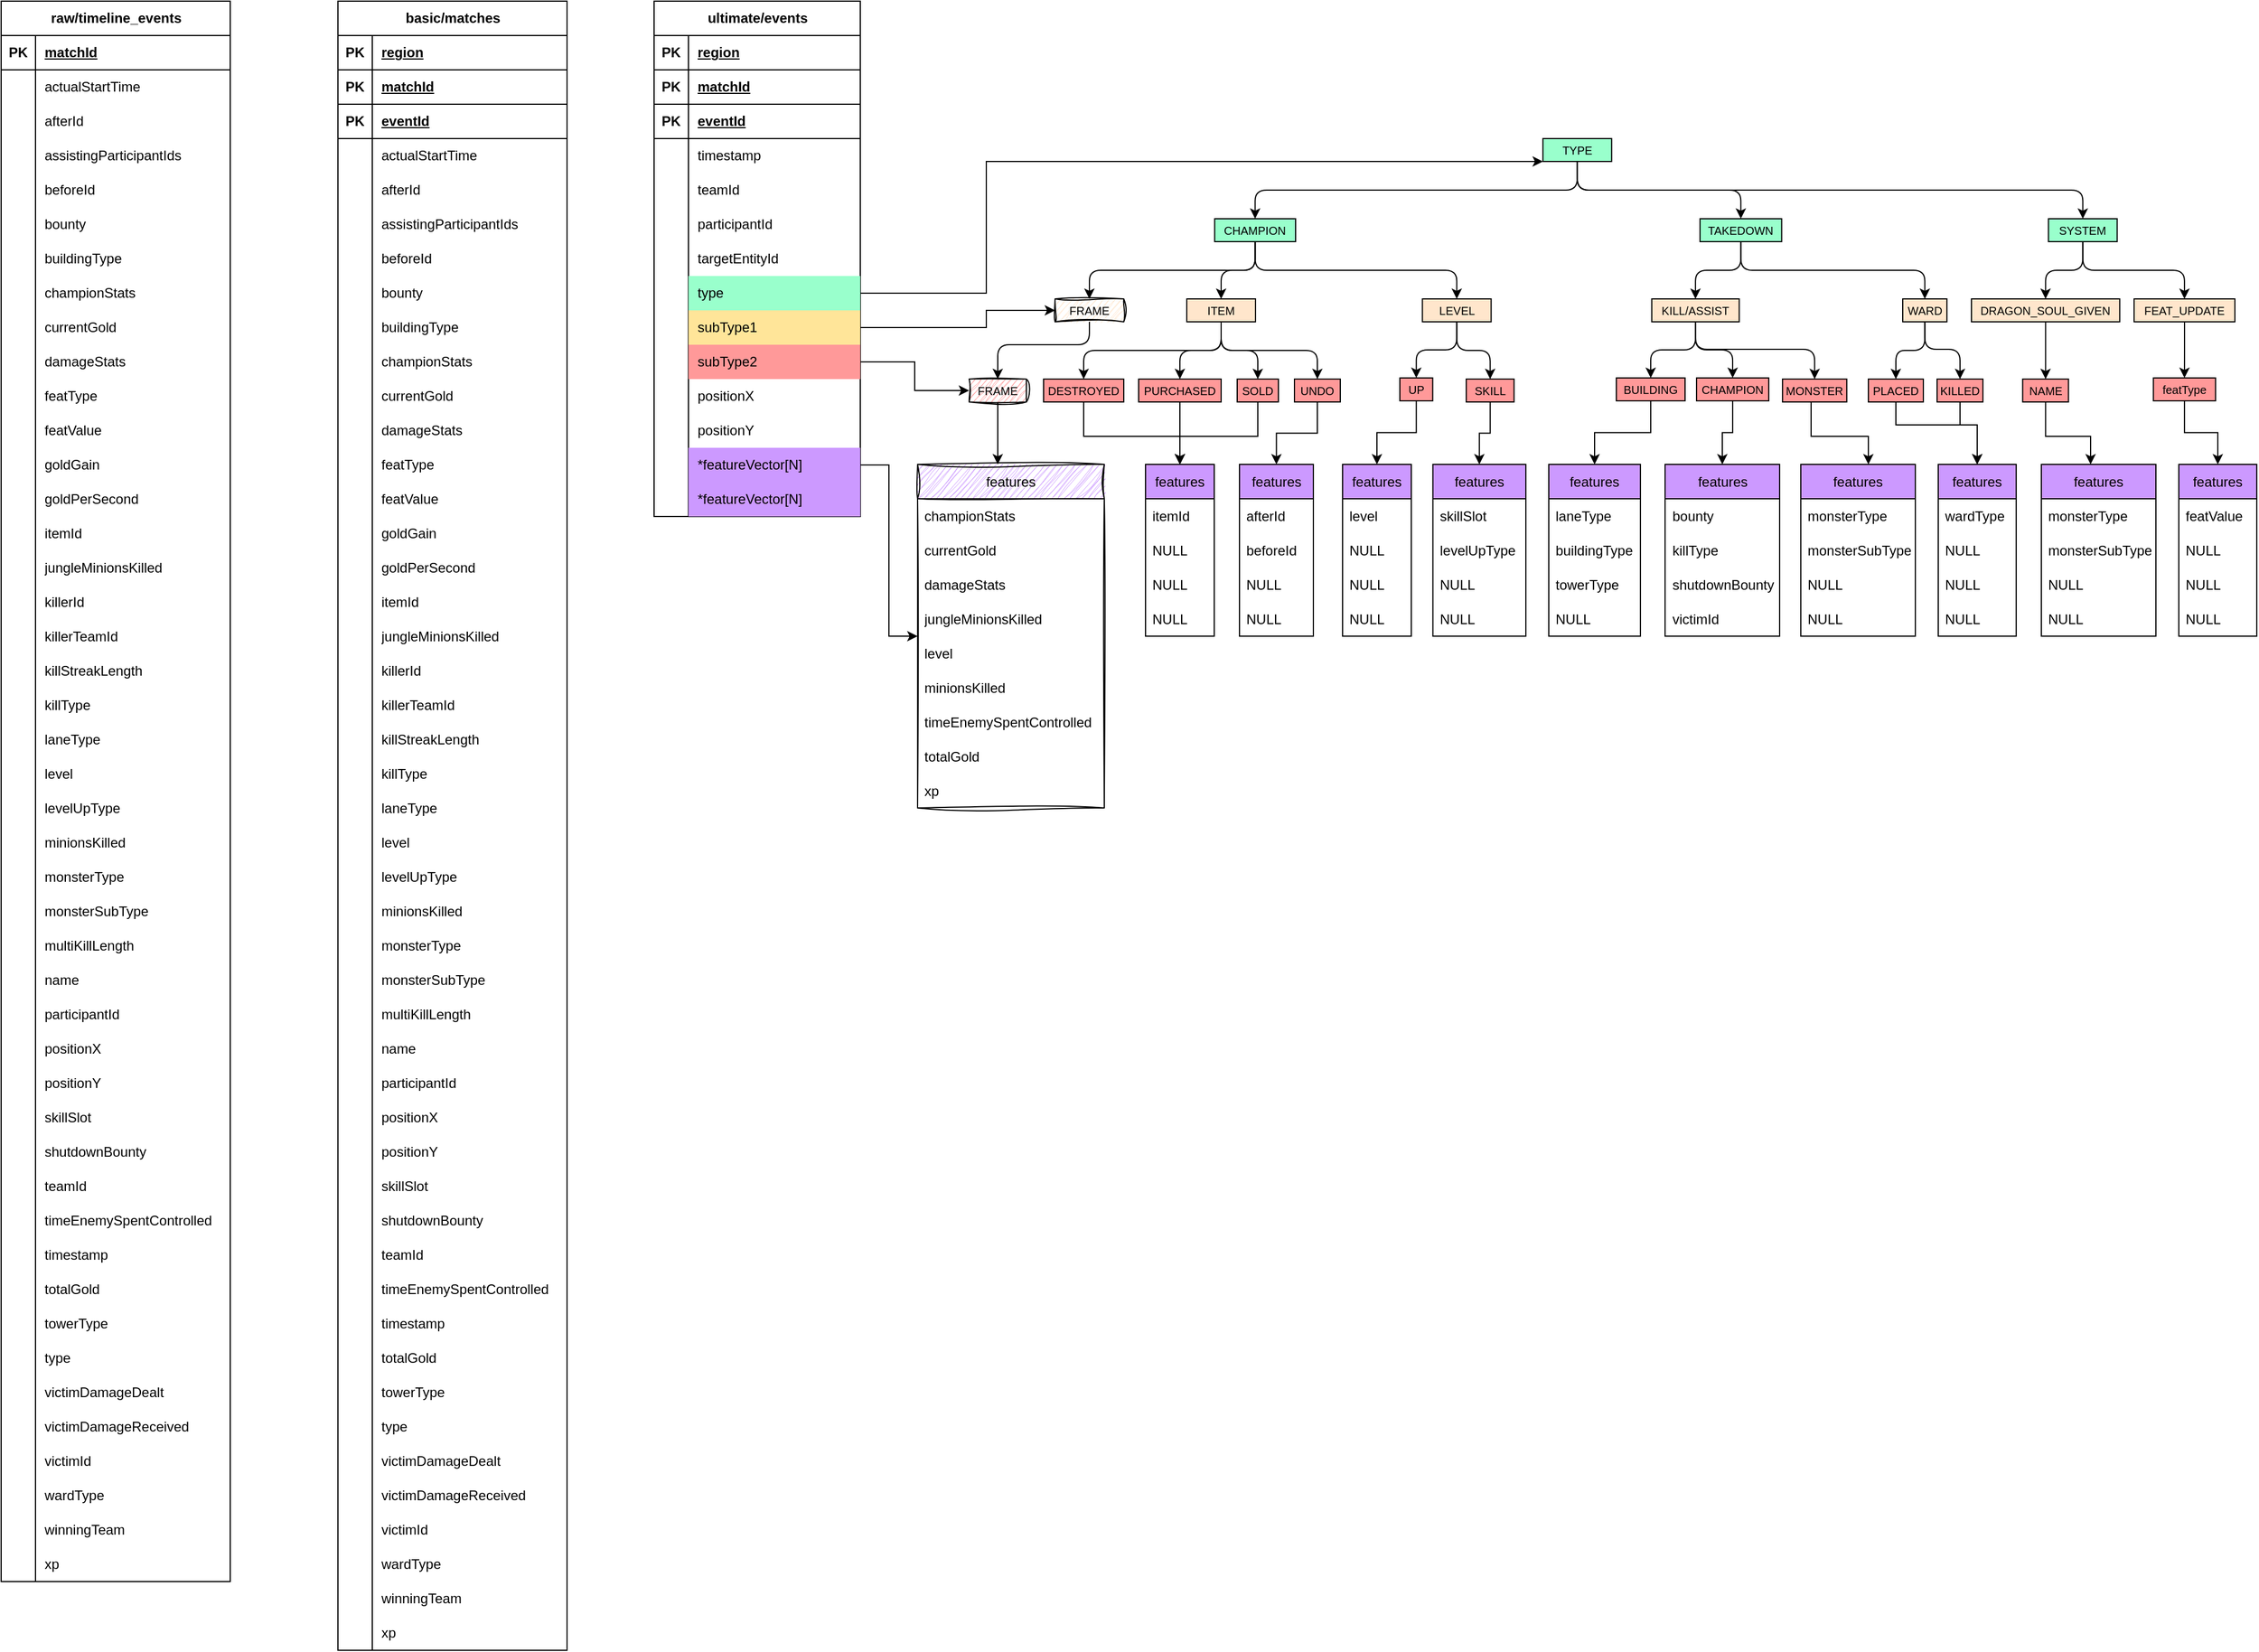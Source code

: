 <mxfile version="27.2.0">
  <diagram name="Page-1" id="7yNBqK2n6xTR2d9nq50h">
    <mxGraphModel dx="1111" dy="657" grid="1" gridSize="10" guides="1" tooltips="1" connect="1" arrows="1" fold="1" page="1" pageScale="1" pageWidth="827" pageHeight="1169" math="0" shadow="0">
      <root>
        <mxCell id="0" />
        <mxCell id="1" parent="0" />
        <mxCell id="wJqR0ej51uy3pARXYEjR-19" value="ultimate/events" style="shape=table;startSize=30;container=1;collapsible=1;childLayout=tableLayout;fixedRows=1;rowLines=0;fontStyle=1;align=center;resizeLast=1;html=1;" parent="1" vertex="1">
          <mxGeometry x="590" y="60" width="180" height="450" as="geometry" />
        </mxCell>
        <mxCell id="wJqR0ej51uy3pARXYEjR-20" value="" style="shape=tableRow;horizontal=0;startSize=0;swimlaneHead=0;swimlaneBody=0;fillColor=none;collapsible=0;dropTarget=0;points=[[0,0.5],[1,0.5]];portConstraint=eastwest;top=0;left=0;right=0;bottom=1;" parent="wJqR0ej51uy3pARXYEjR-19" vertex="1">
          <mxGeometry y="30" width="180" height="30" as="geometry" />
        </mxCell>
        <mxCell id="wJqR0ej51uy3pARXYEjR-21" value="PK" style="shape=partialRectangle;connectable=0;fillColor=none;top=0;left=0;bottom=0;right=0;fontStyle=1;overflow=hidden;whiteSpace=wrap;html=1;" parent="wJqR0ej51uy3pARXYEjR-20" vertex="1">
          <mxGeometry width="30" height="30" as="geometry">
            <mxRectangle width="30" height="30" as="alternateBounds" />
          </mxGeometry>
        </mxCell>
        <mxCell id="wJqR0ej51uy3pARXYEjR-22" value="region" style="shape=partialRectangle;connectable=0;fillColor=none;top=0;left=0;bottom=0;right=0;align=left;spacingLeft=6;fontStyle=5;overflow=hidden;whiteSpace=wrap;html=1;" parent="wJqR0ej51uy3pARXYEjR-20" vertex="1">
          <mxGeometry x="30" width="150" height="30" as="geometry">
            <mxRectangle width="150" height="30" as="alternateBounds" />
          </mxGeometry>
        </mxCell>
        <mxCell id="tm_7iWI7B4IhFTUikAJj-1" value="" style="shape=tableRow;horizontal=0;startSize=0;swimlaneHead=0;swimlaneBody=0;fillColor=none;collapsible=0;dropTarget=0;points=[[0,0.5],[1,0.5]];portConstraint=eastwest;top=0;left=0;right=0;bottom=1;" parent="wJqR0ej51uy3pARXYEjR-19" vertex="1">
          <mxGeometry y="60" width="180" height="30" as="geometry" />
        </mxCell>
        <mxCell id="tm_7iWI7B4IhFTUikAJj-2" value="PK" style="shape=partialRectangle;connectable=0;fillColor=none;top=0;left=0;bottom=0;right=0;fontStyle=1;overflow=hidden;whiteSpace=wrap;html=1;" parent="tm_7iWI7B4IhFTUikAJj-1" vertex="1">
          <mxGeometry width="30" height="30" as="geometry">
            <mxRectangle width="30" height="30" as="alternateBounds" />
          </mxGeometry>
        </mxCell>
        <mxCell id="tm_7iWI7B4IhFTUikAJj-3" value="matchId" style="shape=partialRectangle;connectable=0;fillColor=none;top=0;left=0;bottom=0;right=0;align=left;spacingLeft=6;fontStyle=5;overflow=hidden;whiteSpace=wrap;html=1;" parent="tm_7iWI7B4IhFTUikAJj-1" vertex="1">
          <mxGeometry x="30" width="150" height="30" as="geometry">
            <mxRectangle width="150" height="30" as="alternateBounds" />
          </mxGeometry>
        </mxCell>
        <mxCell id="tm_7iWI7B4IhFTUikAJj-4" value="" style="shape=tableRow;horizontal=0;startSize=0;swimlaneHead=0;swimlaneBody=0;fillColor=none;collapsible=0;dropTarget=0;points=[[0,0.5],[1,0.5]];portConstraint=eastwest;top=0;left=0;right=0;bottom=1;" parent="wJqR0ej51uy3pARXYEjR-19" vertex="1">
          <mxGeometry y="90" width="180" height="30" as="geometry" />
        </mxCell>
        <mxCell id="tm_7iWI7B4IhFTUikAJj-5" value="PK" style="shape=partialRectangle;connectable=0;fillColor=none;top=0;left=0;bottom=0;right=0;fontStyle=1;overflow=hidden;whiteSpace=wrap;html=1;" parent="tm_7iWI7B4IhFTUikAJj-4" vertex="1">
          <mxGeometry width="30" height="30" as="geometry">
            <mxRectangle width="30" height="30" as="alternateBounds" />
          </mxGeometry>
        </mxCell>
        <mxCell id="tm_7iWI7B4IhFTUikAJj-6" value="eventId" style="shape=partialRectangle;connectable=0;fillColor=none;top=0;left=0;bottom=0;right=0;align=left;spacingLeft=6;fontStyle=5;overflow=hidden;whiteSpace=wrap;html=1;" parent="tm_7iWI7B4IhFTUikAJj-4" vertex="1">
          <mxGeometry x="30" width="150" height="30" as="geometry">
            <mxRectangle width="150" height="30" as="alternateBounds" />
          </mxGeometry>
        </mxCell>
        <mxCell id="wJqR0ej51uy3pARXYEjR-26" value="" style="shape=tableRow;horizontal=0;startSize=0;swimlaneHead=0;swimlaneBody=0;fillColor=none;collapsible=0;dropTarget=0;points=[[0,0.5],[1,0.5]];portConstraint=eastwest;top=0;left=0;right=0;bottom=0;" parent="wJqR0ej51uy3pARXYEjR-19" vertex="1">
          <mxGeometry y="120" width="180" height="30" as="geometry" />
        </mxCell>
        <mxCell id="wJqR0ej51uy3pARXYEjR-27" value="" style="shape=partialRectangle;connectable=0;fillColor=none;top=0;left=0;bottom=0;right=0;editable=1;overflow=hidden;whiteSpace=wrap;html=1;" parent="wJqR0ej51uy3pARXYEjR-26" vertex="1">
          <mxGeometry width="30" height="30" as="geometry">
            <mxRectangle width="30" height="30" as="alternateBounds" />
          </mxGeometry>
        </mxCell>
        <mxCell id="wJqR0ej51uy3pARXYEjR-28" value="timestamp" style="shape=partialRectangle;connectable=0;fillColor=none;top=0;left=0;bottom=0;right=0;align=left;spacingLeft=6;overflow=hidden;whiteSpace=wrap;html=1;" parent="wJqR0ej51uy3pARXYEjR-26" vertex="1">
          <mxGeometry x="30" width="150" height="30" as="geometry">
            <mxRectangle width="150" height="30" as="alternateBounds" />
          </mxGeometry>
        </mxCell>
        <mxCell id="wJqR0ej51uy3pARXYEjR-29" value="" style="shape=tableRow;horizontal=0;startSize=0;swimlaneHead=0;swimlaneBody=0;fillColor=none;collapsible=0;dropTarget=0;points=[[0,0.5],[1,0.5]];portConstraint=eastwest;top=0;left=0;right=0;bottom=0;" parent="wJqR0ej51uy3pARXYEjR-19" vertex="1">
          <mxGeometry y="150" width="180" height="30" as="geometry" />
        </mxCell>
        <mxCell id="wJqR0ej51uy3pARXYEjR-30" value="" style="shape=partialRectangle;connectable=0;fillColor=none;top=0;left=0;bottom=0;right=0;editable=1;overflow=hidden;whiteSpace=wrap;html=1;" parent="wJqR0ej51uy3pARXYEjR-29" vertex="1">
          <mxGeometry width="30" height="30" as="geometry">
            <mxRectangle width="30" height="30" as="alternateBounds" />
          </mxGeometry>
        </mxCell>
        <mxCell id="wJqR0ej51uy3pARXYEjR-31" value="teamId" style="shape=partialRectangle;connectable=0;fillColor=none;top=0;left=0;bottom=0;right=0;align=left;spacingLeft=6;overflow=hidden;whiteSpace=wrap;html=1;" parent="wJqR0ej51uy3pARXYEjR-29" vertex="1">
          <mxGeometry x="30" width="150" height="30" as="geometry">
            <mxRectangle width="150" height="30" as="alternateBounds" />
          </mxGeometry>
        </mxCell>
        <mxCell id="tm_7iWI7B4IhFTUikAJj-10" value="" style="shape=tableRow;horizontal=0;startSize=0;swimlaneHead=0;swimlaneBody=0;fillColor=none;collapsible=0;dropTarget=0;points=[[0,0.5],[1,0.5]];portConstraint=eastwest;top=0;left=0;right=0;bottom=0;" parent="wJqR0ej51uy3pARXYEjR-19" vertex="1">
          <mxGeometry y="180" width="180" height="30" as="geometry" />
        </mxCell>
        <mxCell id="tm_7iWI7B4IhFTUikAJj-11" value="" style="shape=partialRectangle;connectable=0;fillColor=none;top=0;left=0;bottom=0;right=0;editable=1;overflow=hidden;whiteSpace=wrap;html=1;" parent="tm_7iWI7B4IhFTUikAJj-10" vertex="1">
          <mxGeometry width="30" height="30" as="geometry">
            <mxRectangle width="30" height="30" as="alternateBounds" />
          </mxGeometry>
        </mxCell>
        <mxCell id="tm_7iWI7B4IhFTUikAJj-12" value="participantId" style="shape=partialRectangle;connectable=0;fillColor=none;top=0;left=0;bottom=0;right=0;align=left;spacingLeft=6;overflow=hidden;whiteSpace=wrap;html=1;" parent="tm_7iWI7B4IhFTUikAJj-10" vertex="1">
          <mxGeometry x="30" width="150" height="30" as="geometry">
            <mxRectangle width="150" height="30" as="alternateBounds" />
          </mxGeometry>
        </mxCell>
        <mxCell id="tm_7iWI7B4IhFTUikAJj-29" value="" style="shape=tableRow;horizontal=0;startSize=0;swimlaneHead=0;swimlaneBody=0;fillColor=none;collapsible=0;dropTarget=0;points=[[0,0.5],[1,0.5]];portConstraint=eastwest;top=0;left=0;right=0;bottom=0;" parent="wJqR0ej51uy3pARXYEjR-19" vertex="1">
          <mxGeometry y="210" width="180" height="30" as="geometry" />
        </mxCell>
        <mxCell id="tm_7iWI7B4IhFTUikAJj-30" value="" style="shape=partialRectangle;connectable=0;fillColor=none;top=0;left=0;bottom=0;right=0;editable=1;overflow=hidden;whiteSpace=wrap;html=1;" parent="tm_7iWI7B4IhFTUikAJj-29" vertex="1">
          <mxGeometry width="30" height="30" as="geometry">
            <mxRectangle width="30" height="30" as="alternateBounds" />
          </mxGeometry>
        </mxCell>
        <mxCell id="tm_7iWI7B4IhFTUikAJj-31" value="targetEntityId" style="shape=partialRectangle;connectable=0;fillColor=none;top=0;left=0;bottom=0;right=0;align=left;spacingLeft=6;overflow=hidden;whiteSpace=wrap;html=1;" parent="tm_7iWI7B4IhFTUikAJj-29" vertex="1">
          <mxGeometry x="30" width="150" height="30" as="geometry">
            <mxRectangle width="150" height="30" as="alternateBounds" />
          </mxGeometry>
        </mxCell>
        <mxCell id="tm_7iWI7B4IhFTUikAJj-13" value="" style="shape=tableRow;horizontal=0;startSize=0;swimlaneHead=0;swimlaneBody=0;fillColor=none;collapsible=0;dropTarget=0;points=[[0,0.5],[1,0.5]];portConstraint=eastwest;top=0;left=0;right=0;bottom=0;" parent="wJqR0ej51uy3pARXYEjR-19" vertex="1">
          <mxGeometry y="240" width="180" height="30" as="geometry" />
        </mxCell>
        <mxCell id="tm_7iWI7B4IhFTUikAJj-14" value="" style="shape=partialRectangle;connectable=0;fillColor=none;top=0;left=0;bottom=0;right=0;editable=1;overflow=hidden;whiteSpace=wrap;html=1;" parent="tm_7iWI7B4IhFTUikAJj-13" vertex="1">
          <mxGeometry width="30" height="30" as="geometry">
            <mxRectangle width="30" height="30" as="alternateBounds" />
          </mxGeometry>
        </mxCell>
        <mxCell id="tm_7iWI7B4IhFTUikAJj-15" value="type" style="shape=partialRectangle;connectable=0;fillColor=#99FFCC;top=0;left=0;bottom=0;right=0;align=left;spacingLeft=6;overflow=hidden;whiteSpace=wrap;html=1;" parent="tm_7iWI7B4IhFTUikAJj-13" vertex="1">
          <mxGeometry x="30" width="150" height="30" as="geometry">
            <mxRectangle width="150" height="30" as="alternateBounds" />
          </mxGeometry>
        </mxCell>
        <mxCell id="tm_7iWI7B4IhFTUikAJj-16" value="" style="shape=tableRow;horizontal=0;startSize=0;swimlaneHead=0;swimlaneBody=0;fillColor=none;collapsible=0;dropTarget=0;points=[[0,0.5],[1,0.5]];portConstraint=eastwest;top=0;left=0;right=0;bottom=0;" parent="wJqR0ej51uy3pARXYEjR-19" vertex="1">
          <mxGeometry y="270" width="180" height="30" as="geometry" />
        </mxCell>
        <mxCell id="tm_7iWI7B4IhFTUikAJj-17" value="" style="shape=partialRectangle;connectable=0;fillColor=none;top=0;left=0;bottom=0;right=0;editable=1;overflow=hidden;whiteSpace=wrap;html=1;" parent="tm_7iWI7B4IhFTUikAJj-16" vertex="1">
          <mxGeometry width="30" height="30" as="geometry">
            <mxRectangle width="30" height="30" as="alternateBounds" />
          </mxGeometry>
        </mxCell>
        <mxCell id="tm_7iWI7B4IhFTUikAJj-18" value="subType1" style="shape=partialRectangle;connectable=0;fillColor=#FFE599;top=0;left=0;bottom=0;right=0;align=left;spacingLeft=6;overflow=hidden;whiteSpace=wrap;html=1;" parent="tm_7iWI7B4IhFTUikAJj-16" vertex="1">
          <mxGeometry x="30" width="150" height="30" as="geometry">
            <mxRectangle width="150" height="30" as="alternateBounds" />
          </mxGeometry>
        </mxCell>
        <mxCell id="tm_7iWI7B4IhFTUikAJj-19" value="" style="shape=tableRow;horizontal=0;startSize=0;swimlaneHead=0;swimlaneBody=0;fillColor=none;collapsible=0;dropTarget=0;points=[[0,0.5],[1,0.5]];portConstraint=eastwest;top=0;left=0;right=0;bottom=0;" parent="wJqR0ej51uy3pARXYEjR-19" vertex="1">
          <mxGeometry y="300" width="180" height="30" as="geometry" />
        </mxCell>
        <mxCell id="tm_7iWI7B4IhFTUikAJj-20" value="" style="shape=partialRectangle;connectable=0;fillColor=none;top=0;left=0;bottom=0;right=0;editable=1;overflow=hidden;whiteSpace=wrap;html=1;" parent="tm_7iWI7B4IhFTUikAJj-19" vertex="1">
          <mxGeometry width="30" height="30" as="geometry">
            <mxRectangle width="30" height="30" as="alternateBounds" />
          </mxGeometry>
        </mxCell>
        <mxCell id="tm_7iWI7B4IhFTUikAJj-21" value="subType2" style="shape=partialRectangle;connectable=0;fillColor=#FF9999;top=0;left=0;bottom=0;right=0;align=left;spacingLeft=6;overflow=hidden;whiteSpace=wrap;html=1;" parent="tm_7iWI7B4IhFTUikAJj-19" vertex="1">
          <mxGeometry x="30" width="150" height="30" as="geometry">
            <mxRectangle width="150" height="30" as="alternateBounds" />
          </mxGeometry>
        </mxCell>
        <mxCell id="tm_7iWI7B4IhFTUikAJj-32" value="" style="shape=tableRow;horizontal=0;startSize=0;swimlaneHead=0;swimlaneBody=0;fillColor=none;collapsible=0;dropTarget=0;points=[[0,0.5],[1,0.5]];portConstraint=eastwest;top=0;left=0;right=0;bottom=0;" parent="wJqR0ej51uy3pARXYEjR-19" vertex="1">
          <mxGeometry y="330" width="180" height="30" as="geometry" />
        </mxCell>
        <mxCell id="tm_7iWI7B4IhFTUikAJj-33" value="" style="shape=partialRectangle;connectable=0;fillColor=none;top=0;left=0;bottom=0;right=0;editable=1;overflow=hidden;whiteSpace=wrap;html=1;" parent="tm_7iWI7B4IhFTUikAJj-32" vertex="1">
          <mxGeometry width="30" height="30" as="geometry">
            <mxRectangle width="30" height="30" as="alternateBounds" />
          </mxGeometry>
        </mxCell>
        <mxCell id="tm_7iWI7B4IhFTUikAJj-34" value="positionX" style="shape=partialRectangle;connectable=0;fillColor=none;top=0;left=0;bottom=0;right=0;align=left;spacingLeft=6;overflow=hidden;whiteSpace=wrap;html=1;" parent="tm_7iWI7B4IhFTUikAJj-32" vertex="1">
          <mxGeometry x="30" width="150" height="30" as="geometry">
            <mxRectangle width="150" height="30" as="alternateBounds" />
          </mxGeometry>
        </mxCell>
        <mxCell id="tm_7iWI7B4IhFTUikAJj-35" value="" style="shape=tableRow;horizontal=0;startSize=0;swimlaneHead=0;swimlaneBody=0;fillColor=none;collapsible=0;dropTarget=0;points=[[0,0.5],[1,0.5]];portConstraint=eastwest;top=0;left=0;right=0;bottom=0;" parent="wJqR0ej51uy3pARXYEjR-19" vertex="1">
          <mxGeometry y="360" width="180" height="30" as="geometry" />
        </mxCell>
        <mxCell id="tm_7iWI7B4IhFTUikAJj-36" value="" style="shape=partialRectangle;connectable=0;fillColor=none;top=0;left=0;bottom=0;right=0;editable=1;overflow=hidden;whiteSpace=wrap;html=1;" parent="tm_7iWI7B4IhFTUikAJj-35" vertex="1">
          <mxGeometry width="30" height="30" as="geometry">
            <mxRectangle width="30" height="30" as="alternateBounds" />
          </mxGeometry>
        </mxCell>
        <mxCell id="tm_7iWI7B4IhFTUikAJj-37" value="positionY" style="shape=partialRectangle;connectable=0;fillColor=none;top=0;left=0;bottom=0;right=0;align=left;spacingLeft=6;overflow=hidden;whiteSpace=wrap;html=1;" parent="tm_7iWI7B4IhFTUikAJj-35" vertex="1">
          <mxGeometry x="30" width="150" height="30" as="geometry">
            <mxRectangle width="150" height="30" as="alternateBounds" />
          </mxGeometry>
        </mxCell>
        <mxCell id="tm_7iWI7B4IhFTUikAJj-38" value="" style="shape=tableRow;horizontal=0;startSize=0;swimlaneHead=0;swimlaneBody=0;fillColor=none;collapsible=0;dropTarget=0;points=[[0,0.5],[1,0.5]];portConstraint=eastwest;top=0;left=0;right=0;bottom=0;" parent="wJqR0ej51uy3pARXYEjR-19" vertex="1">
          <mxGeometry y="390" width="180" height="30" as="geometry" />
        </mxCell>
        <mxCell id="tm_7iWI7B4IhFTUikAJj-39" value="" style="shape=partialRectangle;connectable=0;fillColor=none;top=0;left=0;bottom=0;right=0;editable=1;overflow=hidden;whiteSpace=wrap;html=1;" parent="tm_7iWI7B4IhFTUikAJj-38" vertex="1">
          <mxGeometry width="30" height="30" as="geometry">
            <mxRectangle width="30" height="30" as="alternateBounds" />
          </mxGeometry>
        </mxCell>
        <mxCell id="tm_7iWI7B4IhFTUikAJj-40" value="*featureVector[N]" style="shape=partialRectangle;connectable=0;fillColor=#CC99FF;top=0;left=0;bottom=0;right=0;align=left;spacingLeft=6;overflow=hidden;whiteSpace=wrap;html=1;" parent="tm_7iWI7B4IhFTUikAJj-38" vertex="1">
          <mxGeometry x="30" width="150" height="30" as="geometry">
            <mxRectangle width="150" height="30" as="alternateBounds" />
          </mxGeometry>
        </mxCell>
        <mxCell id="KQ9Zs37JRBWzHiLtWtRL-101" value="" style="shape=tableRow;horizontal=0;startSize=0;swimlaneHead=0;swimlaneBody=0;fillColor=none;collapsible=0;dropTarget=0;points=[[0,0.5],[1,0.5]];portConstraint=eastwest;top=0;left=0;right=0;bottom=0;" vertex="1" parent="wJqR0ej51uy3pARXYEjR-19">
          <mxGeometry y="420" width="180" height="30" as="geometry" />
        </mxCell>
        <mxCell id="KQ9Zs37JRBWzHiLtWtRL-102" value="" style="shape=partialRectangle;connectable=0;fillColor=none;top=0;left=0;bottom=0;right=0;editable=1;overflow=hidden;whiteSpace=wrap;html=1;" vertex="1" parent="KQ9Zs37JRBWzHiLtWtRL-101">
          <mxGeometry width="30" height="30" as="geometry">
            <mxRectangle width="30" height="30" as="alternateBounds" />
          </mxGeometry>
        </mxCell>
        <mxCell id="KQ9Zs37JRBWzHiLtWtRL-103" value="*featureVector[N]" style="shape=partialRectangle;connectable=0;fillColor=#CC99FF;top=0;left=0;bottom=0;right=0;align=left;spacingLeft=6;overflow=hidden;whiteSpace=wrap;html=1;" vertex="1" parent="KQ9Zs37JRBWzHiLtWtRL-101">
          <mxGeometry x="30" width="150" height="30" as="geometry">
            <mxRectangle width="150" height="30" as="alternateBounds" />
          </mxGeometry>
        </mxCell>
        <mxCell id="wJqR0ej51uy3pARXYEjR-6" value="raw/timeline_events" style="shape=table;startSize=30;container=1;collapsible=1;childLayout=tableLayout;fixedRows=1;rowLines=0;fontStyle=1;align=center;resizeLast=1;html=1;" parent="1" vertex="1">
          <mxGeometry x="20" y="60" width="200" height="1380" as="geometry" />
        </mxCell>
        <mxCell id="wJqR0ej51uy3pARXYEjR-32" value="" style="shape=tableRow;horizontal=0;startSize=0;swimlaneHead=0;swimlaneBody=0;fillColor=none;collapsible=0;dropTarget=0;points=[[0,0.5],[1,0.5]];portConstraint=eastwest;top=0;left=0;right=0;bottom=1;" parent="wJqR0ej51uy3pARXYEjR-6" vertex="1">
          <mxGeometry y="30" width="200" height="30" as="geometry" />
        </mxCell>
        <mxCell id="wJqR0ej51uy3pARXYEjR-33" value="PK" style="shape=partialRectangle;connectable=0;fillColor=none;top=0;left=0;bottom=0;right=0;fontStyle=1;overflow=hidden;whiteSpace=wrap;html=1;" parent="wJqR0ej51uy3pARXYEjR-32" vertex="1">
          <mxGeometry width="30" height="30" as="geometry">
            <mxRectangle width="30" height="30" as="alternateBounds" />
          </mxGeometry>
        </mxCell>
        <mxCell id="wJqR0ej51uy3pARXYEjR-34" value="matchId" style="shape=partialRectangle;connectable=0;fillColor=none;top=0;left=0;bottom=0;right=0;align=left;spacingLeft=6;fontStyle=5;overflow=hidden;whiteSpace=wrap;html=1;" parent="wJqR0ej51uy3pARXYEjR-32" vertex="1">
          <mxGeometry x="30" width="170" height="30" as="geometry">
            <mxRectangle width="170" height="30" as="alternateBounds" />
          </mxGeometry>
        </mxCell>
        <mxCell id="wJqR0ej51uy3pARXYEjR-13" value="" style="shape=tableRow;horizontal=0;startSize=0;swimlaneHead=0;swimlaneBody=0;fillColor=none;collapsible=0;dropTarget=0;points=[[0,0.5],[1,0.5]];portConstraint=eastwest;top=0;left=0;right=0;bottom=0;" parent="wJqR0ej51uy3pARXYEjR-6" vertex="1">
          <mxGeometry y="60" width="200" height="30" as="geometry" />
        </mxCell>
        <mxCell id="wJqR0ej51uy3pARXYEjR-14" value="" style="shape=partialRectangle;connectable=0;fillColor=none;top=0;left=0;bottom=0;right=0;editable=1;overflow=hidden;whiteSpace=wrap;html=1;" parent="wJqR0ej51uy3pARXYEjR-13" vertex="1">
          <mxGeometry width="30" height="30" as="geometry">
            <mxRectangle width="30" height="30" as="alternateBounds" />
          </mxGeometry>
        </mxCell>
        <mxCell id="wJqR0ej51uy3pARXYEjR-15" value="actualStartTime" style="shape=partialRectangle;connectable=0;fillColor=none;top=0;left=0;bottom=0;right=0;align=left;spacingLeft=6;overflow=hidden;whiteSpace=wrap;html=1;" parent="wJqR0ej51uy3pARXYEjR-13" vertex="1">
          <mxGeometry x="30" width="170" height="30" as="geometry">
            <mxRectangle width="170" height="30" as="alternateBounds" />
          </mxGeometry>
        </mxCell>
        <mxCell id="wJqR0ej51uy3pARXYEjR-84" value="" style="shape=tableRow;horizontal=0;startSize=0;swimlaneHead=0;swimlaneBody=0;fillColor=none;collapsible=0;dropTarget=0;points=[[0,0.5],[1,0.5]];portConstraint=eastwest;top=0;left=0;right=0;bottom=0;" parent="wJqR0ej51uy3pARXYEjR-6" vertex="1">
          <mxGeometry y="90" width="200" height="30" as="geometry" />
        </mxCell>
        <mxCell id="wJqR0ej51uy3pARXYEjR-85" value="" style="shape=partialRectangle;connectable=0;fillColor=none;top=0;left=0;bottom=0;right=0;editable=1;overflow=hidden;whiteSpace=wrap;html=1;" parent="wJqR0ej51uy3pARXYEjR-84" vertex="1">
          <mxGeometry width="30" height="30" as="geometry">
            <mxRectangle width="30" height="30" as="alternateBounds" />
          </mxGeometry>
        </mxCell>
        <mxCell id="wJqR0ej51uy3pARXYEjR-86" value="afterId" style="shape=partialRectangle;connectable=0;fillColor=none;top=0;left=0;bottom=0;right=0;align=left;spacingLeft=6;overflow=hidden;whiteSpace=wrap;html=1;" parent="wJqR0ej51uy3pARXYEjR-84" vertex="1">
          <mxGeometry x="30" width="170" height="30" as="geometry">
            <mxRectangle width="170" height="30" as="alternateBounds" />
          </mxGeometry>
        </mxCell>
        <mxCell id="wJqR0ej51uy3pARXYEjR-177" value="" style="shape=tableRow;horizontal=0;startSize=0;swimlaneHead=0;swimlaneBody=0;fillColor=none;collapsible=0;dropTarget=0;points=[[0,0.5],[1,0.5]];portConstraint=eastwest;top=0;left=0;right=0;bottom=0;" parent="wJqR0ej51uy3pARXYEjR-6" vertex="1">
          <mxGeometry y="120" width="200" height="30" as="geometry" />
        </mxCell>
        <mxCell id="wJqR0ej51uy3pARXYEjR-178" value="" style="shape=partialRectangle;connectable=0;fillColor=none;top=0;left=0;bottom=0;right=0;editable=1;overflow=hidden;whiteSpace=wrap;html=1;" parent="wJqR0ej51uy3pARXYEjR-177" vertex="1">
          <mxGeometry width="30" height="30" as="geometry">
            <mxRectangle width="30" height="30" as="alternateBounds" />
          </mxGeometry>
        </mxCell>
        <mxCell id="wJqR0ej51uy3pARXYEjR-179" value="assistingParticipantIds" style="shape=partialRectangle;connectable=0;fillColor=none;top=0;left=0;bottom=0;right=0;align=left;spacingLeft=6;overflow=hidden;whiteSpace=wrap;html=1;" parent="wJqR0ej51uy3pARXYEjR-177" vertex="1">
          <mxGeometry x="30" width="170" height="30" as="geometry">
            <mxRectangle width="170" height="30" as="alternateBounds" />
          </mxGeometry>
        </mxCell>
        <mxCell id="wJqR0ej51uy3pARXYEjR-87" value="" style="shape=tableRow;horizontal=0;startSize=0;swimlaneHead=0;swimlaneBody=0;fillColor=none;collapsible=0;dropTarget=0;points=[[0,0.5],[1,0.5]];portConstraint=eastwest;top=0;left=0;right=0;bottom=0;" parent="wJqR0ej51uy3pARXYEjR-6" vertex="1">
          <mxGeometry y="150" width="200" height="30" as="geometry" />
        </mxCell>
        <mxCell id="wJqR0ej51uy3pARXYEjR-88" value="" style="shape=partialRectangle;connectable=0;fillColor=none;top=0;left=0;bottom=0;right=0;editable=1;overflow=hidden;whiteSpace=wrap;html=1;" parent="wJqR0ej51uy3pARXYEjR-87" vertex="1">
          <mxGeometry width="30" height="30" as="geometry">
            <mxRectangle width="30" height="30" as="alternateBounds" />
          </mxGeometry>
        </mxCell>
        <mxCell id="wJqR0ej51uy3pARXYEjR-89" value="beforeId" style="shape=partialRectangle;connectable=0;fillColor=none;top=0;left=0;bottom=0;right=0;align=left;spacingLeft=6;overflow=hidden;whiteSpace=wrap;html=1;" parent="wJqR0ej51uy3pARXYEjR-87" vertex="1">
          <mxGeometry x="30" width="170" height="30" as="geometry">
            <mxRectangle width="170" height="30" as="alternateBounds" />
          </mxGeometry>
        </mxCell>
        <mxCell id="wJqR0ej51uy3pARXYEjR-96" value="" style="shape=tableRow;horizontal=0;startSize=0;swimlaneHead=0;swimlaneBody=0;fillColor=none;collapsible=0;dropTarget=0;points=[[0,0.5],[1,0.5]];portConstraint=eastwest;top=0;left=0;right=0;bottom=0;" parent="wJqR0ej51uy3pARXYEjR-6" vertex="1">
          <mxGeometry y="180" width="200" height="30" as="geometry" />
        </mxCell>
        <mxCell id="wJqR0ej51uy3pARXYEjR-97" value="" style="shape=partialRectangle;connectable=0;fillColor=none;top=0;left=0;bottom=0;right=0;editable=1;overflow=hidden;whiteSpace=wrap;html=1;" parent="wJqR0ej51uy3pARXYEjR-96" vertex="1">
          <mxGeometry width="30" height="30" as="geometry">
            <mxRectangle width="30" height="30" as="alternateBounds" />
          </mxGeometry>
        </mxCell>
        <mxCell id="wJqR0ej51uy3pARXYEjR-98" value="bounty" style="shape=partialRectangle;connectable=0;fillColor=none;top=0;left=0;bottom=0;right=0;align=left;spacingLeft=6;overflow=hidden;whiteSpace=wrap;html=1;" parent="wJqR0ej51uy3pARXYEjR-96" vertex="1">
          <mxGeometry x="30" width="170" height="30" as="geometry">
            <mxRectangle width="170" height="30" as="alternateBounds" />
          </mxGeometry>
        </mxCell>
        <mxCell id="wJqR0ej51uy3pARXYEjR-81" value="" style="shape=tableRow;horizontal=0;startSize=0;swimlaneHead=0;swimlaneBody=0;fillColor=none;collapsible=0;dropTarget=0;points=[[0,0.5],[1,0.5]];portConstraint=eastwest;top=0;left=0;right=0;bottom=0;" parent="wJqR0ej51uy3pARXYEjR-6" vertex="1">
          <mxGeometry y="210" width="200" height="30" as="geometry" />
        </mxCell>
        <mxCell id="wJqR0ej51uy3pARXYEjR-82" value="" style="shape=partialRectangle;connectable=0;fillColor=none;top=0;left=0;bottom=0;right=0;editable=1;overflow=hidden;whiteSpace=wrap;html=1;" parent="wJqR0ej51uy3pARXYEjR-81" vertex="1">
          <mxGeometry width="30" height="30" as="geometry">
            <mxRectangle width="30" height="30" as="alternateBounds" />
          </mxGeometry>
        </mxCell>
        <mxCell id="wJqR0ej51uy3pARXYEjR-83" value="buildingType" style="shape=partialRectangle;connectable=0;fillColor=none;top=0;left=0;bottom=0;right=0;align=left;spacingLeft=6;overflow=hidden;whiteSpace=wrap;html=1;" parent="wJqR0ej51uy3pARXYEjR-81" vertex="1">
          <mxGeometry x="30" width="170" height="30" as="geometry">
            <mxRectangle width="170" height="30" as="alternateBounds" />
          </mxGeometry>
        </mxCell>
        <mxCell id="wJqR0ej51uy3pARXYEjR-99" value="" style="shape=tableRow;horizontal=0;startSize=0;swimlaneHead=0;swimlaneBody=0;fillColor=none;collapsible=0;dropTarget=0;points=[[0,0.5],[1,0.5]];portConstraint=eastwest;top=0;left=0;right=0;bottom=0;" parent="wJqR0ej51uy3pARXYEjR-6" vertex="1">
          <mxGeometry y="240" width="200" height="30" as="geometry" />
        </mxCell>
        <mxCell id="wJqR0ej51uy3pARXYEjR-100" value="" style="shape=partialRectangle;connectable=0;fillColor=none;top=0;left=0;bottom=0;right=0;editable=1;overflow=hidden;whiteSpace=wrap;html=1;" parent="wJqR0ej51uy3pARXYEjR-99" vertex="1">
          <mxGeometry width="30" height="30" as="geometry">
            <mxRectangle width="30" height="30" as="alternateBounds" />
          </mxGeometry>
        </mxCell>
        <mxCell id="wJqR0ej51uy3pARXYEjR-101" value="championStats" style="shape=partialRectangle;connectable=0;fillColor=none;top=0;left=0;bottom=0;right=0;align=left;spacingLeft=6;overflow=hidden;whiteSpace=wrap;html=1;" parent="wJqR0ej51uy3pARXYEjR-99" vertex="1">
          <mxGeometry x="30" width="170" height="30" as="geometry">
            <mxRectangle width="170" height="30" as="alternateBounds" />
          </mxGeometry>
        </mxCell>
        <mxCell id="wJqR0ej51uy3pARXYEjR-129" value="" style="shape=tableRow;horizontal=0;startSize=0;swimlaneHead=0;swimlaneBody=0;fillColor=none;collapsible=0;dropTarget=0;points=[[0,0.5],[1,0.5]];portConstraint=eastwest;top=0;left=0;right=0;bottom=0;" parent="wJqR0ej51uy3pARXYEjR-6" vertex="1">
          <mxGeometry y="270" width="200" height="30" as="geometry" />
        </mxCell>
        <mxCell id="wJqR0ej51uy3pARXYEjR-130" value="" style="shape=partialRectangle;connectable=0;fillColor=none;top=0;left=0;bottom=0;right=0;editable=1;overflow=hidden;whiteSpace=wrap;html=1;" parent="wJqR0ej51uy3pARXYEjR-129" vertex="1">
          <mxGeometry width="30" height="30" as="geometry">
            <mxRectangle width="30" height="30" as="alternateBounds" />
          </mxGeometry>
        </mxCell>
        <mxCell id="wJqR0ej51uy3pARXYEjR-131" value="currentGold" style="shape=partialRectangle;connectable=0;fillColor=none;top=0;left=0;bottom=0;right=0;align=left;spacingLeft=6;overflow=hidden;whiteSpace=wrap;html=1;" parent="wJqR0ej51uy3pARXYEjR-129" vertex="1">
          <mxGeometry x="30" width="170" height="30" as="geometry">
            <mxRectangle width="170" height="30" as="alternateBounds" />
          </mxGeometry>
        </mxCell>
        <mxCell id="wJqR0ej51uy3pARXYEjR-162" value="" style="shape=tableRow;horizontal=0;startSize=0;swimlaneHead=0;swimlaneBody=0;fillColor=none;collapsible=0;dropTarget=0;points=[[0,0.5],[1,0.5]];portConstraint=eastwest;top=0;left=0;right=0;bottom=0;" parent="wJqR0ej51uy3pARXYEjR-6" vertex="1">
          <mxGeometry y="300" width="200" height="30" as="geometry" />
        </mxCell>
        <mxCell id="wJqR0ej51uy3pARXYEjR-163" value="" style="shape=partialRectangle;connectable=0;fillColor=none;top=0;left=0;bottom=0;right=0;editable=1;overflow=hidden;whiteSpace=wrap;html=1;" parent="wJqR0ej51uy3pARXYEjR-162" vertex="1">
          <mxGeometry width="30" height="30" as="geometry">
            <mxRectangle width="30" height="30" as="alternateBounds" />
          </mxGeometry>
        </mxCell>
        <mxCell id="wJqR0ej51uy3pARXYEjR-164" value="damageStats" style="shape=partialRectangle;connectable=0;fillColor=none;top=0;left=0;bottom=0;right=0;align=left;spacingLeft=6;overflow=hidden;whiteSpace=wrap;html=1;" parent="wJqR0ej51uy3pARXYEjR-162" vertex="1">
          <mxGeometry x="30" width="170" height="30" as="geometry">
            <mxRectangle width="170" height="30" as="alternateBounds" />
          </mxGeometry>
        </mxCell>
        <mxCell id="wJqR0ej51uy3pARXYEjR-75" value="" style="shape=tableRow;horizontal=0;startSize=0;swimlaneHead=0;swimlaneBody=0;fillColor=none;collapsible=0;dropTarget=0;points=[[0,0.5],[1,0.5]];portConstraint=eastwest;top=0;left=0;right=0;bottom=0;" parent="wJqR0ej51uy3pARXYEjR-6" vertex="1">
          <mxGeometry y="330" width="200" height="30" as="geometry" />
        </mxCell>
        <mxCell id="wJqR0ej51uy3pARXYEjR-76" value="" style="shape=partialRectangle;connectable=0;fillColor=none;top=0;left=0;bottom=0;right=0;editable=1;overflow=hidden;whiteSpace=wrap;html=1;" parent="wJqR0ej51uy3pARXYEjR-75" vertex="1">
          <mxGeometry width="30" height="30" as="geometry">
            <mxRectangle width="30" height="30" as="alternateBounds" />
          </mxGeometry>
        </mxCell>
        <mxCell id="wJqR0ej51uy3pARXYEjR-77" value="featType" style="shape=partialRectangle;connectable=0;fillColor=none;top=0;left=0;bottom=0;right=0;align=left;spacingLeft=6;overflow=hidden;whiteSpace=wrap;html=1;" parent="wJqR0ej51uy3pARXYEjR-75" vertex="1">
          <mxGeometry x="30" width="170" height="30" as="geometry">
            <mxRectangle width="170" height="30" as="alternateBounds" />
          </mxGeometry>
        </mxCell>
        <mxCell id="wJqR0ej51uy3pARXYEjR-66" value="" style="shape=tableRow;horizontal=0;startSize=0;swimlaneHead=0;swimlaneBody=0;fillColor=none;collapsible=0;dropTarget=0;points=[[0,0.5],[1,0.5]];portConstraint=eastwest;top=0;left=0;right=0;bottom=0;" parent="wJqR0ej51uy3pARXYEjR-6" vertex="1">
          <mxGeometry y="360" width="200" height="30" as="geometry" />
        </mxCell>
        <mxCell id="wJqR0ej51uy3pARXYEjR-67" value="" style="shape=partialRectangle;connectable=0;fillColor=none;top=0;left=0;bottom=0;right=0;editable=1;overflow=hidden;whiteSpace=wrap;html=1;" parent="wJqR0ej51uy3pARXYEjR-66" vertex="1">
          <mxGeometry width="30" height="30" as="geometry">
            <mxRectangle width="30" height="30" as="alternateBounds" />
          </mxGeometry>
        </mxCell>
        <mxCell id="wJqR0ej51uy3pARXYEjR-68" value="featValue" style="shape=partialRectangle;connectable=0;fillColor=none;top=0;left=0;bottom=0;right=0;align=left;spacingLeft=6;overflow=hidden;whiteSpace=wrap;html=1;" parent="wJqR0ej51uy3pARXYEjR-66" vertex="1">
          <mxGeometry x="30" width="170" height="30" as="geometry">
            <mxRectangle width="170" height="30" as="alternateBounds" />
          </mxGeometry>
        </mxCell>
        <mxCell id="wJqR0ej51uy3pARXYEjR-147" value="" style="shape=tableRow;horizontal=0;startSize=0;swimlaneHead=0;swimlaneBody=0;fillColor=none;collapsible=0;dropTarget=0;points=[[0,0.5],[1,0.5]];portConstraint=eastwest;top=0;left=0;right=0;bottom=0;" parent="wJqR0ej51uy3pARXYEjR-6" vertex="1">
          <mxGeometry y="390" width="200" height="30" as="geometry" />
        </mxCell>
        <mxCell id="wJqR0ej51uy3pARXYEjR-148" value="" style="shape=partialRectangle;connectable=0;fillColor=none;top=0;left=0;bottom=0;right=0;editable=1;overflow=hidden;whiteSpace=wrap;html=1;" parent="wJqR0ej51uy3pARXYEjR-147" vertex="1">
          <mxGeometry width="30" height="30" as="geometry">
            <mxRectangle width="30" height="30" as="alternateBounds" />
          </mxGeometry>
        </mxCell>
        <mxCell id="wJqR0ej51uy3pARXYEjR-149" value="goldGain" style="shape=partialRectangle;connectable=0;fillColor=none;top=0;left=0;bottom=0;right=0;align=left;spacingLeft=6;overflow=hidden;whiteSpace=wrap;html=1;" parent="wJqR0ej51uy3pARXYEjR-147" vertex="1">
          <mxGeometry x="30" width="170" height="30" as="geometry">
            <mxRectangle width="170" height="30" as="alternateBounds" />
          </mxGeometry>
        </mxCell>
        <mxCell id="wJqR0ej51uy3pARXYEjR-150" value="" style="shape=tableRow;horizontal=0;startSize=0;swimlaneHead=0;swimlaneBody=0;fillColor=none;collapsible=0;dropTarget=0;points=[[0,0.5],[1,0.5]];portConstraint=eastwest;top=0;left=0;right=0;bottom=0;" parent="wJqR0ej51uy3pARXYEjR-6" vertex="1">
          <mxGeometry y="420" width="200" height="30" as="geometry" />
        </mxCell>
        <mxCell id="wJqR0ej51uy3pARXYEjR-151" value="" style="shape=partialRectangle;connectable=0;fillColor=none;top=0;left=0;bottom=0;right=0;editable=1;overflow=hidden;whiteSpace=wrap;html=1;" parent="wJqR0ej51uy3pARXYEjR-150" vertex="1">
          <mxGeometry width="30" height="30" as="geometry">
            <mxRectangle width="30" height="30" as="alternateBounds" />
          </mxGeometry>
        </mxCell>
        <mxCell id="wJqR0ej51uy3pARXYEjR-152" value="goldPerSecond" style="shape=partialRectangle;connectable=0;fillColor=none;top=0;left=0;bottom=0;right=0;align=left;spacingLeft=6;overflow=hidden;whiteSpace=wrap;html=1;" parent="wJqR0ej51uy3pARXYEjR-150" vertex="1">
          <mxGeometry x="30" width="170" height="30" as="geometry">
            <mxRectangle width="170" height="30" as="alternateBounds" />
          </mxGeometry>
        </mxCell>
        <mxCell id="wJqR0ej51uy3pARXYEjR-90" value="" style="shape=tableRow;horizontal=0;startSize=0;swimlaneHead=0;swimlaneBody=0;fillColor=none;collapsible=0;dropTarget=0;points=[[0,0.5],[1,0.5]];portConstraint=eastwest;top=0;left=0;right=0;bottom=0;" parent="wJqR0ej51uy3pARXYEjR-6" vertex="1">
          <mxGeometry y="450" width="200" height="30" as="geometry" />
        </mxCell>
        <mxCell id="wJqR0ej51uy3pARXYEjR-91" value="" style="shape=partialRectangle;connectable=0;fillColor=none;top=0;left=0;bottom=0;right=0;editable=1;overflow=hidden;whiteSpace=wrap;html=1;" parent="wJqR0ej51uy3pARXYEjR-90" vertex="1">
          <mxGeometry width="30" height="30" as="geometry">
            <mxRectangle width="30" height="30" as="alternateBounds" />
          </mxGeometry>
        </mxCell>
        <mxCell id="wJqR0ej51uy3pARXYEjR-92" value="itemId" style="shape=partialRectangle;connectable=0;fillColor=none;top=0;left=0;bottom=0;right=0;align=left;spacingLeft=6;overflow=hidden;whiteSpace=wrap;html=1;" parent="wJqR0ej51uy3pARXYEjR-90" vertex="1">
          <mxGeometry x="30" width="170" height="30" as="geometry">
            <mxRectangle width="170" height="30" as="alternateBounds" />
          </mxGeometry>
        </mxCell>
        <mxCell id="wJqR0ej51uy3pARXYEjR-135" value="" style="shape=tableRow;horizontal=0;startSize=0;swimlaneHead=0;swimlaneBody=0;fillColor=none;collapsible=0;dropTarget=0;points=[[0,0.5],[1,0.5]];portConstraint=eastwest;top=0;left=0;right=0;bottom=0;" parent="wJqR0ej51uy3pARXYEjR-6" vertex="1">
          <mxGeometry y="480" width="200" height="30" as="geometry" />
        </mxCell>
        <mxCell id="wJqR0ej51uy3pARXYEjR-136" value="" style="shape=partialRectangle;connectable=0;fillColor=none;top=0;left=0;bottom=0;right=0;editable=1;overflow=hidden;whiteSpace=wrap;html=1;" parent="wJqR0ej51uy3pARXYEjR-135" vertex="1">
          <mxGeometry width="30" height="30" as="geometry">
            <mxRectangle width="30" height="30" as="alternateBounds" />
          </mxGeometry>
        </mxCell>
        <mxCell id="wJqR0ej51uy3pARXYEjR-137" value="jungleMinionsKilled" style="shape=partialRectangle;connectable=0;fillColor=none;top=0;left=0;bottom=0;right=0;align=left;spacingLeft=6;overflow=hidden;whiteSpace=wrap;html=1;" parent="wJqR0ej51uy3pARXYEjR-135" vertex="1">
          <mxGeometry x="30" width="170" height="30" as="geometry">
            <mxRectangle width="170" height="30" as="alternateBounds" />
          </mxGeometry>
        </mxCell>
        <mxCell id="wJqR0ej51uy3pARXYEjR-78" value="" style="shape=tableRow;horizontal=0;startSize=0;swimlaneHead=0;swimlaneBody=0;fillColor=none;collapsible=0;dropTarget=0;points=[[0,0.5],[1,0.5]];portConstraint=eastwest;top=0;left=0;right=0;bottom=0;" parent="wJqR0ej51uy3pARXYEjR-6" vertex="1">
          <mxGeometry y="510" width="200" height="30" as="geometry" />
        </mxCell>
        <mxCell id="wJqR0ej51uy3pARXYEjR-79" value="" style="shape=partialRectangle;connectable=0;fillColor=none;top=0;left=0;bottom=0;right=0;editable=1;overflow=hidden;whiteSpace=wrap;html=1;" parent="wJqR0ej51uy3pARXYEjR-78" vertex="1">
          <mxGeometry width="30" height="30" as="geometry">
            <mxRectangle width="30" height="30" as="alternateBounds" />
          </mxGeometry>
        </mxCell>
        <mxCell id="wJqR0ej51uy3pARXYEjR-80" value="killerId" style="shape=partialRectangle;connectable=0;fillColor=none;top=0;left=0;bottom=0;right=0;align=left;spacingLeft=6;overflow=hidden;whiteSpace=wrap;html=1;" parent="wJqR0ej51uy3pARXYEjR-78" vertex="1">
          <mxGeometry x="30" width="170" height="30" as="geometry">
            <mxRectangle width="170" height="30" as="alternateBounds" />
          </mxGeometry>
        </mxCell>
        <mxCell id="wJqR0ej51uy3pARXYEjR-168" value="" style="shape=tableRow;horizontal=0;startSize=0;swimlaneHead=0;swimlaneBody=0;fillColor=none;collapsible=0;dropTarget=0;points=[[0,0.5],[1,0.5]];portConstraint=eastwest;top=0;left=0;right=0;bottom=0;" parent="wJqR0ej51uy3pARXYEjR-6" vertex="1">
          <mxGeometry y="540" width="200" height="30" as="geometry" />
        </mxCell>
        <mxCell id="wJqR0ej51uy3pARXYEjR-169" value="" style="shape=partialRectangle;connectable=0;fillColor=none;top=0;left=0;bottom=0;right=0;editable=1;overflow=hidden;whiteSpace=wrap;html=1;" parent="wJqR0ej51uy3pARXYEjR-168" vertex="1">
          <mxGeometry width="30" height="30" as="geometry">
            <mxRectangle width="30" height="30" as="alternateBounds" />
          </mxGeometry>
        </mxCell>
        <mxCell id="wJqR0ej51uy3pARXYEjR-170" value="killerTeamId" style="shape=partialRectangle;connectable=0;fillColor=none;top=0;left=0;bottom=0;right=0;align=left;spacingLeft=6;overflow=hidden;whiteSpace=wrap;html=1;" parent="wJqR0ej51uy3pARXYEjR-168" vertex="1">
          <mxGeometry x="30" width="170" height="30" as="geometry">
            <mxRectangle width="170" height="30" as="alternateBounds" />
          </mxGeometry>
        </mxCell>
        <mxCell id="wJqR0ej51uy3pARXYEjR-159" value="" style="shape=tableRow;horizontal=0;startSize=0;swimlaneHead=0;swimlaneBody=0;fillColor=none;collapsible=0;dropTarget=0;points=[[0,0.5],[1,0.5]];portConstraint=eastwest;top=0;left=0;right=0;bottom=0;" parent="wJqR0ej51uy3pARXYEjR-6" vertex="1">
          <mxGeometry y="570" width="200" height="30" as="geometry" />
        </mxCell>
        <mxCell id="wJqR0ej51uy3pARXYEjR-160" value="" style="shape=partialRectangle;connectable=0;fillColor=none;top=0;left=0;bottom=0;right=0;editable=1;overflow=hidden;whiteSpace=wrap;html=1;" parent="wJqR0ej51uy3pARXYEjR-159" vertex="1">
          <mxGeometry width="30" height="30" as="geometry">
            <mxRectangle width="30" height="30" as="alternateBounds" />
          </mxGeometry>
        </mxCell>
        <mxCell id="wJqR0ej51uy3pARXYEjR-161" value="killS&lt;span style=&quot;background-color: transparent; color: light-dark(rgb(0, 0, 0), rgb(255, 255, 255));&quot;&gt;treakLength&lt;/span&gt;" style="shape=partialRectangle;connectable=0;fillColor=none;top=0;left=0;bottom=0;right=0;align=left;spacingLeft=6;overflow=hidden;whiteSpace=wrap;html=1;" parent="wJqR0ej51uy3pARXYEjR-159" vertex="1">
          <mxGeometry x="30" width="170" height="30" as="geometry">
            <mxRectangle width="170" height="30" as="alternateBounds" />
          </mxGeometry>
        </mxCell>
        <mxCell id="wJqR0ej51uy3pARXYEjR-117" value="" style="shape=tableRow;horizontal=0;startSize=0;swimlaneHead=0;swimlaneBody=0;fillColor=none;collapsible=0;dropTarget=0;points=[[0,0.5],[1,0.5]];portConstraint=eastwest;top=0;left=0;right=0;bottom=0;" parent="wJqR0ej51uy3pARXYEjR-6" vertex="1">
          <mxGeometry y="600" width="200" height="30" as="geometry" />
        </mxCell>
        <mxCell id="wJqR0ej51uy3pARXYEjR-118" value="" style="shape=partialRectangle;connectable=0;fillColor=none;top=0;left=0;bottom=0;right=0;editable=1;overflow=hidden;whiteSpace=wrap;html=1;" parent="wJqR0ej51uy3pARXYEjR-117" vertex="1">
          <mxGeometry width="30" height="30" as="geometry">
            <mxRectangle width="30" height="30" as="alternateBounds" />
          </mxGeometry>
        </mxCell>
        <mxCell id="wJqR0ej51uy3pARXYEjR-119" value="killType" style="shape=partialRectangle;connectable=0;fillColor=none;top=0;left=0;bottom=0;right=0;align=left;spacingLeft=6;overflow=hidden;whiteSpace=wrap;html=1;" parent="wJqR0ej51uy3pARXYEjR-117" vertex="1">
          <mxGeometry x="30" width="170" height="30" as="geometry">
            <mxRectangle width="170" height="30" as="alternateBounds" />
          </mxGeometry>
        </mxCell>
        <mxCell id="wJqR0ej51uy3pARXYEjR-41" value="" style="shape=tableRow;horizontal=0;startSize=0;swimlaneHead=0;swimlaneBody=0;fillColor=none;collapsible=0;dropTarget=0;points=[[0,0.5],[1,0.5]];portConstraint=eastwest;top=0;left=0;right=0;bottom=0;" parent="wJqR0ej51uy3pARXYEjR-6" vertex="1">
          <mxGeometry y="630" width="200" height="30" as="geometry" />
        </mxCell>
        <mxCell id="wJqR0ej51uy3pARXYEjR-42" value="" style="shape=partialRectangle;connectable=0;fillColor=none;top=0;left=0;bottom=0;right=0;editable=1;overflow=hidden;whiteSpace=wrap;html=1;" parent="wJqR0ej51uy3pARXYEjR-41" vertex="1">
          <mxGeometry width="30" height="30" as="geometry">
            <mxRectangle width="30" height="30" as="alternateBounds" />
          </mxGeometry>
        </mxCell>
        <mxCell id="wJqR0ej51uy3pARXYEjR-43" value="laneType" style="shape=partialRectangle;connectable=0;fillColor=none;top=0;left=0;bottom=0;right=0;align=left;spacingLeft=6;overflow=hidden;whiteSpace=wrap;html=1;" parent="wJqR0ej51uy3pARXYEjR-41" vertex="1">
          <mxGeometry x="30" width="170" height="30" as="geometry">
            <mxRectangle width="170" height="30" as="alternateBounds" />
          </mxGeometry>
        </mxCell>
        <mxCell id="wJqR0ej51uy3pARXYEjR-174" value="" style="shape=tableRow;horizontal=0;startSize=0;swimlaneHead=0;swimlaneBody=0;fillColor=none;collapsible=0;dropTarget=0;points=[[0,0.5],[1,0.5]];portConstraint=eastwest;top=0;left=0;right=0;bottom=0;" parent="wJqR0ej51uy3pARXYEjR-6" vertex="1">
          <mxGeometry y="660" width="200" height="30" as="geometry" />
        </mxCell>
        <mxCell id="wJqR0ej51uy3pARXYEjR-175" value="" style="shape=partialRectangle;connectable=0;fillColor=none;top=0;left=0;bottom=0;right=0;editable=1;overflow=hidden;whiteSpace=wrap;html=1;" parent="wJqR0ej51uy3pARXYEjR-174" vertex="1">
          <mxGeometry width="30" height="30" as="geometry">
            <mxRectangle width="30" height="30" as="alternateBounds" />
          </mxGeometry>
        </mxCell>
        <mxCell id="wJqR0ej51uy3pARXYEjR-176" value="level" style="shape=partialRectangle;connectable=0;fillColor=none;top=0;left=0;bottom=0;right=0;align=left;spacingLeft=6;overflow=hidden;whiteSpace=wrap;html=1;" parent="wJqR0ej51uy3pARXYEjR-174" vertex="1">
          <mxGeometry x="30" width="170" height="30" as="geometry">
            <mxRectangle width="170" height="30" as="alternateBounds" />
          </mxGeometry>
        </mxCell>
        <mxCell id="wJqR0ej51uy3pARXYEjR-102" value="" style="shape=tableRow;horizontal=0;startSize=0;swimlaneHead=0;swimlaneBody=0;fillColor=none;collapsible=0;dropTarget=0;points=[[0,0.5],[1,0.5]];portConstraint=eastwest;top=0;left=0;right=0;bottom=0;" parent="wJqR0ej51uy3pARXYEjR-6" vertex="1">
          <mxGeometry y="690" width="200" height="30" as="geometry" />
        </mxCell>
        <mxCell id="wJqR0ej51uy3pARXYEjR-103" value="" style="shape=partialRectangle;connectable=0;fillColor=none;top=0;left=0;bottom=0;right=0;editable=1;overflow=hidden;whiteSpace=wrap;html=1;" parent="wJqR0ej51uy3pARXYEjR-102" vertex="1">
          <mxGeometry width="30" height="30" as="geometry">
            <mxRectangle width="30" height="30" as="alternateBounds" />
          </mxGeometry>
        </mxCell>
        <mxCell id="wJqR0ej51uy3pARXYEjR-104" value="levelUpType" style="shape=partialRectangle;connectable=0;fillColor=none;top=0;left=0;bottom=0;right=0;align=left;spacingLeft=6;overflow=hidden;whiteSpace=wrap;html=1;" parent="wJqR0ej51uy3pARXYEjR-102" vertex="1">
          <mxGeometry x="30" width="170" height="30" as="geometry">
            <mxRectangle width="170" height="30" as="alternateBounds" />
          </mxGeometry>
        </mxCell>
        <mxCell id="wJqR0ej51uy3pARXYEjR-105" value="" style="shape=tableRow;horizontal=0;startSize=0;swimlaneHead=0;swimlaneBody=0;fillColor=none;collapsible=0;dropTarget=0;points=[[0,0.5],[1,0.5]];portConstraint=eastwest;top=0;left=0;right=0;bottom=0;" parent="wJqR0ej51uy3pARXYEjR-6" vertex="1">
          <mxGeometry y="720" width="200" height="30" as="geometry" />
        </mxCell>
        <mxCell id="wJqR0ej51uy3pARXYEjR-106" value="" style="shape=partialRectangle;connectable=0;fillColor=none;top=0;left=0;bottom=0;right=0;editable=1;overflow=hidden;whiteSpace=wrap;html=1;" parent="wJqR0ej51uy3pARXYEjR-105" vertex="1">
          <mxGeometry width="30" height="30" as="geometry">
            <mxRectangle width="30" height="30" as="alternateBounds" />
          </mxGeometry>
        </mxCell>
        <mxCell id="wJqR0ej51uy3pARXYEjR-107" value="minionsKilled" style="shape=partialRectangle;connectable=0;fillColor=none;top=0;left=0;bottom=0;right=0;align=left;spacingLeft=6;overflow=hidden;whiteSpace=wrap;html=1;" parent="wJqR0ej51uy3pARXYEjR-105" vertex="1">
          <mxGeometry x="30" width="170" height="30" as="geometry">
            <mxRectangle width="170" height="30" as="alternateBounds" />
          </mxGeometry>
        </mxCell>
        <mxCell id="wJqR0ej51uy3pARXYEjR-10" value="" style="shape=tableRow;horizontal=0;startSize=0;swimlaneHead=0;swimlaneBody=0;fillColor=none;collapsible=0;dropTarget=0;points=[[0,0.5],[1,0.5]];portConstraint=eastwest;top=0;left=0;right=0;bottom=0;" parent="wJqR0ej51uy3pARXYEjR-6" vertex="1">
          <mxGeometry y="750" width="200" height="30" as="geometry" />
        </mxCell>
        <mxCell id="wJqR0ej51uy3pARXYEjR-11" value="" style="shape=partialRectangle;connectable=0;fillColor=none;top=0;left=0;bottom=0;right=0;editable=1;overflow=hidden;whiteSpace=wrap;html=1;" parent="wJqR0ej51uy3pARXYEjR-10" vertex="1">
          <mxGeometry width="30" height="30" as="geometry">
            <mxRectangle width="30" height="30" as="alternateBounds" />
          </mxGeometry>
        </mxCell>
        <mxCell id="wJqR0ej51uy3pARXYEjR-12" value="monsterType" style="shape=partialRectangle;connectable=0;fillColor=none;top=0;left=0;bottom=0;right=0;align=left;spacingLeft=6;overflow=hidden;whiteSpace=wrap;html=1;" parent="wJqR0ej51uy3pARXYEjR-10" vertex="1">
          <mxGeometry x="30" width="170" height="30" as="geometry">
            <mxRectangle width="170" height="30" as="alternateBounds" />
          </mxGeometry>
        </mxCell>
        <mxCell id="wJqR0ej51uy3pARXYEjR-108" value="" style="shape=tableRow;horizontal=0;startSize=0;swimlaneHead=0;swimlaneBody=0;fillColor=none;collapsible=0;dropTarget=0;points=[[0,0.5],[1,0.5]];portConstraint=eastwest;top=0;left=0;right=0;bottom=0;" parent="wJqR0ej51uy3pARXYEjR-6" vertex="1">
          <mxGeometry y="780" width="200" height="30" as="geometry" />
        </mxCell>
        <mxCell id="wJqR0ej51uy3pARXYEjR-109" value="" style="shape=partialRectangle;connectable=0;fillColor=none;top=0;left=0;bottom=0;right=0;editable=1;overflow=hidden;whiteSpace=wrap;html=1;" parent="wJqR0ej51uy3pARXYEjR-108" vertex="1">
          <mxGeometry width="30" height="30" as="geometry">
            <mxRectangle width="30" height="30" as="alternateBounds" />
          </mxGeometry>
        </mxCell>
        <mxCell id="wJqR0ej51uy3pARXYEjR-110" value="monsterSubType" style="shape=partialRectangle;connectable=0;fillColor=none;top=0;left=0;bottom=0;right=0;align=left;spacingLeft=6;overflow=hidden;whiteSpace=wrap;html=1;" parent="wJqR0ej51uy3pARXYEjR-108" vertex="1">
          <mxGeometry x="30" width="170" height="30" as="geometry">
            <mxRectangle width="170" height="30" as="alternateBounds" />
          </mxGeometry>
        </mxCell>
        <mxCell id="wJqR0ej51uy3pARXYEjR-111" value="" style="shape=tableRow;horizontal=0;startSize=0;swimlaneHead=0;swimlaneBody=0;fillColor=none;collapsible=0;dropTarget=0;points=[[0,0.5],[1,0.5]];portConstraint=eastwest;top=0;left=0;right=0;bottom=0;" parent="wJqR0ej51uy3pARXYEjR-6" vertex="1">
          <mxGeometry y="810" width="200" height="30" as="geometry" />
        </mxCell>
        <mxCell id="wJqR0ej51uy3pARXYEjR-112" value="" style="shape=partialRectangle;connectable=0;fillColor=none;top=0;left=0;bottom=0;right=0;editable=1;overflow=hidden;whiteSpace=wrap;html=1;" parent="wJqR0ej51uy3pARXYEjR-111" vertex="1">
          <mxGeometry width="30" height="30" as="geometry">
            <mxRectangle width="30" height="30" as="alternateBounds" />
          </mxGeometry>
        </mxCell>
        <mxCell id="wJqR0ej51uy3pARXYEjR-113" value="multiKillLength" style="shape=partialRectangle;connectable=0;fillColor=none;top=0;left=0;bottom=0;right=0;align=left;spacingLeft=6;overflow=hidden;whiteSpace=wrap;html=1;" parent="wJqR0ej51uy3pARXYEjR-111" vertex="1">
          <mxGeometry x="30" width="170" height="30" as="geometry">
            <mxRectangle width="170" height="30" as="alternateBounds" />
          </mxGeometry>
        </mxCell>
        <mxCell id="wJqR0ej51uy3pARXYEjR-126" value="" style="shape=tableRow;horizontal=0;startSize=0;swimlaneHead=0;swimlaneBody=0;fillColor=none;collapsible=0;dropTarget=0;points=[[0,0.5],[1,0.5]];portConstraint=eastwest;top=0;left=0;right=0;bottom=0;" parent="wJqR0ej51uy3pARXYEjR-6" vertex="1">
          <mxGeometry y="840" width="200" height="30" as="geometry" />
        </mxCell>
        <mxCell id="wJqR0ej51uy3pARXYEjR-127" value="" style="shape=partialRectangle;connectable=0;fillColor=none;top=0;left=0;bottom=0;right=0;editable=1;overflow=hidden;whiteSpace=wrap;html=1;" parent="wJqR0ej51uy3pARXYEjR-126" vertex="1">
          <mxGeometry width="30" height="30" as="geometry">
            <mxRectangle width="30" height="30" as="alternateBounds" />
          </mxGeometry>
        </mxCell>
        <mxCell id="wJqR0ej51uy3pARXYEjR-128" value="name" style="shape=partialRectangle;connectable=0;fillColor=none;top=0;left=0;bottom=0;right=0;align=left;spacingLeft=6;overflow=hidden;whiteSpace=wrap;html=1;" parent="wJqR0ej51uy3pARXYEjR-126" vertex="1">
          <mxGeometry x="30" width="170" height="30" as="geometry">
            <mxRectangle width="170" height="30" as="alternateBounds" />
          </mxGeometry>
        </mxCell>
        <mxCell id="wJqR0ej51uy3pARXYEjR-72" value="" style="shape=tableRow;horizontal=0;startSize=0;swimlaneHead=0;swimlaneBody=0;fillColor=none;collapsible=0;dropTarget=0;points=[[0,0.5],[1,0.5]];portConstraint=eastwest;top=0;left=0;right=0;bottom=0;" parent="wJqR0ej51uy3pARXYEjR-6" vertex="1">
          <mxGeometry y="870" width="200" height="30" as="geometry" />
        </mxCell>
        <mxCell id="wJqR0ej51uy3pARXYEjR-73" value="" style="shape=partialRectangle;connectable=0;fillColor=none;top=0;left=0;bottom=0;right=0;editable=1;overflow=hidden;whiteSpace=wrap;html=1;" parent="wJqR0ej51uy3pARXYEjR-72" vertex="1">
          <mxGeometry width="30" height="30" as="geometry">
            <mxRectangle width="30" height="30" as="alternateBounds" />
          </mxGeometry>
        </mxCell>
        <mxCell id="wJqR0ej51uy3pARXYEjR-74" value="participantId" style="shape=partialRectangle;connectable=0;fillColor=none;top=0;left=0;bottom=0;right=0;align=left;spacingLeft=6;overflow=hidden;whiteSpace=wrap;html=1;" parent="wJqR0ej51uy3pARXYEjR-72" vertex="1">
          <mxGeometry x="30" width="170" height="30" as="geometry">
            <mxRectangle width="170" height="30" as="alternateBounds" />
          </mxGeometry>
        </mxCell>
        <mxCell id="wJqR0ej51uy3pARXYEjR-114" value="" style="shape=tableRow;horizontal=0;startSize=0;swimlaneHead=0;swimlaneBody=0;fillColor=none;collapsible=0;dropTarget=0;points=[[0,0.5],[1,0.5]];portConstraint=eastwest;top=0;left=0;right=0;bottom=0;" parent="wJqR0ej51uy3pARXYEjR-6" vertex="1">
          <mxGeometry y="900" width="200" height="30" as="geometry" />
        </mxCell>
        <mxCell id="wJqR0ej51uy3pARXYEjR-115" value="" style="shape=partialRectangle;connectable=0;fillColor=none;top=0;left=0;bottom=0;right=0;editable=1;overflow=hidden;whiteSpace=wrap;html=1;" parent="wJqR0ej51uy3pARXYEjR-114" vertex="1">
          <mxGeometry width="30" height="30" as="geometry">
            <mxRectangle width="30" height="30" as="alternateBounds" />
          </mxGeometry>
        </mxCell>
        <mxCell id="wJqR0ej51uy3pARXYEjR-116" value="positionX" style="shape=partialRectangle;connectable=0;fillColor=none;top=0;left=0;bottom=0;right=0;align=left;spacingLeft=6;overflow=hidden;whiteSpace=wrap;html=1;" parent="wJqR0ej51uy3pARXYEjR-114" vertex="1">
          <mxGeometry x="30" width="170" height="30" as="geometry">
            <mxRectangle width="170" height="30" as="alternateBounds" />
          </mxGeometry>
        </mxCell>
        <mxCell id="wJqR0ej51uy3pARXYEjR-93" value="" style="shape=tableRow;horizontal=0;startSize=0;swimlaneHead=0;swimlaneBody=0;fillColor=none;collapsible=0;dropTarget=0;points=[[0,0.5],[1,0.5]];portConstraint=eastwest;top=0;left=0;right=0;bottom=0;" parent="wJqR0ej51uy3pARXYEjR-6" vertex="1">
          <mxGeometry y="930" width="200" height="30" as="geometry" />
        </mxCell>
        <mxCell id="wJqR0ej51uy3pARXYEjR-94" value="" style="shape=partialRectangle;connectable=0;fillColor=none;top=0;left=0;bottom=0;right=0;editable=1;overflow=hidden;whiteSpace=wrap;html=1;" parent="wJqR0ej51uy3pARXYEjR-93" vertex="1">
          <mxGeometry width="30" height="30" as="geometry">
            <mxRectangle width="30" height="30" as="alternateBounds" />
          </mxGeometry>
        </mxCell>
        <mxCell id="wJqR0ej51uy3pARXYEjR-95" value="positionY" style="shape=partialRectangle;connectable=0;fillColor=none;top=0;left=0;bottom=0;right=0;align=left;spacingLeft=6;overflow=hidden;whiteSpace=wrap;html=1;" parent="wJqR0ej51uy3pARXYEjR-93" vertex="1">
          <mxGeometry x="30" width="170" height="30" as="geometry">
            <mxRectangle width="170" height="30" as="alternateBounds" />
          </mxGeometry>
        </mxCell>
        <mxCell id="wJqR0ej51uy3pARXYEjR-38" value="" style="shape=tableRow;horizontal=0;startSize=0;swimlaneHead=0;swimlaneBody=0;fillColor=none;collapsible=0;dropTarget=0;points=[[0,0.5],[1,0.5]];portConstraint=eastwest;top=0;left=0;right=0;bottom=0;" parent="wJqR0ej51uy3pARXYEjR-6" vertex="1">
          <mxGeometry y="960" width="200" height="30" as="geometry" />
        </mxCell>
        <mxCell id="wJqR0ej51uy3pARXYEjR-39" value="" style="shape=partialRectangle;connectable=0;fillColor=none;top=0;left=0;bottom=0;right=0;editable=1;overflow=hidden;whiteSpace=wrap;html=1;" parent="wJqR0ej51uy3pARXYEjR-38" vertex="1">
          <mxGeometry width="30" height="30" as="geometry">
            <mxRectangle width="30" height="30" as="alternateBounds" />
          </mxGeometry>
        </mxCell>
        <mxCell id="wJqR0ej51uy3pARXYEjR-40" value="skillSlot" style="shape=partialRectangle;connectable=0;fillColor=none;top=0;left=0;bottom=0;right=0;align=left;spacingLeft=6;overflow=hidden;whiteSpace=wrap;html=1;" parent="wJqR0ej51uy3pARXYEjR-38" vertex="1">
          <mxGeometry x="30" width="170" height="30" as="geometry">
            <mxRectangle width="170" height="30" as="alternateBounds" />
          </mxGeometry>
        </mxCell>
        <mxCell id="wJqR0ej51uy3pARXYEjR-156" value="" style="shape=tableRow;horizontal=0;startSize=0;swimlaneHead=0;swimlaneBody=0;fillColor=none;collapsible=0;dropTarget=0;points=[[0,0.5],[1,0.5]];portConstraint=eastwest;top=0;left=0;right=0;bottom=0;" parent="wJqR0ej51uy3pARXYEjR-6" vertex="1">
          <mxGeometry y="990" width="200" height="30" as="geometry" />
        </mxCell>
        <mxCell id="wJqR0ej51uy3pARXYEjR-157" value="" style="shape=partialRectangle;connectable=0;fillColor=none;top=0;left=0;bottom=0;right=0;editable=1;overflow=hidden;whiteSpace=wrap;html=1;" parent="wJqR0ej51uy3pARXYEjR-156" vertex="1">
          <mxGeometry width="30" height="30" as="geometry">
            <mxRectangle width="30" height="30" as="alternateBounds" />
          </mxGeometry>
        </mxCell>
        <mxCell id="wJqR0ej51uy3pARXYEjR-158" value="shutdownBounty" style="shape=partialRectangle;connectable=0;fillColor=none;top=0;left=0;bottom=0;right=0;align=left;spacingLeft=6;overflow=hidden;whiteSpace=wrap;html=1;" parent="wJqR0ej51uy3pARXYEjR-156" vertex="1">
          <mxGeometry x="30" width="170" height="30" as="geometry">
            <mxRectangle width="170" height="30" as="alternateBounds" />
          </mxGeometry>
        </mxCell>
        <mxCell id="wJqR0ej51uy3pARXYEjR-153" value="" style="shape=tableRow;horizontal=0;startSize=0;swimlaneHead=0;swimlaneBody=0;fillColor=none;collapsible=0;dropTarget=0;points=[[0,0.5],[1,0.5]];portConstraint=eastwest;top=0;left=0;right=0;bottom=0;" parent="wJqR0ej51uy3pARXYEjR-6" vertex="1">
          <mxGeometry y="1020" width="200" height="30" as="geometry" />
        </mxCell>
        <mxCell id="wJqR0ej51uy3pARXYEjR-154" value="" style="shape=partialRectangle;connectable=0;fillColor=none;top=0;left=0;bottom=0;right=0;editable=1;overflow=hidden;whiteSpace=wrap;html=1;" parent="wJqR0ej51uy3pARXYEjR-153" vertex="1">
          <mxGeometry width="30" height="30" as="geometry">
            <mxRectangle width="30" height="30" as="alternateBounds" />
          </mxGeometry>
        </mxCell>
        <mxCell id="wJqR0ej51uy3pARXYEjR-155" value="teamId" style="shape=partialRectangle;connectable=0;fillColor=none;top=0;left=0;bottom=0;right=0;align=left;spacingLeft=6;overflow=hidden;whiteSpace=wrap;html=1;" parent="wJqR0ej51uy3pARXYEjR-153" vertex="1">
          <mxGeometry x="30" width="170" height="30" as="geometry">
            <mxRectangle width="170" height="30" as="alternateBounds" />
          </mxGeometry>
        </mxCell>
        <mxCell id="wJqR0ej51uy3pARXYEjR-69" value="" style="shape=tableRow;horizontal=0;startSize=0;swimlaneHead=0;swimlaneBody=0;fillColor=none;collapsible=0;dropTarget=0;points=[[0,0.5],[1,0.5]];portConstraint=eastwest;top=0;left=0;right=0;bottom=0;" parent="wJqR0ej51uy3pARXYEjR-6" vertex="1">
          <mxGeometry y="1050" width="200" height="30" as="geometry" />
        </mxCell>
        <mxCell id="wJqR0ej51uy3pARXYEjR-70" value="" style="shape=partialRectangle;connectable=0;fillColor=none;top=0;left=0;bottom=0;right=0;editable=1;overflow=hidden;whiteSpace=wrap;html=1;" parent="wJqR0ej51uy3pARXYEjR-69" vertex="1">
          <mxGeometry width="30" height="30" as="geometry">
            <mxRectangle width="30" height="30" as="alternateBounds" />
          </mxGeometry>
        </mxCell>
        <mxCell id="wJqR0ej51uy3pARXYEjR-71" value="timeEnemySpentControlled" style="shape=partialRectangle;connectable=0;fillColor=none;top=0;left=0;bottom=0;right=0;align=left;spacingLeft=6;overflow=hidden;whiteSpace=wrap;html=1;" parent="wJqR0ej51uy3pARXYEjR-69" vertex="1">
          <mxGeometry x="30" width="170" height="30" as="geometry">
            <mxRectangle width="170" height="30" as="alternateBounds" />
          </mxGeometry>
        </mxCell>
        <mxCell id="wJqR0ej51uy3pARXYEjR-183" value="" style="shape=tableRow;horizontal=0;startSize=0;swimlaneHead=0;swimlaneBody=0;fillColor=none;collapsible=0;dropTarget=0;points=[[0,0.5],[1,0.5]];portConstraint=eastwest;top=0;left=0;right=0;bottom=0;" parent="wJqR0ej51uy3pARXYEjR-6" vertex="1">
          <mxGeometry y="1080" width="200" height="30" as="geometry" />
        </mxCell>
        <mxCell id="wJqR0ej51uy3pARXYEjR-184" value="" style="shape=partialRectangle;connectable=0;fillColor=none;top=0;left=0;bottom=0;right=0;editable=1;overflow=hidden;whiteSpace=wrap;html=1;" parent="wJqR0ej51uy3pARXYEjR-183" vertex="1">
          <mxGeometry width="30" height="30" as="geometry">
            <mxRectangle width="30" height="30" as="alternateBounds" />
          </mxGeometry>
        </mxCell>
        <mxCell id="wJqR0ej51uy3pARXYEjR-185" value="timestamp" style="shape=partialRectangle;connectable=0;fillColor=none;top=0;left=0;bottom=0;right=0;align=left;spacingLeft=6;overflow=hidden;whiteSpace=wrap;html=1;" parent="wJqR0ej51uy3pARXYEjR-183" vertex="1">
          <mxGeometry x="30" width="170" height="30" as="geometry">
            <mxRectangle width="170" height="30" as="alternateBounds" />
          </mxGeometry>
        </mxCell>
        <mxCell id="wJqR0ej51uy3pARXYEjR-132" value="" style="shape=tableRow;horizontal=0;startSize=0;swimlaneHead=0;swimlaneBody=0;fillColor=none;collapsible=0;dropTarget=0;points=[[0,0.5],[1,0.5]];portConstraint=eastwest;top=0;left=0;right=0;bottom=0;" parent="wJqR0ej51uy3pARXYEjR-6" vertex="1">
          <mxGeometry y="1110" width="200" height="30" as="geometry" />
        </mxCell>
        <mxCell id="wJqR0ej51uy3pARXYEjR-133" value="" style="shape=partialRectangle;connectable=0;fillColor=none;top=0;left=0;bottom=0;right=0;editable=1;overflow=hidden;whiteSpace=wrap;html=1;" parent="wJqR0ej51uy3pARXYEjR-132" vertex="1">
          <mxGeometry width="30" height="30" as="geometry">
            <mxRectangle width="30" height="30" as="alternateBounds" />
          </mxGeometry>
        </mxCell>
        <mxCell id="wJqR0ej51uy3pARXYEjR-134" value="totalGold" style="shape=partialRectangle;connectable=0;fillColor=none;top=0;left=0;bottom=0;right=0;align=left;spacingLeft=6;overflow=hidden;whiteSpace=wrap;html=1;" parent="wJqR0ej51uy3pARXYEjR-132" vertex="1">
          <mxGeometry x="30" width="170" height="30" as="geometry">
            <mxRectangle width="170" height="30" as="alternateBounds" />
          </mxGeometry>
        </mxCell>
        <mxCell id="wJqR0ej51uy3pARXYEjR-35" value="" style="shape=tableRow;horizontal=0;startSize=0;swimlaneHead=0;swimlaneBody=0;fillColor=none;collapsible=0;dropTarget=0;points=[[0,0.5],[1,0.5]];portConstraint=eastwest;top=0;left=0;right=0;bottom=0;" parent="wJqR0ej51uy3pARXYEjR-6" vertex="1">
          <mxGeometry y="1140" width="200" height="30" as="geometry" />
        </mxCell>
        <mxCell id="wJqR0ej51uy3pARXYEjR-36" value="" style="shape=partialRectangle;connectable=0;fillColor=none;top=0;left=0;bottom=0;right=0;editable=1;overflow=hidden;whiteSpace=wrap;html=1;" parent="wJqR0ej51uy3pARXYEjR-35" vertex="1">
          <mxGeometry width="30" height="30" as="geometry">
            <mxRectangle width="30" height="30" as="alternateBounds" />
          </mxGeometry>
        </mxCell>
        <mxCell id="wJqR0ej51uy3pARXYEjR-37" value="towerType" style="shape=partialRectangle;connectable=0;fillColor=none;top=0;left=0;bottom=0;right=0;align=left;spacingLeft=6;overflow=hidden;whiteSpace=wrap;html=1;" parent="wJqR0ej51uy3pARXYEjR-35" vertex="1">
          <mxGeometry x="30" width="170" height="30" as="geometry">
            <mxRectangle width="170" height="30" as="alternateBounds" />
          </mxGeometry>
        </mxCell>
        <mxCell id="wJqR0ej51uy3pARXYEjR-180" value="" style="shape=tableRow;horizontal=0;startSize=0;swimlaneHead=0;swimlaneBody=0;fillColor=none;collapsible=0;dropTarget=0;points=[[0,0.5],[1,0.5]];portConstraint=eastwest;top=0;left=0;right=0;bottom=0;" parent="wJqR0ej51uy3pARXYEjR-6" vertex="1">
          <mxGeometry y="1170" width="200" height="30" as="geometry" />
        </mxCell>
        <mxCell id="wJqR0ej51uy3pARXYEjR-181" value="" style="shape=partialRectangle;connectable=0;fillColor=none;top=0;left=0;bottom=0;right=0;editable=1;overflow=hidden;whiteSpace=wrap;html=1;" parent="wJqR0ej51uy3pARXYEjR-180" vertex="1">
          <mxGeometry width="30" height="30" as="geometry">
            <mxRectangle width="30" height="30" as="alternateBounds" />
          </mxGeometry>
        </mxCell>
        <mxCell id="wJqR0ej51uy3pARXYEjR-182" value="type" style="shape=partialRectangle;connectable=0;fillColor=none;top=0;left=0;bottom=0;right=0;align=left;spacingLeft=6;overflow=hidden;whiteSpace=wrap;html=1;" parent="wJqR0ej51uy3pARXYEjR-180" vertex="1">
          <mxGeometry x="30" width="170" height="30" as="geometry">
            <mxRectangle width="170" height="30" as="alternateBounds" />
          </mxGeometry>
        </mxCell>
        <mxCell id="wJqR0ej51uy3pARXYEjR-120" value="" style="shape=tableRow;horizontal=0;startSize=0;swimlaneHead=0;swimlaneBody=0;fillColor=none;collapsible=0;dropTarget=0;points=[[0,0.5],[1,0.5]];portConstraint=eastwest;top=0;left=0;right=0;bottom=0;" parent="wJqR0ej51uy3pARXYEjR-6" vertex="1">
          <mxGeometry y="1200" width="200" height="30" as="geometry" />
        </mxCell>
        <mxCell id="wJqR0ej51uy3pARXYEjR-121" value="" style="shape=partialRectangle;connectable=0;fillColor=none;top=0;left=0;bottom=0;right=0;editable=1;overflow=hidden;whiteSpace=wrap;html=1;" parent="wJqR0ej51uy3pARXYEjR-120" vertex="1">
          <mxGeometry width="30" height="30" as="geometry">
            <mxRectangle width="30" height="30" as="alternateBounds" />
          </mxGeometry>
        </mxCell>
        <mxCell id="wJqR0ej51uy3pARXYEjR-122" value="victimDamageDealt" style="shape=partialRectangle;connectable=0;fillColor=none;top=0;left=0;bottom=0;right=0;align=left;spacingLeft=6;overflow=hidden;whiteSpace=wrap;html=1;" parent="wJqR0ej51uy3pARXYEjR-120" vertex="1">
          <mxGeometry x="30" width="170" height="30" as="geometry">
            <mxRectangle width="170" height="30" as="alternateBounds" />
          </mxGeometry>
        </mxCell>
        <mxCell id="wJqR0ej51uy3pARXYEjR-144" value="" style="shape=tableRow;horizontal=0;startSize=0;swimlaneHead=0;swimlaneBody=0;fillColor=none;collapsible=0;dropTarget=0;points=[[0,0.5],[1,0.5]];portConstraint=eastwest;top=0;left=0;right=0;bottom=0;" parent="wJqR0ej51uy3pARXYEjR-6" vertex="1">
          <mxGeometry y="1230" width="200" height="30" as="geometry" />
        </mxCell>
        <mxCell id="wJqR0ej51uy3pARXYEjR-145" value="" style="shape=partialRectangle;connectable=0;fillColor=none;top=0;left=0;bottom=0;right=0;editable=1;overflow=hidden;whiteSpace=wrap;html=1;" parent="wJqR0ej51uy3pARXYEjR-144" vertex="1">
          <mxGeometry width="30" height="30" as="geometry">
            <mxRectangle width="30" height="30" as="alternateBounds" />
          </mxGeometry>
        </mxCell>
        <mxCell id="wJqR0ej51uy3pARXYEjR-146" value="victimDamageReceived" style="shape=partialRectangle;connectable=0;fillColor=none;top=0;left=0;bottom=0;right=0;align=left;spacingLeft=6;overflow=hidden;whiteSpace=wrap;html=1;" parent="wJqR0ej51uy3pARXYEjR-144" vertex="1">
          <mxGeometry x="30" width="170" height="30" as="geometry">
            <mxRectangle width="170" height="30" as="alternateBounds" />
          </mxGeometry>
        </mxCell>
        <mxCell id="wJqR0ej51uy3pARXYEjR-171" value="" style="shape=tableRow;horizontal=0;startSize=0;swimlaneHead=0;swimlaneBody=0;fillColor=none;collapsible=0;dropTarget=0;points=[[0,0.5],[1,0.5]];portConstraint=eastwest;top=0;left=0;right=0;bottom=0;" parent="wJqR0ej51uy3pARXYEjR-6" vertex="1">
          <mxGeometry y="1260" width="200" height="30" as="geometry" />
        </mxCell>
        <mxCell id="wJqR0ej51uy3pARXYEjR-172" value="" style="shape=partialRectangle;connectable=0;fillColor=none;top=0;left=0;bottom=0;right=0;editable=1;overflow=hidden;whiteSpace=wrap;html=1;" parent="wJqR0ej51uy3pARXYEjR-171" vertex="1">
          <mxGeometry width="30" height="30" as="geometry">
            <mxRectangle width="30" height="30" as="alternateBounds" />
          </mxGeometry>
        </mxCell>
        <mxCell id="wJqR0ej51uy3pARXYEjR-173" value="victimId" style="shape=partialRectangle;connectable=0;fillColor=none;top=0;left=0;bottom=0;right=0;align=left;spacingLeft=6;overflow=hidden;whiteSpace=wrap;html=1;" parent="wJqR0ej51uy3pARXYEjR-171" vertex="1">
          <mxGeometry x="30" width="170" height="30" as="geometry">
            <mxRectangle width="170" height="30" as="alternateBounds" />
          </mxGeometry>
        </mxCell>
        <mxCell id="wJqR0ej51uy3pARXYEjR-141" value="" style="shape=tableRow;horizontal=0;startSize=0;swimlaneHead=0;swimlaneBody=0;fillColor=none;collapsible=0;dropTarget=0;points=[[0,0.5],[1,0.5]];portConstraint=eastwest;top=0;left=0;right=0;bottom=0;" parent="wJqR0ej51uy3pARXYEjR-6" vertex="1">
          <mxGeometry y="1290" width="200" height="30" as="geometry" />
        </mxCell>
        <mxCell id="wJqR0ej51uy3pARXYEjR-142" value="" style="shape=partialRectangle;connectable=0;fillColor=none;top=0;left=0;bottom=0;right=0;editable=1;overflow=hidden;whiteSpace=wrap;html=1;" parent="wJqR0ej51uy3pARXYEjR-141" vertex="1">
          <mxGeometry width="30" height="30" as="geometry">
            <mxRectangle width="30" height="30" as="alternateBounds" />
          </mxGeometry>
        </mxCell>
        <mxCell id="wJqR0ej51uy3pARXYEjR-143" value="wardType" style="shape=partialRectangle;connectable=0;fillColor=none;top=0;left=0;bottom=0;right=0;align=left;spacingLeft=6;overflow=hidden;whiteSpace=wrap;html=1;" parent="wJqR0ej51uy3pARXYEjR-141" vertex="1">
          <mxGeometry x="30" width="170" height="30" as="geometry">
            <mxRectangle width="170" height="30" as="alternateBounds" />
          </mxGeometry>
        </mxCell>
        <mxCell id="wJqR0ej51uy3pARXYEjR-44" value="" style="shape=tableRow;horizontal=0;startSize=0;swimlaneHead=0;swimlaneBody=0;fillColor=none;collapsible=0;dropTarget=0;points=[[0,0.5],[1,0.5]];portConstraint=eastwest;top=0;left=0;right=0;bottom=0;" parent="wJqR0ej51uy3pARXYEjR-6" vertex="1">
          <mxGeometry y="1320" width="200" height="30" as="geometry" />
        </mxCell>
        <mxCell id="wJqR0ej51uy3pARXYEjR-45" value="" style="shape=partialRectangle;connectable=0;fillColor=none;top=0;left=0;bottom=0;right=0;editable=1;overflow=hidden;whiteSpace=wrap;html=1;" parent="wJqR0ej51uy3pARXYEjR-44" vertex="1">
          <mxGeometry width="30" height="30" as="geometry">
            <mxRectangle width="30" height="30" as="alternateBounds" />
          </mxGeometry>
        </mxCell>
        <mxCell id="wJqR0ej51uy3pARXYEjR-46" value="winningTeam" style="shape=partialRectangle;connectable=0;fillColor=none;top=0;left=0;bottom=0;right=0;align=left;spacingLeft=6;overflow=hidden;whiteSpace=wrap;html=1;" parent="wJqR0ej51uy3pARXYEjR-44" vertex="1">
          <mxGeometry x="30" width="170" height="30" as="geometry">
            <mxRectangle width="170" height="30" as="alternateBounds" />
          </mxGeometry>
        </mxCell>
        <mxCell id="wJqR0ej51uy3pARXYEjR-165" value="" style="shape=tableRow;horizontal=0;startSize=0;swimlaneHead=0;swimlaneBody=0;fillColor=none;collapsible=0;dropTarget=0;points=[[0,0.5],[1,0.5]];portConstraint=eastwest;top=0;left=0;right=0;bottom=0;" parent="wJqR0ej51uy3pARXYEjR-6" vertex="1">
          <mxGeometry y="1350" width="200" height="30" as="geometry" />
        </mxCell>
        <mxCell id="wJqR0ej51uy3pARXYEjR-166" value="" style="shape=partialRectangle;connectable=0;fillColor=none;top=0;left=0;bottom=0;right=0;editable=1;overflow=hidden;whiteSpace=wrap;html=1;" parent="wJqR0ej51uy3pARXYEjR-165" vertex="1">
          <mxGeometry width="30" height="30" as="geometry">
            <mxRectangle width="30" height="30" as="alternateBounds" />
          </mxGeometry>
        </mxCell>
        <mxCell id="wJqR0ej51uy3pARXYEjR-167" value="xp" style="shape=partialRectangle;connectable=0;fillColor=none;top=0;left=0;bottom=0;right=0;align=left;spacingLeft=6;overflow=hidden;whiteSpace=wrap;html=1;" parent="wJqR0ej51uy3pARXYEjR-165" vertex="1">
          <mxGeometry x="30" width="170" height="30" as="geometry">
            <mxRectangle width="170" height="30" as="alternateBounds" />
          </mxGeometry>
        </mxCell>
        <mxCell id="wJqR0ej51uy3pARXYEjR-186" value="basic/matches" style="shape=table;startSize=30;container=1;collapsible=1;childLayout=tableLayout;fixedRows=1;rowLines=0;fontStyle=1;align=center;resizeLast=1;html=1;" parent="1" vertex="1">
          <mxGeometry x="314" y="60" width="200" height="1440" as="geometry" />
        </mxCell>
        <mxCell id="wJqR0ej51uy3pARXYEjR-187" value="" style="shape=tableRow;horizontal=0;startSize=0;swimlaneHead=0;swimlaneBody=0;fillColor=none;collapsible=0;dropTarget=0;points=[[0,0.5],[1,0.5]];portConstraint=eastwest;top=0;left=0;right=0;bottom=1;" parent="wJqR0ej51uy3pARXYEjR-186" vertex="1">
          <mxGeometry y="30" width="200" height="30" as="geometry" />
        </mxCell>
        <mxCell id="wJqR0ej51uy3pARXYEjR-188" value="PK" style="shape=partialRectangle;connectable=0;fillColor=none;top=0;left=0;bottom=0;right=0;fontStyle=1;overflow=hidden;whiteSpace=wrap;html=1;" parent="wJqR0ej51uy3pARXYEjR-187" vertex="1">
          <mxGeometry width="30" height="30" as="geometry">
            <mxRectangle width="30" height="30" as="alternateBounds" />
          </mxGeometry>
        </mxCell>
        <mxCell id="wJqR0ej51uy3pARXYEjR-189" value="region" style="shape=partialRectangle;connectable=0;fillColor=none;top=0;left=0;bottom=0;right=0;align=left;spacingLeft=6;fontStyle=5;overflow=hidden;whiteSpace=wrap;html=1;" parent="wJqR0ej51uy3pARXYEjR-187" vertex="1">
          <mxGeometry x="30" width="170" height="30" as="geometry">
            <mxRectangle width="170" height="30" as="alternateBounds" />
          </mxGeometry>
        </mxCell>
        <mxCell id="wJqR0ej51uy3pARXYEjR-322" value="" style="shape=tableRow;horizontal=0;startSize=0;swimlaneHead=0;swimlaneBody=0;fillColor=none;collapsible=0;dropTarget=0;points=[[0,0.5],[1,0.5]];portConstraint=eastwest;top=0;left=0;right=0;bottom=1;" parent="wJqR0ej51uy3pARXYEjR-186" vertex="1">
          <mxGeometry y="60" width="200" height="30" as="geometry" />
        </mxCell>
        <mxCell id="wJqR0ej51uy3pARXYEjR-323" value="PK" style="shape=partialRectangle;connectable=0;fillColor=none;top=0;left=0;bottom=0;right=0;fontStyle=1;overflow=hidden;whiteSpace=wrap;html=1;" parent="wJqR0ej51uy3pARXYEjR-322" vertex="1">
          <mxGeometry width="30" height="30" as="geometry">
            <mxRectangle width="30" height="30" as="alternateBounds" />
          </mxGeometry>
        </mxCell>
        <mxCell id="wJqR0ej51uy3pARXYEjR-324" value="matchId" style="shape=partialRectangle;connectable=0;fillColor=none;top=0;left=0;bottom=0;right=0;align=left;spacingLeft=6;fontStyle=5;overflow=hidden;whiteSpace=wrap;html=1;" parent="wJqR0ej51uy3pARXYEjR-322" vertex="1">
          <mxGeometry x="30" width="170" height="30" as="geometry">
            <mxRectangle width="170" height="30" as="alternateBounds" />
          </mxGeometry>
        </mxCell>
        <mxCell id="wJqR0ej51uy3pARXYEjR-325" value="" style="shape=tableRow;horizontal=0;startSize=0;swimlaneHead=0;swimlaneBody=0;fillColor=none;collapsible=0;dropTarget=0;points=[[0,0.5],[1,0.5]];portConstraint=eastwest;top=0;left=0;right=0;bottom=1;" parent="wJqR0ej51uy3pARXYEjR-186" vertex="1">
          <mxGeometry y="90" width="200" height="30" as="geometry" />
        </mxCell>
        <mxCell id="wJqR0ej51uy3pARXYEjR-326" value="PK" style="shape=partialRectangle;connectable=0;fillColor=none;top=0;left=0;bottom=0;right=0;fontStyle=1;overflow=hidden;whiteSpace=wrap;html=1;" parent="wJqR0ej51uy3pARXYEjR-325" vertex="1">
          <mxGeometry width="30" height="30" as="geometry">
            <mxRectangle width="30" height="30" as="alternateBounds" />
          </mxGeometry>
        </mxCell>
        <mxCell id="wJqR0ej51uy3pARXYEjR-327" value="eventId" style="shape=partialRectangle;connectable=0;fillColor=none;top=0;left=0;bottom=0;right=0;align=left;spacingLeft=6;fontStyle=5;overflow=hidden;whiteSpace=wrap;html=1;" parent="wJqR0ej51uy3pARXYEjR-325" vertex="1">
          <mxGeometry x="30" width="170" height="30" as="geometry">
            <mxRectangle width="170" height="30" as="alternateBounds" />
          </mxGeometry>
        </mxCell>
        <mxCell id="wJqR0ej51uy3pARXYEjR-190" value="" style="shape=tableRow;horizontal=0;startSize=0;swimlaneHead=0;swimlaneBody=0;fillColor=none;collapsible=0;dropTarget=0;points=[[0,0.5],[1,0.5]];portConstraint=eastwest;top=0;left=0;right=0;bottom=0;" parent="wJqR0ej51uy3pARXYEjR-186" vertex="1">
          <mxGeometry y="120" width="200" height="30" as="geometry" />
        </mxCell>
        <mxCell id="wJqR0ej51uy3pARXYEjR-191" value="" style="shape=partialRectangle;connectable=0;fillColor=none;top=0;left=0;bottom=0;right=0;editable=1;overflow=hidden;whiteSpace=wrap;html=1;" parent="wJqR0ej51uy3pARXYEjR-190" vertex="1">
          <mxGeometry width="30" height="30" as="geometry">
            <mxRectangle width="30" height="30" as="alternateBounds" />
          </mxGeometry>
        </mxCell>
        <mxCell id="wJqR0ej51uy3pARXYEjR-192" value="actualStartTime" style="shape=partialRectangle;connectable=0;fillColor=none;top=0;left=0;bottom=0;right=0;align=left;spacingLeft=6;overflow=hidden;whiteSpace=wrap;html=1;" parent="wJqR0ej51uy3pARXYEjR-190" vertex="1">
          <mxGeometry x="30" width="170" height="30" as="geometry">
            <mxRectangle width="170" height="30" as="alternateBounds" />
          </mxGeometry>
        </mxCell>
        <mxCell id="wJqR0ej51uy3pARXYEjR-193" value="" style="shape=tableRow;horizontal=0;startSize=0;swimlaneHead=0;swimlaneBody=0;fillColor=none;collapsible=0;dropTarget=0;points=[[0,0.5],[1,0.5]];portConstraint=eastwest;top=0;left=0;right=0;bottom=0;" parent="wJqR0ej51uy3pARXYEjR-186" vertex="1">
          <mxGeometry y="150" width="200" height="30" as="geometry" />
        </mxCell>
        <mxCell id="wJqR0ej51uy3pARXYEjR-194" value="" style="shape=partialRectangle;connectable=0;fillColor=none;top=0;left=0;bottom=0;right=0;editable=1;overflow=hidden;whiteSpace=wrap;html=1;" parent="wJqR0ej51uy3pARXYEjR-193" vertex="1">
          <mxGeometry width="30" height="30" as="geometry">
            <mxRectangle width="30" height="30" as="alternateBounds" />
          </mxGeometry>
        </mxCell>
        <mxCell id="wJqR0ej51uy3pARXYEjR-195" value="afterId" style="shape=partialRectangle;connectable=0;fillColor=none;top=0;left=0;bottom=0;right=0;align=left;spacingLeft=6;overflow=hidden;whiteSpace=wrap;html=1;" parent="wJqR0ej51uy3pARXYEjR-193" vertex="1">
          <mxGeometry x="30" width="170" height="30" as="geometry">
            <mxRectangle width="170" height="30" as="alternateBounds" />
          </mxGeometry>
        </mxCell>
        <mxCell id="wJqR0ej51uy3pARXYEjR-196" value="" style="shape=tableRow;horizontal=0;startSize=0;swimlaneHead=0;swimlaneBody=0;fillColor=none;collapsible=0;dropTarget=0;points=[[0,0.5],[1,0.5]];portConstraint=eastwest;top=0;left=0;right=0;bottom=0;" parent="wJqR0ej51uy3pARXYEjR-186" vertex="1">
          <mxGeometry y="180" width="200" height="30" as="geometry" />
        </mxCell>
        <mxCell id="wJqR0ej51uy3pARXYEjR-197" value="" style="shape=partialRectangle;connectable=0;fillColor=none;top=0;left=0;bottom=0;right=0;editable=1;overflow=hidden;whiteSpace=wrap;html=1;" parent="wJqR0ej51uy3pARXYEjR-196" vertex="1">
          <mxGeometry width="30" height="30" as="geometry">
            <mxRectangle width="30" height="30" as="alternateBounds" />
          </mxGeometry>
        </mxCell>
        <mxCell id="wJqR0ej51uy3pARXYEjR-198" value="assistingParticipantIds" style="shape=partialRectangle;connectable=0;fillColor=none;top=0;left=0;bottom=0;right=0;align=left;spacingLeft=6;overflow=hidden;whiteSpace=wrap;html=1;" parent="wJqR0ej51uy3pARXYEjR-196" vertex="1">
          <mxGeometry x="30" width="170" height="30" as="geometry">
            <mxRectangle width="170" height="30" as="alternateBounds" />
          </mxGeometry>
        </mxCell>
        <mxCell id="wJqR0ej51uy3pARXYEjR-199" value="" style="shape=tableRow;horizontal=0;startSize=0;swimlaneHead=0;swimlaneBody=0;fillColor=none;collapsible=0;dropTarget=0;points=[[0,0.5],[1,0.5]];portConstraint=eastwest;top=0;left=0;right=0;bottom=0;" parent="wJqR0ej51uy3pARXYEjR-186" vertex="1">
          <mxGeometry y="210" width="200" height="30" as="geometry" />
        </mxCell>
        <mxCell id="wJqR0ej51uy3pARXYEjR-200" value="" style="shape=partialRectangle;connectable=0;fillColor=none;top=0;left=0;bottom=0;right=0;editable=1;overflow=hidden;whiteSpace=wrap;html=1;" parent="wJqR0ej51uy3pARXYEjR-199" vertex="1">
          <mxGeometry width="30" height="30" as="geometry">
            <mxRectangle width="30" height="30" as="alternateBounds" />
          </mxGeometry>
        </mxCell>
        <mxCell id="wJqR0ej51uy3pARXYEjR-201" value="beforeId" style="shape=partialRectangle;connectable=0;fillColor=none;top=0;left=0;bottom=0;right=0;align=left;spacingLeft=6;overflow=hidden;whiteSpace=wrap;html=1;" parent="wJqR0ej51uy3pARXYEjR-199" vertex="1">
          <mxGeometry x="30" width="170" height="30" as="geometry">
            <mxRectangle width="170" height="30" as="alternateBounds" />
          </mxGeometry>
        </mxCell>
        <mxCell id="wJqR0ej51uy3pARXYEjR-202" value="" style="shape=tableRow;horizontal=0;startSize=0;swimlaneHead=0;swimlaneBody=0;fillColor=none;collapsible=0;dropTarget=0;points=[[0,0.5],[1,0.5]];portConstraint=eastwest;top=0;left=0;right=0;bottom=0;" parent="wJqR0ej51uy3pARXYEjR-186" vertex="1">
          <mxGeometry y="240" width="200" height="30" as="geometry" />
        </mxCell>
        <mxCell id="wJqR0ej51uy3pARXYEjR-203" value="" style="shape=partialRectangle;connectable=0;fillColor=none;top=0;left=0;bottom=0;right=0;editable=1;overflow=hidden;whiteSpace=wrap;html=1;" parent="wJqR0ej51uy3pARXYEjR-202" vertex="1">
          <mxGeometry width="30" height="30" as="geometry">
            <mxRectangle width="30" height="30" as="alternateBounds" />
          </mxGeometry>
        </mxCell>
        <mxCell id="wJqR0ej51uy3pARXYEjR-204" value="bounty" style="shape=partialRectangle;connectable=0;fillColor=none;top=0;left=0;bottom=0;right=0;align=left;spacingLeft=6;overflow=hidden;whiteSpace=wrap;html=1;" parent="wJqR0ej51uy3pARXYEjR-202" vertex="1">
          <mxGeometry x="30" width="170" height="30" as="geometry">
            <mxRectangle width="170" height="30" as="alternateBounds" />
          </mxGeometry>
        </mxCell>
        <mxCell id="wJqR0ej51uy3pARXYEjR-205" value="" style="shape=tableRow;horizontal=0;startSize=0;swimlaneHead=0;swimlaneBody=0;fillColor=none;collapsible=0;dropTarget=0;points=[[0,0.5],[1,0.5]];portConstraint=eastwest;top=0;left=0;right=0;bottom=0;" parent="wJqR0ej51uy3pARXYEjR-186" vertex="1">
          <mxGeometry y="270" width="200" height="30" as="geometry" />
        </mxCell>
        <mxCell id="wJqR0ej51uy3pARXYEjR-206" value="" style="shape=partialRectangle;connectable=0;fillColor=none;top=0;left=0;bottom=0;right=0;editable=1;overflow=hidden;whiteSpace=wrap;html=1;" parent="wJqR0ej51uy3pARXYEjR-205" vertex="1">
          <mxGeometry width="30" height="30" as="geometry">
            <mxRectangle width="30" height="30" as="alternateBounds" />
          </mxGeometry>
        </mxCell>
        <mxCell id="wJqR0ej51uy3pARXYEjR-207" value="buildingType" style="shape=partialRectangle;connectable=0;fillColor=none;top=0;left=0;bottom=0;right=0;align=left;spacingLeft=6;overflow=hidden;whiteSpace=wrap;html=1;" parent="wJqR0ej51uy3pARXYEjR-205" vertex="1">
          <mxGeometry x="30" width="170" height="30" as="geometry">
            <mxRectangle width="170" height="30" as="alternateBounds" />
          </mxGeometry>
        </mxCell>
        <mxCell id="wJqR0ej51uy3pARXYEjR-208" value="" style="shape=tableRow;horizontal=0;startSize=0;swimlaneHead=0;swimlaneBody=0;fillColor=none;collapsible=0;dropTarget=0;points=[[0,0.5],[1,0.5]];portConstraint=eastwest;top=0;left=0;right=0;bottom=0;" parent="wJqR0ej51uy3pARXYEjR-186" vertex="1">
          <mxGeometry y="300" width="200" height="30" as="geometry" />
        </mxCell>
        <mxCell id="wJqR0ej51uy3pARXYEjR-209" value="" style="shape=partialRectangle;connectable=0;fillColor=none;top=0;left=0;bottom=0;right=0;editable=1;overflow=hidden;whiteSpace=wrap;html=1;" parent="wJqR0ej51uy3pARXYEjR-208" vertex="1">
          <mxGeometry width="30" height="30" as="geometry">
            <mxRectangle width="30" height="30" as="alternateBounds" />
          </mxGeometry>
        </mxCell>
        <mxCell id="wJqR0ej51uy3pARXYEjR-210" value="championStats" style="shape=partialRectangle;connectable=0;fillColor=none;top=0;left=0;bottom=0;right=0;align=left;spacingLeft=6;overflow=hidden;whiteSpace=wrap;html=1;" parent="wJqR0ej51uy3pARXYEjR-208" vertex="1">
          <mxGeometry x="30" width="170" height="30" as="geometry">
            <mxRectangle width="170" height="30" as="alternateBounds" />
          </mxGeometry>
        </mxCell>
        <mxCell id="wJqR0ej51uy3pARXYEjR-211" value="" style="shape=tableRow;horizontal=0;startSize=0;swimlaneHead=0;swimlaneBody=0;fillColor=none;collapsible=0;dropTarget=0;points=[[0,0.5],[1,0.5]];portConstraint=eastwest;top=0;left=0;right=0;bottom=0;" parent="wJqR0ej51uy3pARXYEjR-186" vertex="1">
          <mxGeometry y="330" width="200" height="30" as="geometry" />
        </mxCell>
        <mxCell id="wJqR0ej51uy3pARXYEjR-212" value="" style="shape=partialRectangle;connectable=0;fillColor=none;top=0;left=0;bottom=0;right=0;editable=1;overflow=hidden;whiteSpace=wrap;html=1;" parent="wJqR0ej51uy3pARXYEjR-211" vertex="1">
          <mxGeometry width="30" height="30" as="geometry">
            <mxRectangle width="30" height="30" as="alternateBounds" />
          </mxGeometry>
        </mxCell>
        <mxCell id="wJqR0ej51uy3pARXYEjR-213" value="currentGold" style="shape=partialRectangle;connectable=0;fillColor=none;top=0;left=0;bottom=0;right=0;align=left;spacingLeft=6;overflow=hidden;whiteSpace=wrap;html=1;" parent="wJqR0ej51uy3pARXYEjR-211" vertex="1">
          <mxGeometry x="30" width="170" height="30" as="geometry">
            <mxRectangle width="170" height="30" as="alternateBounds" />
          </mxGeometry>
        </mxCell>
        <mxCell id="wJqR0ej51uy3pARXYEjR-214" value="" style="shape=tableRow;horizontal=0;startSize=0;swimlaneHead=0;swimlaneBody=0;fillColor=none;collapsible=0;dropTarget=0;points=[[0,0.5],[1,0.5]];portConstraint=eastwest;top=0;left=0;right=0;bottom=0;" parent="wJqR0ej51uy3pARXYEjR-186" vertex="1">
          <mxGeometry y="360" width="200" height="30" as="geometry" />
        </mxCell>
        <mxCell id="wJqR0ej51uy3pARXYEjR-215" value="" style="shape=partialRectangle;connectable=0;fillColor=none;top=0;left=0;bottom=0;right=0;editable=1;overflow=hidden;whiteSpace=wrap;html=1;" parent="wJqR0ej51uy3pARXYEjR-214" vertex="1">
          <mxGeometry width="30" height="30" as="geometry">
            <mxRectangle width="30" height="30" as="alternateBounds" />
          </mxGeometry>
        </mxCell>
        <mxCell id="wJqR0ej51uy3pARXYEjR-216" value="damageStats" style="shape=partialRectangle;connectable=0;fillColor=none;top=0;left=0;bottom=0;right=0;align=left;spacingLeft=6;overflow=hidden;whiteSpace=wrap;html=1;" parent="wJqR0ej51uy3pARXYEjR-214" vertex="1">
          <mxGeometry x="30" width="170" height="30" as="geometry">
            <mxRectangle width="170" height="30" as="alternateBounds" />
          </mxGeometry>
        </mxCell>
        <mxCell id="wJqR0ej51uy3pARXYEjR-217" value="" style="shape=tableRow;horizontal=0;startSize=0;swimlaneHead=0;swimlaneBody=0;fillColor=none;collapsible=0;dropTarget=0;points=[[0,0.5],[1,0.5]];portConstraint=eastwest;top=0;left=0;right=0;bottom=0;" parent="wJqR0ej51uy3pARXYEjR-186" vertex="1">
          <mxGeometry y="390" width="200" height="30" as="geometry" />
        </mxCell>
        <mxCell id="wJqR0ej51uy3pARXYEjR-218" value="" style="shape=partialRectangle;connectable=0;fillColor=none;top=0;left=0;bottom=0;right=0;editable=1;overflow=hidden;whiteSpace=wrap;html=1;" parent="wJqR0ej51uy3pARXYEjR-217" vertex="1">
          <mxGeometry width="30" height="30" as="geometry">
            <mxRectangle width="30" height="30" as="alternateBounds" />
          </mxGeometry>
        </mxCell>
        <mxCell id="wJqR0ej51uy3pARXYEjR-219" value="featType" style="shape=partialRectangle;connectable=0;fillColor=none;top=0;left=0;bottom=0;right=0;align=left;spacingLeft=6;overflow=hidden;whiteSpace=wrap;html=1;" parent="wJqR0ej51uy3pARXYEjR-217" vertex="1">
          <mxGeometry x="30" width="170" height="30" as="geometry">
            <mxRectangle width="170" height="30" as="alternateBounds" />
          </mxGeometry>
        </mxCell>
        <mxCell id="wJqR0ej51uy3pARXYEjR-220" value="" style="shape=tableRow;horizontal=0;startSize=0;swimlaneHead=0;swimlaneBody=0;fillColor=none;collapsible=0;dropTarget=0;points=[[0,0.5],[1,0.5]];portConstraint=eastwest;top=0;left=0;right=0;bottom=0;" parent="wJqR0ej51uy3pARXYEjR-186" vertex="1">
          <mxGeometry y="420" width="200" height="30" as="geometry" />
        </mxCell>
        <mxCell id="wJqR0ej51uy3pARXYEjR-221" value="" style="shape=partialRectangle;connectable=0;fillColor=none;top=0;left=0;bottom=0;right=0;editable=1;overflow=hidden;whiteSpace=wrap;html=1;" parent="wJqR0ej51uy3pARXYEjR-220" vertex="1">
          <mxGeometry width="30" height="30" as="geometry">
            <mxRectangle width="30" height="30" as="alternateBounds" />
          </mxGeometry>
        </mxCell>
        <mxCell id="wJqR0ej51uy3pARXYEjR-222" value="featValue" style="shape=partialRectangle;connectable=0;fillColor=none;top=0;left=0;bottom=0;right=0;align=left;spacingLeft=6;overflow=hidden;whiteSpace=wrap;html=1;" parent="wJqR0ej51uy3pARXYEjR-220" vertex="1">
          <mxGeometry x="30" width="170" height="30" as="geometry">
            <mxRectangle width="170" height="30" as="alternateBounds" />
          </mxGeometry>
        </mxCell>
        <mxCell id="wJqR0ej51uy3pARXYEjR-223" value="" style="shape=tableRow;horizontal=0;startSize=0;swimlaneHead=0;swimlaneBody=0;fillColor=none;collapsible=0;dropTarget=0;points=[[0,0.5],[1,0.5]];portConstraint=eastwest;top=0;left=0;right=0;bottom=0;" parent="wJqR0ej51uy3pARXYEjR-186" vertex="1">
          <mxGeometry y="450" width="200" height="30" as="geometry" />
        </mxCell>
        <mxCell id="wJqR0ej51uy3pARXYEjR-224" value="" style="shape=partialRectangle;connectable=0;fillColor=none;top=0;left=0;bottom=0;right=0;editable=1;overflow=hidden;whiteSpace=wrap;html=1;" parent="wJqR0ej51uy3pARXYEjR-223" vertex="1">
          <mxGeometry width="30" height="30" as="geometry">
            <mxRectangle width="30" height="30" as="alternateBounds" />
          </mxGeometry>
        </mxCell>
        <mxCell id="wJqR0ej51uy3pARXYEjR-225" value="goldGain" style="shape=partialRectangle;connectable=0;fillColor=none;top=0;left=0;bottom=0;right=0;align=left;spacingLeft=6;overflow=hidden;whiteSpace=wrap;html=1;" parent="wJqR0ej51uy3pARXYEjR-223" vertex="1">
          <mxGeometry x="30" width="170" height="30" as="geometry">
            <mxRectangle width="170" height="30" as="alternateBounds" />
          </mxGeometry>
        </mxCell>
        <mxCell id="wJqR0ej51uy3pARXYEjR-226" value="" style="shape=tableRow;horizontal=0;startSize=0;swimlaneHead=0;swimlaneBody=0;fillColor=none;collapsible=0;dropTarget=0;points=[[0,0.5],[1,0.5]];portConstraint=eastwest;top=0;left=0;right=0;bottom=0;" parent="wJqR0ej51uy3pARXYEjR-186" vertex="1">
          <mxGeometry y="480" width="200" height="30" as="geometry" />
        </mxCell>
        <mxCell id="wJqR0ej51uy3pARXYEjR-227" value="" style="shape=partialRectangle;connectable=0;fillColor=none;top=0;left=0;bottom=0;right=0;editable=1;overflow=hidden;whiteSpace=wrap;html=1;" parent="wJqR0ej51uy3pARXYEjR-226" vertex="1">
          <mxGeometry width="30" height="30" as="geometry">
            <mxRectangle width="30" height="30" as="alternateBounds" />
          </mxGeometry>
        </mxCell>
        <mxCell id="wJqR0ej51uy3pARXYEjR-228" value="goldPerSecond" style="shape=partialRectangle;connectable=0;fillColor=none;top=0;left=0;bottom=0;right=0;align=left;spacingLeft=6;overflow=hidden;whiteSpace=wrap;html=1;" parent="wJqR0ej51uy3pARXYEjR-226" vertex="1">
          <mxGeometry x="30" width="170" height="30" as="geometry">
            <mxRectangle width="170" height="30" as="alternateBounds" />
          </mxGeometry>
        </mxCell>
        <mxCell id="wJqR0ej51uy3pARXYEjR-229" value="" style="shape=tableRow;horizontal=0;startSize=0;swimlaneHead=0;swimlaneBody=0;fillColor=none;collapsible=0;dropTarget=0;points=[[0,0.5],[1,0.5]];portConstraint=eastwest;top=0;left=0;right=0;bottom=0;" parent="wJqR0ej51uy3pARXYEjR-186" vertex="1">
          <mxGeometry y="510" width="200" height="30" as="geometry" />
        </mxCell>
        <mxCell id="wJqR0ej51uy3pARXYEjR-230" value="" style="shape=partialRectangle;connectable=0;fillColor=none;top=0;left=0;bottom=0;right=0;editable=1;overflow=hidden;whiteSpace=wrap;html=1;" parent="wJqR0ej51uy3pARXYEjR-229" vertex="1">
          <mxGeometry width="30" height="30" as="geometry">
            <mxRectangle width="30" height="30" as="alternateBounds" />
          </mxGeometry>
        </mxCell>
        <mxCell id="wJqR0ej51uy3pARXYEjR-231" value="itemId" style="shape=partialRectangle;connectable=0;fillColor=none;top=0;left=0;bottom=0;right=0;align=left;spacingLeft=6;overflow=hidden;whiteSpace=wrap;html=1;" parent="wJqR0ej51uy3pARXYEjR-229" vertex="1">
          <mxGeometry x="30" width="170" height="30" as="geometry">
            <mxRectangle width="170" height="30" as="alternateBounds" />
          </mxGeometry>
        </mxCell>
        <mxCell id="wJqR0ej51uy3pARXYEjR-232" value="" style="shape=tableRow;horizontal=0;startSize=0;swimlaneHead=0;swimlaneBody=0;fillColor=none;collapsible=0;dropTarget=0;points=[[0,0.5],[1,0.5]];portConstraint=eastwest;top=0;left=0;right=0;bottom=0;" parent="wJqR0ej51uy3pARXYEjR-186" vertex="1">
          <mxGeometry y="540" width="200" height="30" as="geometry" />
        </mxCell>
        <mxCell id="wJqR0ej51uy3pARXYEjR-233" value="" style="shape=partialRectangle;connectable=0;fillColor=none;top=0;left=0;bottom=0;right=0;editable=1;overflow=hidden;whiteSpace=wrap;html=1;" parent="wJqR0ej51uy3pARXYEjR-232" vertex="1">
          <mxGeometry width="30" height="30" as="geometry">
            <mxRectangle width="30" height="30" as="alternateBounds" />
          </mxGeometry>
        </mxCell>
        <mxCell id="wJqR0ej51uy3pARXYEjR-234" value="jungleMinionsKilled" style="shape=partialRectangle;connectable=0;fillColor=none;top=0;left=0;bottom=0;right=0;align=left;spacingLeft=6;overflow=hidden;whiteSpace=wrap;html=1;" parent="wJqR0ej51uy3pARXYEjR-232" vertex="1">
          <mxGeometry x="30" width="170" height="30" as="geometry">
            <mxRectangle width="170" height="30" as="alternateBounds" />
          </mxGeometry>
        </mxCell>
        <mxCell id="wJqR0ej51uy3pARXYEjR-235" value="" style="shape=tableRow;horizontal=0;startSize=0;swimlaneHead=0;swimlaneBody=0;fillColor=none;collapsible=0;dropTarget=0;points=[[0,0.5],[1,0.5]];portConstraint=eastwest;top=0;left=0;right=0;bottom=0;" parent="wJqR0ej51uy3pARXYEjR-186" vertex="1">
          <mxGeometry y="570" width="200" height="30" as="geometry" />
        </mxCell>
        <mxCell id="wJqR0ej51uy3pARXYEjR-236" value="" style="shape=partialRectangle;connectable=0;fillColor=none;top=0;left=0;bottom=0;right=0;editable=1;overflow=hidden;whiteSpace=wrap;html=1;" parent="wJqR0ej51uy3pARXYEjR-235" vertex="1">
          <mxGeometry width="30" height="30" as="geometry">
            <mxRectangle width="30" height="30" as="alternateBounds" />
          </mxGeometry>
        </mxCell>
        <mxCell id="wJqR0ej51uy3pARXYEjR-237" value="killerId" style="shape=partialRectangle;connectable=0;fillColor=none;top=0;left=0;bottom=0;right=0;align=left;spacingLeft=6;overflow=hidden;whiteSpace=wrap;html=1;" parent="wJqR0ej51uy3pARXYEjR-235" vertex="1">
          <mxGeometry x="30" width="170" height="30" as="geometry">
            <mxRectangle width="170" height="30" as="alternateBounds" />
          </mxGeometry>
        </mxCell>
        <mxCell id="wJqR0ej51uy3pARXYEjR-238" value="" style="shape=tableRow;horizontal=0;startSize=0;swimlaneHead=0;swimlaneBody=0;fillColor=none;collapsible=0;dropTarget=0;points=[[0,0.5],[1,0.5]];portConstraint=eastwest;top=0;left=0;right=0;bottom=0;" parent="wJqR0ej51uy3pARXYEjR-186" vertex="1">
          <mxGeometry y="600" width="200" height="30" as="geometry" />
        </mxCell>
        <mxCell id="wJqR0ej51uy3pARXYEjR-239" value="" style="shape=partialRectangle;connectable=0;fillColor=none;top=0;left=0;bottom=0;right=0;editable=1;overflow=hidden;whiteSpace=wrap;html=1;" parent="wJqR0ej51uy3pARXYEjR-238" vertex="1">
          <mxGeometry width="30" height="30" as="geometry">
            <mxRectangle width="30" height="30" as="alternateBounds" />
          </mxGeometry>
        </mxCell>
        <mxCell id="wJqR0ej51uy3pARXYEjR-240" value="killerTeamId" style="shape=partialRectangle;connectable=0;fillColor=none;top=0;left=0;bottom=0;right=0;align=left;spacingLeft=6;overflow=hidden;whiteSpace=wrap;html=1;" parent="wJqR0ej51uy3pARXYEjR-238" vertex="1">
          <mxGeometry x="30" width="170" height="30" as="geometry">
            <mxRectangle width="170" height="30" as="alternateBounds" />
          </mxGeometry>
        </mxCell>
        <mxCell id="wJqR0ej51uy3pARXYEjR-241" value="" style="shape=tableRow;horizontal=0;startSize=0;swimlaneHead=0;swimlaneBody=0;fillColor=none;collapsible=0;dropTarget=0;points=[[0,0.5],[1,0.5]];portConstraint=eastwest;top=0;left=0;right=0;bottom=0;" parent="wJqR0ej51uy3pARXYEjR-186" vertex="1">
          <mxGeometry y="630" width="200" height="30" as="geometry" />
        </mxCell>
        <mxCell id="wJqR0ej51uy3pARXYEjR-242" value="" style="shape=partialRectangle;connectable=0;fillColor=none;top=0;left=0;bottom=0;right=0;editable=1;overflow=hidden;whiteSpace=wrap;html=1;" parent="wJqR0ej51uy3pARXYEjR-241" vertex="1">
          <mxGeometry width="30" height="30" as="geometry">
            <mxRectangle width="30" height="30" as="alternateBounds" />
          </mxGeometry>
        </mxCell>
        <mxCell id="wJqR0ej51uy3pARXYEjR-243" value="killS&lt;span style=&quot;background-color: transparent; color: light-dark(rgb(0, 0, 0), rgb(255, 255, 255));&quot;&gt;treakLength&lt;/span&gt;" style="shape=partialRectangle;connectable=0;fillColor=none;top=0;left=0;bottom=0;right=0;align=left;spacingLeft=6;overflow=hidden;whiteSpace=wrap;html=1;" parent="wJqR0ej51uy3pARXYEjR-241" vertex="1">
          <mxGeometry x="30" width="170" height="30" as="geometry">
            <mxRectangle width="170" height="30" as="alternateBounds" />
          </mxGeometry>
        </mxCell>
        <mxCell id="wJqR0ej51uy3pARXYEjR-244" value="" style="shape=tableRow;horizontal=0;startSize=0;swimlaneHead=0;swimlaneBody=0;fillColor=none;collapsible=0;dropTarget=0;points=[[0,0.5],[1,0.5]];portConstraint=eastwest;top=0;left=0;right=0;bottom=0;" parent="wJqR0ej51uy3pARXYEjR-186" vertex="1">
          <mxGeometry y="660" width="200" height="30" as="geometry" />
        </mxCell>
        <mxCell id="wJqR0ej51uy3pARXYEjR-245" value="" style="shape=partialRectangle;connectable=0;fillColor=none;top=0;left=0;bottom=0;right=0;editable=1;overflow=hidden;whiteSpace=wrap;html=1;" parent="wJqR0ej51uy3pARXYEjR-244" vertex="1">
          <mxGeometry width="30" height="30" as="geometry">
            <mxRectangle width="30" height="30" as="alternateBounds" />
          </mxGeometry>
        </mxCell>
        <mxCell id="wJqR0ej51uy3pARXYEjR-246" value="killType" style="shape=partialRectangle;connectable=0;fillColor=none;top=0;left=0;bottom=0;right=0;align=left;spacingLeft=6;overflow=hidden;whiteSpace=wrap;html=1;" parent="wJqR0ej51uy3pARXYEjR-244" vertex="1">
          <mxGeometry x="30" width="170" height="30" as="geometry">
            <mxRectangle width="170" height="30" as="alternateBounds" />
          </mxGeometry>
        </mxCell>
        <mxCell id="wJqR0ej51uy3pARXYEjR-247" value="" style="shape=tableRow;horizontal=0;startSize=0;swimlaneHead=0;swimlaneBody=0;fillColor=none;collapsible=0;dropTarget=0;points=[[0,0.5],[1,0.5]];portConstraint=eastwest;top=0;left=0;right=0;bottom=0;" parent="wJqR0ej51uy3pARXYEjR-186" vertex="1">
          <mxGeometry y="690" width="200" height="30" as="geometry" />
        </mxCell>
        <mxCell id="wJqR0ej51uy3pARXYEjR-248" value="" style="shape=partialRectangle;connectable=0;fillColor=none;top=0;left=0;bottom=0;right=0;editable=1;overflow=hidden;whiteSpace=wrap;html=1;" parent="wJqR0ej51uy3pARXYEjR-247" vertex="1">
          <mxGeometry width="30" height="30" as="geometry">
            <mxRectangle width="30" height="30" as="alternateBounds" />
          </mxGeometry>
        </mxCell>
        <mxCell id="wJqR0ej51uy3pARXYEjR-249" value="laneType" style="shape=partialRectangle;connectable=0;fillColor=none;top=0;left=0;bottom=0;right=0;align=left;spacingLeft=6;overflow=hidden;whiteSpace=wrap;html=1;" parent="wJqR0ej51uy3pARXYEjR-247" vertex="1">
          <mxGeometry x="30" width="170" height="30" as="geometry">
            <mxRectangle width="170" height="30" as="alternateBounds" />
          </mxGeometry>
        </mxCell>
        <mxCell id="wJqR0ej51uy3pARXYEjR-250" value="" style="shape=tableRow;horizontal=0;startSize=0;swimlaneHead=0;swimlaneBody=0;fillColor=none;collapsible=0;dropTarget=0;points=[[0,0.5],[1,0.5]];portConstraint=eastwest;top=0;left=0;right=0;bottom=0;" parent="wJqR0ej51uy3pARXYEjR-186" vertex="1">
          <mxGeometry y="720" width="200" height="30" as="geometry" />
        </mxCell>
        <mxCell id="wJqR0ej51uy3pARXYEjR-251" value="" style="shape=partialRectangle;connectable=0;fillColor=none;top=0;left=0;bottom=0;right=0;editable=1;overflow=hidden;whiteSpace=wrap;html=1;" parent="wJqR0ej51uy3pARXYEjR-250" vertex="1">
          <mxGeometry width="30" height="30" as="geometry">
            <mxRectangle width="30" height="30" as="alternateBounds" />
          </mxGeometry>
        </mxCell>
        <mxCell id="wJqR0ej51uy3pARXYEjR-252" value="level" style="shape=partialRectangle;connectable=0;fillColor=none;top=0;left=0;bottom=0;right=0;align=left;spacingLeft=6;overflow=hidden;whiteSpace=wrap;html=1;" parent="wJqR0ej51uy3pARXYEjR-250" vertex="1">
          <mxGeometry x="30" width="170" height="30" as="geometry">
            <mxRectangle width="170" height="30" as="alternateBounds" />
          </mxGeometry>
        </mxCell>
        <mxCell id="wJqR0ej51uy3pARXYEjR-253" value="" style="shape=tableRow;horizontal=0;startSize=0;swimlaneHead=0;swimlaneBody=0;fillColor=none;collapsible=0;dropTarget=0;points=[[0,0.5],[1,0.5]];portConstraint=eastwest;top=0;left=0;right=0;bottom=0;" parent="wJqR0ej51uy3pARXYEjR-186" vertex="1">
          <mxGeometry y="750" width="200" height="30" as="geometry" />
        </mxCell>
        <mxCell id="wJqR0ej51uy3pARXYEjR-254" value="" style="shape=partialRectangle;connectable=0;fillColor=none;top=0;left=0;bottom=0;right=0;editable=1;overflow=hidden;whiteSpace=wrap;html=1;" parent="wJqR0ej51uy3pARXYEjR-253" vertex="1">
          <mxGeometry width="30" height="30" as="geometry">
            <mxRectangle width="30" height="30" as="alternateBounds" />
          </mxGeometry>
        </mxCell>
        <mxCell id="wJqR0ej51uy3pARXYEjR-255" value="levelUpType" style="shape=partialRectangle;connectable=0;fillColor=none;top=0;left=0;bottom=0;right=0;align=left;spacingLeft=6;overflow=hidden;whiteSpace=wrap;html=1;" parent="wJqR0ej51uy3pARXYEjR-253" vertex="1">
          <mxGeometry x="30" width="170" height="30" as="geometry">
            <mxRectangle width="170" height="30" as="alternateBounds" />
          </mxGeometry>
        </mxCell>
        <mxCell id="wJqR0ej51uy3pARXYEjR-256" value="" style="shape=tableRow;horizontal=0;startSize=0;swimlaneHead=0;swimlaneBody=0;fillColor=none;collapsible=0;dropTarget=0;points=[[0,0.5],[1,0.5]];portConstraint=eastwest;top=0;left=0;right=0;bottom=0;" parent="wJqR0ej51uy3pARXYEjR-186" vertex="1">
          <mxGeometry y="780" width="200" height="30" as="geometry" />
        </mxCell>
        <mxCell id="wJqR0ej51uy3pARXYEjR-257" value="" style="shape=partialRectangle;connectable=0;fillColor=none;top=0;left=0;bottom=0;right=0;editable=1;overflow=hidden;whiteSpace=wrap;html=1;" parent="wJqR0ej51uy3pARXYEjR-256" vertex="1">
          <mxGeometry width="30" height="30" as="geometry">
            <mxRectangle width="30" height="30" as="alternateBounds" />
          </mxGeometry>
        </mxCell>
        <mxCell id="wJqR0ej51uy3pARXYEjR-258" value="minionsKilled" style="shape=partialRectangle;connectable=0;fillColor=none;top=0;left=0;bottom=0;right=0;align=left;spacingLeft=6;overflow=hidden;whiteSpace=wrap;html=1;" parent="wJqR0ej51uy3pARXYEjR-256" vertex="1">
          <mxGeometry x="30" width="170" height="30" as="geometry">
            <mxRectangle width="170" height="30" as="alternateBounds" />
          </mxGeometry>
        </mxCell>
        <mxCell id="wJqR0ej51uy3pARXYEjR-259" value="" style="shape=tableRow;horizontal=0;startSize=0;swimlaneHead=0;swimlaneBody=0;fillColor=none;collapsible=0;dropTarget=0;points=[[0,0.5],[1,0.5]];portConstraint=eastwest;top=0;left=0;right=0;bottom=0;" parent="wJqR0ej51uy3pARXYEjR-186" vertex="1">
          <mxGeometry y="810" width="200" height="30" as="geometry" />
        </mxCell>
        <mxCell id="wJqR0ej51uy3pARXYEjR-260" value="" style="shape=partialRectangle;connectable=0;fillColor=none;top=0;left=0;bottom=0;right=0;editable=1;overflow=hidden;whiteSpace=wrap;html=1;" parent="wJqR0ej51uy3pARXYEjR-259" vertex="1">
          <mxGeometry width="30" height="30" as="geometry">
            <mxRectangle width="30" height="30" as="alternateBounds" />
          </mxGeometry>
        </mxCell>
        <mxCell id="wJqR0ej51uy3pARXYEjR-261" value="monsterType" style="shape=partialRectangle;connectable=0;fillColor=none;top=0;left=0;bottom=0;right=0;align=left;spacingLeft=6;overflow=hidden;whiteSpace=wrap;html=1;" parent="wJqR0ej51uy3pARXYEjR-259" vertex="1">
          <mxGeometry x="30" width="170" height="30" as="geometry">
            <mxRectangle width="170" height="30" as="alternateBounds" />
          </mxGeometry>
        </mxCell>
        <mxCell id="wJqR0ej51uy3pARXYEjR-262" value="" style="shape=tableRow;horizontal=0;startSize=0;swimlaneHead=0;swimlaneBody=0;fillColor=none;collapsible=0;dropTarget=0;points=[[0,0.5],[1,0.5]];portConstraint=eastwest;top=0;left=0;right=0;bottom=0;" parent="wJqR0ej51uy3pARXYEjR-186" vertex="1">
          <mxGeometry y="840" width="200" height="30" as="geometry" />
        </mxCell>
        <mxCell id="wJqR0ej51uy3pARXYEjR-263" value="" style="shape=partialRectangle;connectable=0;fillColor=none;top=0;left=0;bottom=0;right=0;editable=1;overflow=hidden;whiteSpace=wrap;html=1;" parent="wJqR0ej51uy3pARXYEjR-262" vertex="1">
          <mxGeometry width="30" height="30" as="geometry">
            <mxRectangle width="30" height="30" as="alternateBounds" />
          </mxGeometry>
        </mxCell>
        <mxCell id="wJqR0ej51uy3pARXYEjR-264" value="monsterSubType" style="shape=partialRectangle;connectable=0;fillColor=none;top=0;left=0;bottom=0;right=0;align=left;spacingLeft=6;overflow=hidden;whiteSpace=wrap;html=1;" parent="wJqR0ej51uy3pARXYEjR-262" vertex="1">
          <mxGeometry x="30" width="170" height="30" as="geometry">
            <mxRectangle width="170" height="30" as="alternateBounds" />
          </mxGeometry>
        </mxCell>
        <mxCell id="wJqR0ej51uy3pARXYEjR-265" value="" style="shape=tableRow;horizontal=0;startSize=0;swimlaneHead=0;swimlaneBody=0;fillColor=none;collapsible=0;dropTarget=0;points=[[0,0.5],[1,0.5]];portConstraint=eastwest;top=0;left=0;right=0;bottom=0;" parent="wJqR0ej51uy3pARXYEjR-186" vertex="1">
          <mxGeometry y="870" width="200" height="30" as="geometry" />
        </mxCell>
        <mxCell id="wJqR0ej51uy3pARXYEjR-266" value="" style="shape=partialRectangle;connectable=0;fillColor=none;top=0;left=0;bottom=0;right=0;editable=1;overflow=hidden;whiteSpace=wrap;html=1;" parent="wJqR0ej51uy3pARXYEjR-265" vertex="1">
          <mxGeometry width="30" height="30" as="geometry">
            <mxRectangle width="30" height="30" as="alternateBounds" />
          </mxGeometry>
        </mxCell>
        <mxCell id="wJqR0ej51uy3pARXYEjR-267" value="multiKillLength" style="shape=partialRectangle;connectable=0;fillColor=none;top=0;left=0;bottom=0;right=0;align=left;spacingLeft=6;overflow=hidden;whiteSpace=wrap;html=1;" parent="wJqR0ej51uy3pARXYEjR-265" vertex="1">
          <mxGeometry x="30" width="170" height="30" as="geometry">
            <mxRectangle width="170" height="30" as="alternateBounds" />
          </mxGeometry>
        </mxCell>
        <mxCell id="wJqR0ej51uy3pARXYEjR-268" value="" style="shape=tableRow;horizontal=0;startSize=0;swimlaneHead=0;swimlaneBody=0;fillColor=none;collapsible=0;dropTarget=0;points=[[0,0.5],[1,0.5]];portConstraint=eastwest;top=0;left=0;right=0;bottom=0;" parent="wJqR0ej51uy3pARXYEjR-186" vertex="1">
          <mxGeometry y="900" width="200" height="30" as="geometry" />
        </mxCell>
        <mxCell id="wJqR0ej51uy3pARXYEjR-269" value="" style="shape=partialRectangle;connectable=0;fillColor=none;top=0;left=0;bottom=0;right=0;editable=1;overflow=hidden;whiteSpace=wrap;html=1;" parent="wJqR0ej51uy3pARXYEjR-268" vertex="1">
          <mxGeometry width="30" height="30" as="geometry">
            <mxRectangle width="30" height="30" as="alternateBounds" />
          </mxGeometry>
        </mxCell>
        <mxCell id="wJqR0ej51uy3pARXYEjR-270" value="name" style="shape=partialRectangle;connectable=0;fillColor=none;top=0;left=0;bottom=0;right=0;align=left;spacingLeft=6;overflow=hidden;whiteSpace=wrap;html=1;" parent="wJqR0ej51uy3pARXYEjR-268" vertex="1">
          <mxGeometry x="30" width="170" height="30" as="geometry">
            <mxRectangle width="170" height="30" as="alternateBounds" />
          </mxGeometry>
        </mxCell>
        <mxCell id="wJqR0ej51uy3pARXYEjR-271" value="" style="shape=tableRow;horizontal=0;startSize=0;swimlaneHead=0;swimlaneBody=0;fillColor=none;collapsible=0;dropTarget=0;points=[[0,0.5],[1,0.5]];portConstraint=eastwest;top=0;left=0;right=0;bottom=0;" parent="wJqR0ej51uy3pARXYEjR-186" vertex="1">
          <mxGeometry y="930" width="200" height="30" as="geometry" />
        </mxCell>
        <mxCell id="wJqR0ej51uy3pARXYEjR-272" value="" style="shape=partialRectangle;connectable=0;fillColor=none;top=0;left=0;bottom=0;right=0;editable=1;overflow=hidden;whiteSpace=wrap;html=1;" parent="wJqR0ej51uy3pARXYEjR-271" vertex="1">
          <mxGeometry width="30" height="30" as="geometry">
            <mxRectangle width="30" height="30" as="alternateBounds" />
          </mxGeometry>
        </mxCell>
        <mxCell id="wJqR0ej51uy3pARXYEjR-273" value="participantId" style="shape=partialRectangle;connectable=0;fillColor=none;top=0;left=0;bottom=0;right=0;align=left;spacingLeft=6;overflow=hidden;whiteSpace=wrap;html=1;" parent="wJqR0ej51uy3pARXYEjR-271" vertex="1">
          <mxGeometry x="30" width="170" height="30" as="geometry">
            <mxRectangle width="170" height="30" as="alternateBounds" />
          </mxGeometry>
        </mxCell>
        <mxCell id="wJqR0ej51uy3pARXYEjR-274" value="" style="shape=tableRow;horizontal=0;startSize=0;swimlaneHead=0;swimlaneBody=0;fillColor=none;collapsible=0;dropTarget=0;points=[[0,0.5],[1,0.5]];portConstraint=eastwest;top=0;left=0;right=0;bottom=0;" parent="wJqR0ej51uy3pARXYEjR-186" vertex="1">
          <mxGeometry y="960" width="200" height="30" as="geometry" />
        </mxCell>
        <mxCell id="wJqR0ej51uy3pARXYEjR-275" value="" style="shape=partialRectangle;connectable=0;fillColor=none;top=0;left=0;bottom=0;right=0;editable=1;overflow=hidden;whiteSpace=wrap;html=1;" parent="wJqR0ej51uy3pARXYEjR-274" vertex="1">
          <mxGeometry width="30" height="30" as="geometry">
            <mxRectangle width="30" height="30" as="alternateBounds" />
          </mxGeometry>
        </mxCell>
        <mxCell id="wJqR0ej51uy3pARXYEjR-276" value="positionX" style="shape=partialRectangle;connectable=0;fillColor=none;top=0;left=0;bottom=0;right=0;align=left;spacingLeft=6;overflow=hidden;whiteSpace=wrap;html=1;" parent="wJqR0ej51uy3pARXYEjR-274" vertex="1">
          <mxGeometry x="30" width="170" height="30" as="geometry">
            <mxRectangle width="170" height="30" as="alternateBounds" />
          </mxGeometry>
        </mxCell>
        <mxCell id="wJqR0ej51uy3pARXYEjR-277" value="" style="shape=tableRow;horizontal=0;startSize=0;swimlaneHead=0;swimlaneBody=0;fillColor=none;collapsible=0;dropTarget=0;points=[[0,0.5],[1,0.5]];portConstraint=eastwest;top=0;left=0;right=0;bottom=0;" parent="wJqR0ej51uy3pARXYEjR-186" vertex="1">
          <mxGeometry y="990" width="200" height="30" as="geometry" />
        </mxCell>
        <mxCell id="wJqR0ej51uy3pARXYEjR-278" value="" style="shape=partialRectangle;connectable=0;fillColor=none;top=0;left=0;bottom=0;right=0;editable=1;overflow=hidden;whiteSpace=wrap;html=1;" parent="wJqR0ej51uy3pARXYEjR-277" vertex="1">
          <mxGeometry width="30" height="30" as="geometry">
            <mxRectangle width="30" height="30" as="alternateBounds" />
          </mxGeometry>
        </mxCell>
        <mxCell id="wJqR0ej51uy3pARXYEjR-279" value="positionY" style="shape=partialRectangle;connectable=0;fillColor=none;top=0;left=0;bottom=0;right=0;align=left;spacingLeft=6;overflow=hidden;whiteSpace=wrap;html=1;" parent="wJqR0ej51uy3pARXYEjR-277" vertex="1">
          <mxGeometry x="30" width="170" height="30" as="geometry">
            <mxRectangle width="170" height="30" as="alternateBounds" />
          </mxGeometry>
        </mxCell>
        <mxCell id="wJqR0ej51uy3pARXYEjR-280" value="" style="shape=tableRow;horizontal=0;startSize=0;swimlaneHead=0;swimlaneBody=0;fillColor=none;collapsible=0;dropTarget=0;points=[[0,0.5],[1,0.5]];portConstraint=eastwest;top=0;left=0;right=0;bottom=0;" parent="wJqR0ej51uy3pARXYEjR-186" vertex="1">
          <mxGeometry y="1020" width="200" height="30" as="geometry" />
        </mxCell>
        <mxCell id="wJqR0ej51uy3pARXYEjR-281" value="" style="shape=partialRectangle;connectable=0;fillColor=none;top=0;left=0;bottom=0;right=0;editable=1;overflow=hidden;whiteSpace=wrap;html=1;" parent="wJqR0ej51uy3pARXYEjR-280" vertex="1">
          <mxGeometry width="30" height="30" as="geometry">
            <mxRectangle width="30" height="30" as="alternateBounds" />
          </mxGeometry>
        </mxCell>
        <mxCell id="wJqR0ej51uy3pARXYEjR-282" value="skillSlot" style="shape=partialRectangle;connectable=0;fillColor=none;top=0;left=0;bottom=0;right=0;align=left;spacingLeft=6;overflow=hidden;whiteSpace=wrap;html=1;" parent="wJqR0ej51uy3pARXYEjR-280" vertex="1">
          <mxGeometry x="30" width="170" height="30" as="geometry">
            <mxRectangle width="170" height="30" as="alternateBounds" />
          </mxGeometry>
        </mxCell>
        <mxCell id="wJqR0ej51uy3pARXYEjR-283" value="" style="shape=tableRow;horizontal=0;startSize=0;swimlaneHead=0;swimlaneBody=0;fillColor=none;collapsible=0;dropTarget=0;points=[[0,0.5],[1,0.5]];portConstraint=eastwest;top=0;left=0;right=0;bottom=0;" parent="wJqR0ej51uy3pARXYEjR-186" vertex="1">
          <mxGeometry y="1050" width="200" height="30" as="geometry" />
        </mxCell>
        <mxCell id="wJqR0ej51uy3pARXYEjR-284" value="" style="shape=partialRectangle;connectable=0;fillColor=none;top=0;left=0;bottom=0;right=0;editable=1;overflow=hidden;whiteSpace=wrap;html=1;" parent="wJqR0ej51uy3pARXYEjR-283" vertex="1">
          <mxGeometry width="30" height="30" as="geometry">
            <mxRectangle width="30" height="30" as="alternateBounds" />
          </mxGeometry>
        </mxCell>
        <mxCell id="wJqR0ej51uy3pARXYEjR-285" value="shutdownBounty" style="shape=partialRectangle;connectable=0;fillColor=none;top=0;left=0;bottom=0;right=0;align=left;spacingLeft=6;overflow=hidden;whiteSpace=wrap;html=1;" parent="wJqR0ej51uy3pARXYEjR-283" vertex="1">
          <mxGeometry x="30" width="170" height="30" as="geometry">
            <mxRectangle width="170" height="30" as="alternateBounds" />
          </mxGeometry>
        </mxCell>
        <mxCell id="wJqR0ej51uy3pARXYEjR-286" value="" style="shape=tableRow;horizontal=0;startSize=0;swimlaneHead=0;swimlaneBody=0;fillColor=none;collapsible=0;dropTarget=0;points=[[0,0.5],[1,0.5]];portConstraint=eastwest;top=0;left=0;right=0;bottom=0;" parent="wJqR0ej51uy3pARXYEjR-186" vertex="1">
          <mxGeometry y="1080" width="200" height="30" as="geometry" />
        </mxCell>
        <mxCell id="wJqR0ej51uy3pARXYEjR-287" value="" style="shape=partialRectangle;connectable=0;fillColor=none;top=0;left=0;bottom=0;right=0;editable=1;overflow=hidden;whiteSpace=wrap;html=1;" parent="wJqR0ej51uy3pARXYEjR-286" vertex="1">
          <mxGeometry width="30" height="30" as="geometry">
            <mxRectangle width="30" height="30" as="alternateBounds" />
          </mxGeometry>
        </mxCell>
        <mxCell id="wJqR0ej51uy3pARXYEjR-288" value="teamId" style="shape=partialRectangle;connectable=0;fillColor=none;top=0;left=0;bottom=0;right=0;align=left;spacingLeft=6;overflow=hidden;whiteSpace=wrap;html=1;" parent="wJqR0ej51uy3pARXYEjR-286" vertex="1">
          <mxGeometry x="30" width="170" height="30" as="geometry">
            <mxRectangle width="170" height="30" as="alternateBounds" />
          </mxGeometry>
        </mxCell>
        <mxCell id="wJqR0ej51uy3pARXYEjR-289" value="" style="shape=tableRow;horizontal=0;startSize=0;swimlaneHead=0;swimlaneBody=0;fillColor=none;collapsible=0;dropTarget=0;points=[[0,0.5],[1,0.5]];portConstraint=eastwest;top=0;left=0;right=0;bottom=0;" parent="wJqR0ej51uy3pARXYEjR-186" vertex="1">
          <mxGeometry y="1110" width="200" height="30" as="geometry" />
        </mxCell>
        <mxCell id="wJqR0ej51uy3pARXYEjR-290" value="" style="shape=partialRectangle;connectable=0;fillColor=none;top=0;left=0;bottom=0;right=0;editable=1;overflow=hidden;whiteSpace=wrap;html=1;" parent="wJqR0ej51uy3pARXYEjR-289" vertex="1">
          <mxGeometry width="30" height="30" as="geometry">
            <mxRectangle width="30" height="30" as="alternateBounds" />
          </mxGeometry>
        </mxCell>
        <mxCell id="wJqR0ej51uy3pARXYEjR-291" value="timeEnemySpentControlled" style="shape=partialRectangle;connectable=0;fillColor=none;top=0;left=0;bottom=0;right=0;align=left;spacingLeft=6;overflow=hidden;whiteSpace=wrap;html=1;" parent="wJqR0ej51uy3pARXYEjR-289" vertex="1">
          <mxGeometry x="30" width="170" height="30" as="geometry">
            <mxRectangle width="170" height="30" as="alternateBounds" />
          </mxGeometry>
        </mxCell>
        <mxCell id="wJqR0ej51uy3pARXYEjR-292" value="" style="shape=tableRow;horizontal=0;startSize=0;swimlaneHead=0;swimlaneBody=0;fillColor=none;collapsible=0;dropTarget=0;points=[[0,0.5],[1,0.5]];portConstraint=eastwest;top=0;left=0;right=0;bottom=0;" parent="wJqR0ej51uy3pARXYEjR-186" vertex="1">
          <mxGeometry y="1140" width="200" height="30" as="geometry" />
        </mxCell>
        <mxCell id="wJqR0ej51uy3pARXYEjR-293" value="" style="shape=partialRectangle;connectable=0;fillColor=none;top=0;left=0;bottom=0;right=0;editable=1;overflow=hidden;whiteSpace=wrap;html=1;" parent="wJqR0ej51uy3pARXYEjR-292" vertex="1">
          <mxGeometry width="30" height="30" as="geometry">
            <mxRectangle width="30" height="30" as="alternateBounds" />
          </mxGeometry>
        </mxCell>
        <mxCell id="wJqR0ej51uy3pARXYEjR-294" value="timestamp" style="shape=partialRectangle;connectable=0;fillColor=none;top=0;left=0;bottom=0;right=0;align=left;spacingLeft=6;overflow=hidden;whiteSpace=wrap;html=1;" parent="wJqR0ej51uy3pARXYEjR-292" vertex="1">
          <mxGeometry x="30" width="170" height="30" as="geometry">
            <mxRectangle width="170" height="30" as="alternateBounds" />
          </mxGeometry>
        </mxCell>
        <mxCell id="wJqR0ej51uy3pARXYEjR-295" value="" style="shape=tableRow;horizontal=0;startSize=0;swimlaneHead=0;swimlaneBody=0;fillColor=none;collapsible=0;dropTarget=0;points=[[0,0.5],[1,0.5]];portConstraint=eastwest;top=0;left=0;right=0;bottom=0;" parent="wJqR0ej51uy3pARXYEjR-186" vertex="1">
          <mxGeometry y="1170" width="200" height="30" as="geometry" />
        </mxCell>
        <mxCell id="wJqR0ej51uy3pARXYEjR-296" value="" style="shape=partialRectangle;connectable=0;fillColor=none;top=0;left=0;bottom=0;right=0;editable=1;overflow=hidden;whiteSpace=wrap;html=1;" parent="wJqR0ej51uy3pARXYEjR-295" vertex="1">
          <mxGeometry width="30" height="30" as="geometry">
            <mxRectangle width="30" height="30" as="alternateBounds" />
          </mxGeometry>
        </mxCell>
        <mxCell id="wJqR0ej51uy3pARXYEjR-297" value="totalGold" style="shape=partialRectangle;connectable=0;fillColor=none;top=0;left=0;bottom=0;right=0;align=left;spacingLeft=6;overflow=hidden;whiteSpace=wrap;html=1;" parent="wJqR0ej51uy3pARXYEjR-295" vertex="1">
          <mxGeometry x="30" width="170" height="30" as="geometry">
            <mxRectangle width="170" height="30" as="alternateBounds" />
          </mxGeometry>
        </mxCell>
        <mxCell id="wJqR0ej51uy3pARXYEjR-298" value="" style="shape=tableRow;horizontal=0;startSize=0;swimlaneHead=0;swimlaneBody=0;fillColor=none;collapsible=0;dropTarget=0;points=[[0,0.5],[1,0.5]];portConstraint=eastwest;top=0;left=0;right=0;bottom=0;" parent="wJqR0ej51uy3pARXYEjR-186" vertex="1">
          <mxGeometry y="1200" width="200" height="30" as="geometry" />
        </mxCell>
        <mxCell id="wJqR0ej51uy3pARXYEjR-299" value="" style="shape=partialRectangle;connectable=0;fillColor=none;top=0;left=0;bottom=0;right=0;editable=1;overflow=hidden;whiteSpace=wrap;html=1;" parent="wJqR0ej51uy3pARXYEjR-298" vertex="1">
          <mxGeometry width="30" height="30" as="geometry">
            <mxRectangle width="30" height="30" as="alternateBounds" />
          </mxGeometry>
        </mxCell>
        <mxCell id="wJqR0ej51uy3pARXYEjR-300" value="towerType" style="shape=partialRectangle;connectable=0;fillColor=none;top=0;left=0;bottom=0;right=0;align=left;spacingLeft=6;overflow=hidden;whiteSpace=wrap;html=1;" parent="wJqR0ej51uy3pARXYEjR-298" vertex="1">
          <mxGeometry x="30" width="170" height="30" as="geometry">
            <mxRectangle width="170" height="30" as="alternateBounds" />
          </mxGeometry>
        </mxCell>
        <mxCell id="wJqR0ej51uy3pARXYEjR-301" value="" style="shape=tableRow;horizontal=0;startSize=0;swimlaneHead=0;swimlaneBody=0;fillColor=none;collapsible=0;dropTarget=0;points=[[0,0.5],[1,0.5]];portConstraint=eastwest;top=0;left=0;right=0;bottom=0;" parent="wJqR0ej51uy3pARXYEjR-186" vertex="1">
          <mxGeometry y="1230" width="200" height="30" as="geometry" />
        </mxCell>
        <mxCell id="wJqR0ej51uy3pARXYEjR-302" value="" style="shape=partialRectangle;connectable=0;fillColor=none;top=0;left=0;bottom=0;right=0;editable=1;overflow=hidden;whiteSpace=wrap;html=1;" parent="wJqR0ej51uy3pARXYEjR-301" vertex="1">
          <mxGeometry width="30" height="30" as="geometry">
            <mxRectangle width="30" height="30" as="alternateBounds" />
          </mxGeometry>
        </mxCell>
        <mxCell id="wJqR0ej51uy3pARXYEjR-303" value="type" style="shape=partialRectangle;connectable=0;fillColor=none;top=0;left=0;bottom=0;right=0;align=left;spacingLeft=6;overflow=hidden;whiteSpace=wrap;html=1;" parent="wJqR0ej51uy3pARXYEjR-301" vertex="1">
          <mxGeometry x="30" width="170" height="30" as="geometry">
            <mxRectangle width="170" height="30" as="alternateBounds" />
          </mxGeometry>
        </mxCell>
        <mxCell id="wJqR0ej51uy3pARXYEjR-304" value="" style="shape=tableRow;horizontal=0;startSize=0;swimlaneHead=0;swimlaneBody=0;fillColor=none;collapsible=0;dropTarget=0;points=[[0,0.5],[1,0.5]];portConstraint=eastwest;top=0;left=0;right=0;bottom=0;" parent="wJqR0ej51uy3pARXYEjR-186" vertex="1">
          <mxGeometry y="1260" width="200" height="30" as="geometry" />
        </mxCell>
        <mxCell id="wJqR0ej51uy3pARXYEjR-305" value="" style="shape=partialRectangle;connectable=0;fillColor=none;top=0;left=0;bottom=0;right=0;editable=1;overflow=hidden;whiteSpace=wrap;html=1;" parent="wJqR0ej51uy3pARXYEjR-304" vertex="1">
          <mxGeometry width="30" height="30" as="geometry">
            <mxRectangle width="30" height="30" as="alternateBounds" />
          </mxGeometry>
        </mxCell>
        <mxCell id="wJqR0ej51uy3pARXYEjR-306" value="victimDamageDealt" style="shape=partialRectangle;connectable=0;fillColor=none;top=0;left=0;bottom=0;right=0;align=left;spacingLeft=6;overflow=hidden;whiteSpace=wrap;html=1;" parent="wJqR0ej51uy3pARXYEjR-304" vertex="1">
          <mxGeometry x="30" width="170" height="30" as="geometry">
            <mxRectangle width="170" height="30" as="alternateBounds" />
          </mxGeometry>
        </mxCell>
        <mxCell id="wJqR0ej51uy3pARXYEjR-307" value="" style="shape=tableRow;horizontal=0;startSize=0;swimlaneHead=0;swimlaneBody=0;fillColor=none;collapsible=0;dropTarget=0;points=[[0,0.5],[1,0.5]];portConstraint=eastwest;top=0;left=0;right=0;bottom=0;" parent="wJqR0ej51uy3pARXYEjR-186" vertex="1">
          <mxGeometry y="1290" width="200" height="30" as="geometry" />
        </mxCell>
        <mxCell id="wJqR0ej51uy3pARXYEjR-308" value="" style="shape=partialRectangle;connectable=0;fillColor=none;top=0;left=0;bottom=0;right=0;editable=1;overflow=hidden;whiteSpace=wrap;html=1;" parent="wJqR0ej51uy3pARXYEjR-307" vertex="1">
          <mxGeometry width="30" height="30" as="geometry">
            <mxRectangle width="30" height="30" as="alternateBounds" />
          </mxGeometry>
        </mxCell>
        <mxCell id="wJqR0ej51uy3pARXYEjR-309" value="victimDamageReceived" style="shape=partialRectangle;connectable=0;fillColor=none;top=0;left=0;bottom=0;right=0;align=left;spacingLeft=6;overflow=hidden;whiteSpace=wrap;html=1;" parent="wJqR0ej51uy3pARXYEjR-307" vertex="1">
          <mxGeometry x="30" width="170" height="30" as="geometry">
            <mxRectangle width="170" height="30" as="alternateBounds" />
          </mxGeometry>
        </mxCell>
        <mxCell id="wJqR0ej51uy3pARXYEjR-310" value="" style="shape=tableRow;horizontal=0;startSize=0;swimlaneHead=0;swimlaneBody=0;fillColor=none;collapsible=0;dropTarget=0;points=[[0,0.5],[1,0.5]];portConstraint=eastwest;top=0;left=0;right=0;bottom=0;" parent="wJqR0ej51uy3pARXYEjR-186" vertex="1">
          <mxGeometry y="1320" width="200" height="30" as="geometry" />
        </mxCell>
        <mxCell id="wJqR0ej51uy3pARXYEjR-311" value="" style="shape=partialRectangle;connectable=0;fillColor=none;top=0;left=0;bottom=0;right=0;editable=1;overflow=hidden;whiteSpace=wrap;html=1;" parent="wJqR0ej51uy3pARXYEjR-310" vertex="1">
          <mxGeometry width="30" height="30" as="geometry">
            <mxRectangle width="30" height="30" as="alternateBounds" />
          </mxGeometry>
        </mxCell>
        <mxCell id="wJqR0ej51uy3pARXYEjR-312" value="victimId" style="shape=partialRectangle;connectable=0;fillColor=none;top=0;left=0;bottom=0;right=0;align=left;spacingLeft=6;overflow=hidden;whiteSpace=wrap;html=1;" parent="wJqR0ej51uy3pARXYEjR-310" vertex="1">
          <mxGeometry x="30" width="170" height="30" as="geometry">
            <mxRectangle width="170" height="30" as="alternateBounds" />
          </mxGeometry>
        </mxCell>
        <mxCell id="wJqR0ej51uy3pARXYEjR-313" value="" style="shape=tableRow;horizontal=0;startSize=0;swimlaneHead=0;swimlaneBody=0;fillColor=none;collapsible=0;dropTarget=0;points=[[0,0.5],[1,0.5]];portConstraint=eastwest;top=0;left=0;right=0;bottom=0;" parent="wJqR0ej51uy3pARXYEjR-186" vertex="1">
          <mxGeometry y="1350" width="200" height="30" as="geometry" />
        </mxCell>
        <mxCell id="wJqR0ej51uy3pARXYEjR-314" value="" style="shape=partialRectangle;connectable=0;fillColor=none;top=0;left=0;bottom=0;right=0;editable=1;overflow=hidden;whiteSpace=wrap;html=1;" parent="wJqR0ej51uy3pARXYEjR-313" vertex="1">
          <mxGeometry width="30" height="30" as="geometry">
            <mxRectangle width="30" height="30" as="alternateBounds" />
          </mxGeometry>
        </mxCell>
        <mxCell id="wJqR0ej51uy3pARXYEjR-315" value="wardType" style="shape=partialRectangle;connectable=0;fillColor=none;top=0;left=0;bottom=0;right=0;align=left;spacingLeft=6;overflow=hidden;whiteSpace=wrap;html=1;" parent="wJqR0ej51uy3pARXYEjR-313" vertex="1">
          <mxGeometry x="30" width="170" height="30" as="geometry">
            <mxRectangle width="170" height="30" as="alternateBounds" />
          </mxGeometry>
        </mxCell>
        <mxCell id="wJqR0ej51uy3pARXYEjR-316" value="" style="shape=tableRow;horizontal=0;startSize=0;swimlaneHead=0;swimlaneBody=0;fillColor=none;collapsible=0;dropTarget=0;points=[[0,0.5],[1,0.5]];portConstraint=eastwest;top=0;left=0;right=0;bottom=0;" parent="wJqR0ej51uy3pARXYEjR-186" vertex="1">
          <mxGeometry y="1380" width="200" height="30" as="geometry" />
        </mxCell>
        <mxCell id="wJqR0ej51uy3pARXYEjR-317" value="" style="shape=partialRectangle;connectable=0;fillColor=none;top=0;left=0;bottom=0;right=0;editable=1;overflow=hidden;whiteSpace=wrap;html=1;" parent="wJqR0ej51uy3pARXYEjR-316" vertex="1">
          <mxGeometry width="30" height="30" as="geometry">
            <mxRectangle width="30" height="30" as="alternateBounds" />
          </mxGeometry>
        </mxCell>
        <mxCell id="wJqR0ej51uy3pARXYEjR-318" value="winningTeam" style="shape=partialRectangle;connectable=0;fillColor=none;top=0;left=0;bottom=0;right=0;align=left;spacingLeft=6;overflow=hidden;whiteSpace=wrap;html=1;" parent="wJqR0ej51uy3pARXYEjR-316" vertex="1">
          <mxGeometry x="30" width="170" height="30" as="geometry">
            <mxRectangle width="170" height="30" as="alternateBounds" />
          </mxGeometry>
        </mxCell>
        <mxCell id="wJqR0ej51uy3pARXYEjR-319" value="" style="shape=tableRow;horizontal=0;startSize=0;swimlaneHead=0;swimlaneBody=0;fillColor=none;collapsible=0;dropTarget=0;points=[[0,0.5],[1,0.5]];portConstraint=eastwest;top=0;left=0;right=0;bottom=0;" parent="wJqR0ej51uy3pARXYEjR-186" vertex="1">
          <mxGeometry y="1410" width="200" height="30" as="geometry" />
        </mxCell>
        <mxCell id="wJqR0ej51uy3pARXYEjR-320" value="" style="shape=partialRectangle;connectable=0;fillColor=none;top=0;left=0;bottom=0;right=0;editable=1;overflow=hidden;whiteSpace=wrap;html=1;" parent="wJqR0ej51uy3pARXYEjR-319" vertex="1">
          <mxGeometry width="30" height="30" as="geometry">
            <mxRectangle width="30" height="30" as="alternateBounds" />
          </mxGeometry>
        </mxCell>
        <mxCell id="wJqR0ej51uy3pARXYEjR-321" value="xp" style="shape=partialRectangle;connectable=0;fillColor=none;top=0;left=0;bottom=0;right=0;align=left;spacingLeft=6;overflow=hidden;whiteSpace=wrap;html=1;" parent="wJqR0ej51uy3pARXYEjR-319" vertex="1">
          <mxGeometry x="30" width="170" height="30" as="geometry">
            <mxRectangle width="170" height="30" as="alternateBounds" />
          </mxGeometry>
        </mxCell>
        <mxCell id="tm_7iWI7B4IhFTUikAJj-237" style="edgeStyle=orthogonalEdgeStyle;rounded=0;orthogonalLoop=1;jettySize=auto;html=1;" parent="1" source="tm_7iWI7B4IhFTUikAJj-13" target="tm_7iWI7B4IhFTUikAJj-363" edge="1">
          <mxGeometry relative="1" as="geometry">
            <mxPoint x="910" y="352" as="targetPoint" />
            <Array as="points">
              <mxPoint x="880" y="315" />
              <mxPoint x="880" y="200" />
            </Array>
          </mxGeometry>
        </mxCell>
        <mxCell id="tm_7iWI7B4IhFTUikAJj-406" value="" style="group" parent="1" vertex="1" connectable="0">
          <mxGeometry x="930" y="180" width="931.95" height="230" as="geometry" />
        </mxCell>
        <mxCell id="tm_7iWI7B4IhFTUikAJj-363" value="TYPE" style="whiteSpace=wrap;html=1;fontSize=10;fillColor=#99FFCC;" parent="tm_7iWI7B4IhFTUikAJj-406" vertex="1">
          <mxGeometry x="435.891" width="60" height="20" as="geometry" />
        </mxCell>
        <mxCell id="tm_7iWI7B4IhFTUikAJj-364" value="CHAMPION" style="whiteSpace=wrap;html=1;fontSize=10;fillColor=#99FFCC;" parent="tm_7iWI7B4IhFTUikAJj-406" vertex="1">
          <mxGeometry x="149.35" y="70" width="70.65" height="20" as="geometry" />
        </mxCell>
        <mxCell id="tm_7iWI7B4IhFTUikAJj-365" value="" style="edgeStyle=elbowEdgeStyle;elbow=vertical;html=1;rounded=1;curved=0;sourcePerimeterSpacing=0;targetPerimeterSpacing=0;startSize=6;endSize=6;fontSize=10;" parent="tm_7iWI7B4IhFTUikAJj-406" source="tm_7iWI7B4IhFTUikAJj-363" target="tm_7iWI7B4IhFTUikAJj-364" edge="1">
          <mxGeometry relative="1" as="geometry" />
        </mxCell>
        <mxCell id="tm_7iWI7B4IhFTUikAJj-366" value="TAKEDOWN" style="whiteSpace=wrap;html=1;fontSize=10;fillColor=#99FFCC;" parent="tm_7iWI7B4IhFTUikAJj-406" vertex="1">
          <mxGeometry x="573.05" y="70" width="71.25" height="20" as="geometry" />
        </mxCell>
        <mxCell id="tm_7iWI7B4IhFTUikAJj-367" value="" style="edgeStyle=elbowEdgeStyle;elbow=vertical;html=1;rounded=1;curved=0;sourcePerimeterSpacing=0;targetPerimeterSpacing=0;startSize=6;endSize=6;fontSize=10;" parent="tm_7iWI7B4IhFTUikAJj-406" source="tm_7iWI7B4IhFTUikAJj-363" target="tm_7iWI7B4IhFTUikAJj-366" edge="1">
          <mxGeometry relative="1" as="geometry" />
        </mxCell>
        <mxCell id="tm_7iWI7B4IhFTUikAJj-370" value="" style="edgeStyle=elbowEdgeStyle;elbow=vertical;html=1;rounded=1;curved=0;sourcePerimeterSpacing=0;targetPerimeterSpacing=0;startSize=6;endSize=6;fontSize=10;" parent="tm_7iWI7B4IhFTUikAJj-406" source="tm_7iWI7B4IhFTUikAJj-364" target="tm_7iWI7B4IhFTUikAJj-371" edge="1">
          <mxGeometry relative="1" as="geometry">
            <mxPoint x="-4022.302" y="470" as="sourcePoint" />
          </mxGeometry>
        </mxCell>
        <mxCell id="tm_7iWI7B4IhFTUikAJj-371" value="FRAME" style="whiteSpace=wrap;html=1;fontSize=10;fillColor=#FFE6CC;rounded=0;glass=0;shadow=0;sketch=1;curveFitting=1;jiggle=2;" parent="tm_7iWI7B4IhFTUikAJj-406" vertex="1">
          <mxGeometry x="10" y="140" width="60" height="20" as="geometry" />
        </mxCell>
        <mxCell id="tm_7iWI7B4IhFTUikAJj-372" value="" style="edgeStyle=elbowEdgeStyle;elbow=vertical;html=1;rounded=1;curved=0;sourcePerimeterSpacing=0;targetPerimeterSpacing=0;startSize=6;endSize=6;fontSize=10;" parent="tm_7iWI7B4IhFTUikAJj-406" source="tm_7iWI7B4IhFTUikAJj-364" target="tm_7iWI7B4IhFTUikAJj-373" edge="1">
          <mxGeometry relative="1" as="geometry">
            <mxPoint x="-4107.52" y="560" as="sourcePoint" />
          </mxGeometry>
        </mxCell>
        <mxCell id="tm_7iWI7B4IhFTUikAJj-373" value="ITEM" style="whiteSpace=wrap;html=1;fontSize=10;fillColor=#FFE6CC;" parent="tm_7iWI7B4IhFTUikAJj-406" vertex="1">
          <mxGeometry x="125" y="140" width="60" height="20" as="geometry" />
        </mxCell>
        <mxCell id="tm_7iWI7B4IhFTUikAJj-374" value="" style="edgeStyle=elbowEdgeStyle;elbow=vertical;html=1;rounded=1;curved=0;sourcePerimeterSpacing=0;targetPerimeterSpacing=0;startSize=6;endSize=6;fontSize=10;" parent="tm_7iWI7B4IhFTUikAJj-406" source="tm_7iWI7B4IhFTUikAJj-364" target="tm_7iWI7B4IhFTUikAJj-375" edge="1">
          <mxGeometry relative="1" as="geometry">
            <mxPoint x="-3979.693" y="560" as="sourcePoint" />
          </mxGeometry>
        </mxCell>
        <mxCell id="tm_7iWI7B4IhFTUikAJj-375" value="LEVEL" style="whiteSpace=wrap;html=1;fontSize=10;fillColor=#FFE6CC;" parent="tm_7iWI7B4IhFTUikAJj-406" vertex="1">
          <mxGeometry x="330.7" y="140" width="60" height="20" as="geometry" />
        </mxCell>
        <mxCell id="tm_7iWI7B4IhFTUikAJj-376" value="" style="edgeStyle=elbowEdgeStyle;elbow=vertical;html=1;rounded=1;curved=0;sourcePerimeterSpacing=0;targetPerimeterSpacing=0;startSize=6;endSize=6;fontSize=10;" parent="tm_7iWI7B4IhFTUikAJj-406" source="tm_7iWI7B4IhFTUikAJj-373" target="tm_7iWI7B4IhFTUikAJj-377" edge="1">
          <mxGeometry relative="1" as="geometry">
            <mxPoint x="-3792.215" y="560" as="sourcePoint" />
          </mxGeometry>
        </mxCell>
        <mxCell id="tm_7iWI7B4IhFTUikAJj-377" value="DESTROYED" style="whiteSpace=wrap;html=1;fontSize=10;fillColor=#FF9999;" parent="tm_7iWI7B4IhFTUikAJj-406" vertex="1">
          <mxGeometry y="210" width="70" height="20" as="geometry" />
        </mxCell>
        <mxCell id="tm_7iWI7B4IhFTUikAJj-378" value="" style="edgeStyle=elbowEdgeStyle;elbow=vertical;html=1;rounded=1;curved=0;sourcePerimeterSpacing=0;targetPerimeterSpacing=0;startSize=6;endSize=6;fontSize=10;" parent="tm_7iWI7B4IhFTUikAJj-406" source="tm_7iWI7B4IhFTUikAJj-373" target="tm_7iWI7B4IhFTUikAJj-379" edge="1">
          <mxGeometry relative="1" as="geometry">
            <mxPoint x="-3792.215" y="650" as="sourcePoint" />
          </mxGeometry>
        </mxCell>
        <mxCell id="tm_7iWI7B4IhFTUikAJj-379" value="PURCHASED" style="whiteSpace=wrap;html=1;fontSize=10;fillColor=#FF9999;" parent="tm_7iWI7B4IhFTUikAJj-406" vertex="1">
          <mxGeometry x="82.98" y="210" width="72.02" height="20" as="geometry" />
        </mxCell>
        <mxCell id="tm_7iWI7B4IhFTUikAJj-380" value="" style="edgeStyle=elbowEdgeStyle;elbow=vertical;html=1;rounded=1;curved=0;sourcePerimeterSpacing=0;targetPerimeterSpacing=0;startSize=6;endSize=6;fontSize=10;" parent="tm_7iWI7B4IhFTUikAJj-406" source="tm_7iWI7B4IhFTUikAJj-373" target="tm_7iWI7B4IhFTUikAJj-381" edge="1">
          <mxGeometry relative="1" as="geometry">
            <mxPoint x="-3553.607" y="650" as="sourcePoint" />
          </mxGeometry>
        </mxCell>
        <mxCell id="tm_7iWI7B4IhFTUikAJj-381" value="SOLD" style="whiteSpace=wrap;html=1;fontSize=10;fillColor=#FF9999;" parent="tm_7iWI7B4IhFTUikAJj-406" vertex="1">
          <mxGeometry x="169" y="210" width="36" height="20" as="geometry" />
        </mxCell>
        <mxCell id="tm_7iWI7B4IhFTUikAJj-382" value="" style="edgeStyle=elbowEdgeStyle;elbow=vertical;html=1;rounded=1;curved=0;sourcePerimeterSpacing=0;targetPerimeterSpacing=0;startSize=6;endSize=6;fontSize=10;" parent="tm_7iWI7B4IhFTUikAJj-406" source="tm_7iWI7B4IhFTUikAJj-373" target="tm_7iWI7B4IhFTUikAJj-383" edge="1">
          <mxGeometry relative="1" as="geometry">
            <mxPoint x="-3267.276" y="650" as="sourcePoint" />
          </mxGeometry>
        </mxCell>
        <mxCell id="tm_7iWI7B4IhFTUikAJj-383" value="UNDO" style="whiteSpace=wrap;html=1;fontSize=10;fillColor=#FF9999;" parent="tm_7iWI7B4IhFTUikAJj-406" vertex="1">
          <mxGeometry x="219" y="210" width="40" height="20" as="geometry" />
        </mxCell>
        <mxCell id="tm_7iWI7B4IhFTUikAJj-384" value="" style="edgeStyle=elbowEdgeStyle;elbow=vertical;html=1;rounded=1;curved=0;sourcePerimeterSpacing=0;targetPerimeterSpacing=0;startSize=6;endSize=6;fontSize=10;" parent="tm_7iWI7B4IhFTUikAJj-406" source="tm_7iWI7B4IhFTUikAJj-375" target="tm_7iWI7B4IhFTUikAJj-385" edge="1">
          <mxGeometry relative="1" as="geometry">
            <mxPoint x="-2185.046" y="560" as="sourcePoint" />
          </mxGeometry>
        </mxCell>
        <mxCell id="tm_7iWI7B4IhFTUikAJj-385" value="UP" style="whiteSpace=wrap;html=1;fontSize=10;fillColor=#FF9999;" parent="tm_7iWI7B4IhFTUikAJj-406" vertex="1">
          <mxGeometry x="311.0" y="209" width="28.7" height="20" as="geometry" />
        </mxCell>
        <mxCell id="tm_7iWI7B4IhFTUikAJj-386" value="" style="edgeStyle=elbowEdgeStyle;elbow=vertical;html=1;rounded=1;curved=0;sourcePerimeterSpacing=0;targetPerimeterSpacing=0;startSize=6;endSize=6;fontSize=10;" parent="tm_7iWI7B4IhFTUikAJj-406" source="tm_7iWI7B4IhFTUikAJj-375" target="tm_7iWI7B4IhFTUikAJj-387" edge="1">
          <mxGeometry relative="1" as="geometry">
            <mxPoint x="-1996.228" y="630" as="sourcePoint" />
          </mxGeometry>
        </mxCell>
        <mxCell id="tm_7iWI7B4IhFTUikAJj-387" value="SKILL" style="whiteSpace=wrap;html=1;fontSize=10;fillColor=#FF9999;" parent="tm_7iWI7B4IhFTUikAJj-406" vertex="1">
          <mxGeometry x="368.96" y="210" width="41.74" height="20" as="geometry" />
        </mxCell>
        <mxCell id="tm_7iWI7B4IhFTUikAJj-388" value="" style="edgeStyle=elbowEdgeStyle;elbow=vertical;html=1;rounded=1;curved=0;sourcePerimeterSpacing=0;targetPerimeterSpacing=0;startSize=6;endSize=6;fontSize=10;" parent="tm_7iWI7B4IhFTUikAJj-406" source="tm_7iWI7B4IhFTUikAJj-366" target="tm_7iWI7B4IhFTUikAJj-389" edge="1">
          <mxGeometry relative="1" as="geometry">
            <mxPoint x="-1679.113" y="470" as="sourcePoint" />
          </mxGeometry>
        </mxCell>
        <mxCell id="tm_7iWI7B4IhFTUikAJj-389" value="KILL/ASSIST" style="whiteSpace=wrap;html=1;fontSize=10;fillColor=#FFE6CC;" parent="tm_7iWI7B4IhFTUikAJj-406" vertex="1">
          <mxGeometry x="530.894" y="140" width="76.364" height="20" as="geometry" />
        </mxCell>
        <mxCell id="tm_7iWI7B4IhFTUikAJj-390" value="" style="edgeStyle=elbowEdgeStyle;elbow=vertical;html=1;rounded=1;curved=0;sourcePerimeterSpacing=0;targetPerimeterSpacing=0;startSize=6;endSize=6;fontSize=10;" parent="tm_7iWI7B4IhFTUikAJj-406" source="tm_7iWI7B4IhFTUikAJj-366" target="tm_7iWI7B4IhFTUikAJj-391" edge="1">
          <mxGeometry relative="1" as="geometry">
            <mxPoint x="-1197.147" y="550" as="sourcePoint" />
          </mxGeometry>
        </mxCell>
        <mxCell id="tm_7iWI7B4IhFTUikAJj-419" style="edgeStyle=orthogonalEdgeStyle;rounded=1;orthogonalLoop=1;jettySize=auto;html=1;curved=0;" parent="tm_7iWI7B4IhFTUikAJj-406" source="tm_7iWI7B4IhFTUikAJj-391" target="tm_7iWI7B4IhFTUikAJj-417" edge="1">
          <mxGeometry relative="1" as="geometry">
            <Array as="points">
              <mxPoint x="769" y="184" />
              <mxPoint x="800" y="184" />
            </Array>
          </mxGeometry>
        </mxCell>
        <mxCell id="tm_7iWI7B4IhFTUikAJj-391" value="WARD" style="whiteSpace=wrap;html=1;fontSize=10;fillColor=#FFE6CC;" parent="tm_7iWI7B4IhFTUikAJj-406" vertex="1">
          <mxGeometry x="750" y="140" width="38.58" height="20" as="geometry" />
        </mxCell>
        <mxCell id="tm_7iWI7B4IhFTUikAJj-392" value="" style="edgeStyle=elbowEdgeStyle;elbow=vertical;html=1;rounded=1;curved=0;sourcePerimeterSpacing=0;targetPerimeterSpacing=0;startSize=6;endSize=6;fontSize=10;" parent="tm_7iWI7B4IhFTUikAJj-406" source="tm_7iWI7B4IhFTUikAJj-389" target="tm_7iWI7B4IhFTUikAJj-393" edge="1">
          <mxGeometry relative="1" as="geometry">
            <mxPoint x="-736.824" y="550" as="sourcePoint" />
          </mxGeometry>
        </mxCell>
        <mxCell id="tm_7iWI7B4IhFTUikAJj-393" value="BUILDING" style="whiteSpace=wrap;html=1;fontSize=10;fillColor=#FF9999;" parent="tm_7iWI7B4IhFTUikAJj-406" vertex="1">
          <mxGeometry x="500" y="209" width="60" height="20" as="geometry" />
        </mxCell>
        <mxCell id="tm_7iWI7B4IhFTUikAJj-394" value="" style="edgeStyle=elbowEdgeStyle;elbow=vertical;html=1;rounded=1;curved=0;sourcePerimeterSpacing=0;targetPerimeterSpacing=0;startSize=6;endSize=6;fontSize=10;" parent="tm_7iWI7B4IhFTUikAJj-406" source="tm_7iWI7B4IhFTUikAJj-389" target="tm_7iWI7B4IhFTUikAJj-395" edge="1">
          <mxGeometry relative="1" as="geometry">
            <mxPoint x="-769.693" y="630" as="sourcePoint" />
          </mxGeometry>
        </mxCell>
        <mxCell id="tm_7iWI7B4IhFTUikAJj-395" value="CHAMPION" style="whiteSpace=wrap;html=1;fontSize=10;fillColor=#FF9999;" parent="tm_7iWI7B4IhFTUikAJj-406" vertex="1">
          <mxGeometry x="570" y="209" width="63.05" height="20" as="geometry" />
        </mxCell>
        <mxCell id="tm_7iWI7B4IhFTUikAJj-396" value="" style="edgeStyle=elbowEdgeStyle;elbow=vertical;html=1;rounded=1;curved=0;sourcePerimeterSpacing=0;targetPerimeterSpacing=0;startSize=6;endSize=6;fontSize=10;" parent="tm_7iWI7B4IhFTUikAJj-406" source="tm_7iWI7B4IhFTUikAJj-389" target="tm_7iWI7B4IhFTUikAJj-397" edge="1">
          <mxGeometry relative="1" as="geometry">
            <mxPoint x="-324.128" y="630" as="sourcePoint" />
            <Array as="points">
              <mxPoint x="627" y="184" />
            </Array>
          </mxGeometry>
        </mxCell>
        <mxCell id="tm_7iWI7B4IhFTUikAJj-397" value="MONSTER" style="whiteSpace=wrap;html=1;fontSize=10;fillColor=#FF9999;" parent="tm_7iWI7B4IhFTUikAJj-406" vertex="1">
          <mxGeometry x="645.07" y="210" width="56.09" height="20" as="geometry" />
        </mxCell>
        <mxCell id="tm_7iWI7B4IhFTUikAJj-416" value="PLACED" style="whiteSpace=wrap;html=1;fontSize=10;fillColor=#FF9999;" parent="tm_7iWI7B4IhFTUikAJj-406" vertex="1">
          <mxGeometry x="720" y="210" width="48" height="20" as="geometry" />
        </mxCell>
        <mxCell id="tm_7iWI7B4IhFTUikAJj-417" value="KILLED" style="whiteSpace=wrap;html=1;fontSize=10;fillColor=#FF9999;" parent="tm_7iWI7B4IhFTUikAJj-406" vertex="1">
          <mxGeometry x="780" y="210" width="40" height="20" as="geometry" />
        </mxCell>
        <mxCell id="tm_7iWI7B4IhFTUikAJj-418" style="edgeStyle=orthogonalEdgeStyle;rounded=1;orthogonalLoop=1;jettySize=auto;html=1;curved=0;" parent="tm_7iWI7B4IhFTUikAJj-406" source="tm_7iWI7B4IhFTUikAJj-391" target="tm_7iWI7B4IhFTUikAJj-416" edge="1">
          <mxGeometry relative="1" as="geometry" />
        </mxCell>
        <mxCell id="tm_7iWI7B4IhFTUikAJj-369" value="SYSTEM" style="whiteSpace=wrap;html=1;fontSize=10;fillColor=#99FFCC;" parent="tm_7iWI7B4IhFTUikAJj-406" vertex="1">
          <mxGeometry x="877.205" y="70" width="60" height="20" as="geometry" />
        </mxCell>
        <mxCell id="tm_7iWI7B4IhFTUikAJj-398" value="" style="edgeStyle=elbowEdgeStyle;elbow=vertical;html=1;rounded=1;curved=0;sourcePerimeterSpacing=0;targetPerimeterSpacing=0;startSize=6;endSize=6;fontSize=10;" parent="tm_7iWI7B4IhFTUikAJj-406" source="tm_7iWI7B4IhFTUikAJj-369" target="tm_7iWI7B4IhFTUikAJj-399" edge="1">
          <mxGeometry relative="1" as="geometry">
            <mxPoint x="125.896" y="480" as="sourcePoint" />
          </mxGeometry>
        </mxCell>
        <mxCell id="tm_7iWI7B4IhFTUikAJj-399" value="DRAGON_SOUL_GIVEN" style="whiteSpace=wrap;html=1;fontSize=10;fillColor=#FFE6CC;" parent="tm_7iWI7B4IhFTUikAJj-406" vertex="1">
          <mxGeometry x="810" y="140" width="129.4" height="20" as="geometry" />
        </mxCell>
        <mxCell id="tm_7iWI7B4IhFTUikAJj-400" value="" style="edgeStyle=elbowEdgeStyle;elbow=vertical;html=1;rounded=1;curved=0;sourcePerimeterSpacing=0;targetPerimeterSpacing=0;startSize=6;endSize=6;fontSize=10;" parent="tm_7iWI7B4IhFTUikAJj-406" source="tm_7iWI7B4IhFTUikAJj-369" target="tm_7iWI7B4IhFTUikAJj-401" edge="1">
          <mxGeometry relative="1" as="geometry">
            <mxPoint x="414.54" y="560" as="sourcePoint" />
          </mxGeometry>
        </mxCell>
        <mxCell id="tm_7iWI7B4IhFTUikAJj-413" style="edgeStyle=orthogonalEdgeStyle;rounded=0;orthogonalLoop=1;jettySize=auto;html=1;" parent="tm_7iWI7B4IhFTUikAJj-406" source="tm_7iWI7B4IhFTUikAJj-401" target="tm_7iWI7B4IhFTUikAJj-414" edge="1">
          <mxGeometry relative="1" as="geometry">
            <mxPoint x="967.2" y="214.0" as="targetPoint" />
          </mxGeometry>
        </mxCell>
        <mxCell id="tm_7iWI7B4IhFTUikAJj-401" value="FEAT_UPDATE" style="whiteSpace=wrap;html=1;fontSize=10;fillColor=#FFE6CC;" parent="tm_7iWI7B4IhFTUikAJj-406" vertex="1">
          <mxGeometry x="951.95" y="140" width="88" height="20" as="geometry" />
        </mxCell>
        <mxCell id="tm_7iWI7B4IhFTUikAJj-411" value="NAME" style="whiteSpace=wrap;html=1;fontSize=10;fillColor=#FF9999;" parent="tm_7iWI7B4IhFTUikAJj-406" vertex="1">
          <mxGeometry x="854.7" y="210" width="40" height="20" as="geometry" />
        </mxCell>
        <mxCell id="tm_7iWI7B4IhFTUikAJj-412" style="edgeStyle=orthogonalEdgeStyle;rounded=0;orthogonalLoop=1;jettySize=auto;html=1;" parent="tm_7iWI7B4IhFTUikAJj-406" source="tm_7iWI7B4IhFTUikAJj-399" target="tm_7iWI7B4IhFTUikAJj-411" edge="1">
          <mxGeometry relative="1" as="geometry" />
        </mxCell>
        <mxCell id="tm_7iWI7B4IhFTUikAJj-414" value="featType" style="whiteSpace=wrap;html=1;fontSize=10;fillColor=#FF9999;" parent="tm_7iWI7B4IhFTUikAJj-406" vertex="1">
          <mxGeometry x="968.8" y="209" width="54.3" height="20" as="geometry" />
        </mxCell>
        <mxCell id="tm_7iWI7B4IhFTUikAJj-368" value="" style="edgeStyle=elbowEdgeStyle;elbow=vertical;html=1;rounded=1;curved=0;sourcePerimeterSpacing=0;targetPerimeterSpacing=0;startSize=6;endSize=6;fontSize=10;" parent="tm_7iWI7B4IhFTUikAJj-406" source="tm_7iWI7B4IhFTUikAJj-363" target="tm_7iWI7B4IhFTUikAJj-369" edge="1">
          <mxGeometry relative="1" as="geometry">
            <mxPoint x="-4405.78" y="470" as="sourcePoint" />
          </mxGeometry>
        </mxCell>
        <mxCell id="tm_7iWI7B4IhFTUikAJj-407" style="edgeStyle=orthogonalEdgeStyle;rounded=0;orthogonalLoop=1;jettySize=auto;html=1;entryX=0;entryY=0.5;entryDx=0;entryDy=0;" parent="1" source="tm_7iWI7B4IhFTUikAJj-16" target="tm_7iWI7B4IhFTUikAJj-371" edge="1">
          <mxGeometry relative="1" as="geometry">
            <Array as="points">
              <mxPoint x="880" y="345" />
              <mxPoint x="880" y="330" />
            </Array>
          </mxGeometry>
        </mxCell>
        <mxCell id="KQ9Zs37JRBWzHiLtWtRL-1" value="features" style="swimlane;fontStyle=0;childLayout=stackLayout;horizontal=1;startSize=30;horizontalStack=0;resizeParent=1;resizeParentMax=0;resizeLast=0;collapsible=1;marginBottom=0;whiteSpace=wrap;html=1;fillColor=#CC99FF;" vertex="1" parent="1">
          <mxGeometry x="1018.99" y="464.5" width="60" height="150" as="geometry" />
        </mxCell>
        <mxCell id="KQ9Zs37JRBWzHiLtWtRL-2" value="itemId" style="text;strokeColor=none;fillColor=none;align=left;verticalAlign=middle;spacingLeft=4;spacingRight=4;overflow=hidden;points=[[0,0.5],[1,0.5]];portConstraint=eastwest;rotatable=0;whiteSpace=wrap;html=1;" vertex="1" parent="KQ9Zs37JRBWzHiLtWtRL-1">
          <mxGeometry y="30" width="60" height="30" as="geometry" />
        </mxCell>
        <mxCell id="KQ9Zs37JRBWzHiLtWtRL-4" value="NULL" style="text;strokeColor=none;fillColor=none;align=left;verticalAlign=middle;spacingLeft=4;spacingRight=4;overflow=hidden;points=[[0,0.5],[1,0.5]];portConstraint=eastwest;rotatable=0;whiteSpace=wrap;html=1;" vertex="1" parent="KQ9Zs37JRBWzHiLtWtRL-1">
          <mxGeometry y="60" width="60" height="30" as="geometry" />
        </mxCell>
        <mxCell id="KQ9Zs37JRBWzHiLtWtRL-9" value="NULL" style="text;strokeColor=none;fillColor=none;align=left;verticalAlign=middle;spacingLeft=4;spacingRight=4;overflow=hidden;points=[[0,0.5],[1,0.5]];portConstraint=eastwest;rotatable=0;whiteSpace=wrap;html=1;" vertex="1" parent="KQ9Zs37JRBWzHiLtWtRL-1">
          <mxGeometry y="90" width="60" height="30" as="geometry" />
        </mxCell>
        <mxCell id="KQ9Zs37JRBWzHiLtWtRL-10" value="NULL" style="text;strokeColor=none;fillColor=none;align=left;verticalAlign=middle;spacingLeft=4;spacingRight=4;overflow=hidden;points=[[0,0.5],[1,0.5]];portConstraint=eastwest;rotatable=0;whiteSpace=wrap;html=1;" vertex="1" parent="KQ9Zs37JRBWzHiLtWtRL-1">
          <mxGeometry y="120" width="60" height="30" as="geometry" />
        </mxCell>
        <mxCell id="KQ9Zs37JRBWzHiLtWtRL-5" style="edgeStyle=orthogonalEdgeStyle;rounded=0;orthogonalLoop=1;jettySize=auto;html=1;" edge="1" parent="1" source="tm_7iWI7B4IhFTUikAJj-38" target="KQ9Zs37JRBWzHiLtWtRL-79">
          <mxGeometry relative="1" as="geometry" />
        </mxCell>
        <mxCell id="KQ9Zs37JRBWzHiLtWtRL-6" style="edgeStyle=orthogonalEdgeStyle;rounded=0;orthogonalLoop=1;jettySize=auto;html=1;" edge="1" parent="1" source="tm_7iWI7B4IhFTUikAJj-377" target="KQ9Zs37JRBWzHiLtWtRL-1">
          <mxGeometry relative="1" as="geometry">
            <Array as="points">
              <mxPoint x="965" y="440" />
              <mxPoint x="1049" y="440" />
            </Array>
          </mxGeometry>
        </mxCell>
        <mxCell id="KQ9Zs37JRBWzHiLtWtRL-7" style="edgeStyle=orthogonalEdgeStyle;rounded=0;orthogonalLoop=1;jettySize=auto;html=1;" edge="1" parent="1" source="tm_7iWI7B4IhFTUikAJj-379" target="KQ9Zs37JRBWzHiLtWtRL-1">
          <mxGeometry relative="1" as="geometry">
            <Array as="points">
              <mxPoint x="1049" y="450" />
              <mxPoint x="1049" y="450" />
            </Array>
          </mxGeometry>
        </mxCell>
        <mxCell id="KQ9Zs37JRBWzHiLtWtRL-8" style="edgeStyle=orthogonalEdgeStyle;rounded=0;orthogonalLoop=1;jettySize=auto;html=1;entryX=0.5;entryY=0;entryDx=0;entryDy=0;" edge="1" parent="1" source="tm_7iWI7B4IhFTUikAJj-381" target="KQ9Zs37JRBWzHiLtWtRL-1">
          <mxGeometry relative="1" as="geometry">
            <Array as="points">
              <mxPoint x="1117" y="440" />
              <mxPoint x="1049" y="440" />
            </Array>
          </mxGeometry>
        </mxCell>
        <mxCell id="KQ9Zs37JRBWzHiLtWtRL-12" value="features" style="swimlane;fontStyle=0;childLayout=stackLayout;horizontal=1;startSize=30;horizontalStack=0;resizeParent=1;resizeParentMax=0;resizeLast=0;collapsible=1;marginBottom=0;whiteSpace=wrap;html=1;fillColor=#CC99FF;" vertex="1" parent="1">
          <mxGeometry x="1101.01" y="464.5" width="64.5" height="150" as="geometry" />
        </mxCell>
        <mxCell id="KQ9Zs37JRBWzHiLtWtRL-13" value="afterId" style="text;strokeColor=none;fillColor=none;align=left;verticalAlign=middle;spacingLeft=4;spacingRight=4;overflow=hidden;points=[[0,0.5],[1,0.5]];portConstraint=eastwest;rotatable=0;whiteSpace=wrap;html=1;" vertex="1" parent="KQ9Zs37JRBWzHiLtWtRL-12">
          <mxGeometry y="30" width="64.5" height="30" as="geometry" />
        </mxCell>
        <mxCell id="KQ9Zs37JRBWzHiLtWtRL-19" value="beforeId" style="text;strokeColor=none;fillColor=none;align=left;verticalAlign=middle;spacingLeft=4;spacingRight=4;overflow=hidden;points=[[0,0.5],[1,0.5]];portConstraint=eastwest;rotatable=0;whiteSpace=wrap;html=1;" vertex="1" parent="KQ9Zs37JRBWzHiLtWtRL-12">
          <mxGeometry y="60" width="64.5" height="30" as="geometry" />
        </mxCell>
        <mxCell id="KQ9Zs37JRBWzHiLtWtRL-14" value="NULL" style="text;strokeColor=none;fillColor=none;align=left;verticalAlign=middle;spacingLeft=4;spacingRight=4;overflow=hidden;points=[[0,0.5],[1,0.5]];portConstraint=eastwest;rotatable=0;whiteSpace=wrap;html=1;" vertex="1" parent="KQ9Zs37JRBWzHiLtWtRL-12">
          <mxGeometry y="90" width="64.5" height="30" as="geometry" />
        </mxCell>
        <mxCell id="KQ9Zs37JRBWzHiLtWtRL-15" value="NULL" style="text;strokeColor=none;fillColor=none;align=left;verticalAlign=middle;spacingLeft=4;spacingRight=4;overflow=hidden;points=[[0,0.5],[1,0.5]];portConstraint=eastwest;rotatable=0;whiteSpace=wrap;html=1;" vertex="1" parent="KQ9Zs37JRBWzHiLtWtRL-12">
          <mxGeometry y="120" width="64.5" height="30" as="geometry" />
        </mxCell>
        <mxCell id="KQ9Zs37JRBWzHiLtWtRL-18" style="edgeStyle=orthogonalEdgeStyle;rounded=0;orthogonalLoop=1;jettySize=auto;html=1;" edge="1" parent="1" source="tm_7iWI7B4IhFTUikAJj-383" target="KQ9Zs37JRBWzHiLtWtRL-12">
          <mxGeometry relative="1" as="geometry" />
        </mxCell>
        <mxCell id="KQ9Zs37JRBWzHiLtWtRL-20" value="features" style="swimlane;fontStyle=0;childLayout=stackLayout;horizontal=1;startSize=30;horizontalStack=0;resizeParent=1;resizeParentMax=0;resizeLast=0;collapsible=1;marginBottom=0;whiteSpace=wrap;html=1;fillColor=#CC99FF;" vertex="1" parent="1">
          <mxGeometry x="1472.54" y="464.5" width="100" height="150" as="geometry" />
        </mxCell>
        <mxCell id="KQ9Zs37JRBWzHiLtWtRL-21" value="bounty" style="text;strokeColor=none;fillColor=none;align=left;verticalAlign=middle;spacingLeft=4;spacingRight=4;overflow=hidden;points=[[0,0.5],[1,0.5]];portConstraint=eastwest;rotatable=0;whiteSpace=wrap;html=1;" vertex="1" parent="KQ9Zs37JRBWzHiLtWtRL-20">
          <mxGeometry y="30" width="100" height="30" as="geometry" />
        </mxCell>
        <mxCell id="KQ9Zs37JRBWzHiLtWtRL-22" value="killType" style="text;strokeColor=none;fillColor=none;align=left;verticalAlign=middle;spacingLeft=4;spacingRight=4;overflow=hidden;points=[[0,0.5],[1,0.5]];portConstraint=eastwest;rotatable=0;whiteSpace=wrap;html=1;" vertex="1" parent="KQ9Zs37JRBWzHiLtWtRL-20">
          <mxGeometry y="60" width="100" height="30" as="geometry" />
        </mxCell>
        <mxCell id="KQ9Zs37JRBWzHiLtWtRL-23" value="shutdownBounty" style="text;strokeColor=none;fillColor=none;align=left;verticalAlign=middle;spacingLeft=4;spacingRight=4;overflow=hidden;points=[[0,0.5],[1,0.5]];portConstraint=eastwest;rotatable=0;whiteSpace=wrap;html=1;" vertex="1" parent="KQ9Zs37JRBWzHiLtWtRL-20">
          <mxGeometry y="90" width="100" height="30" as="geometry" />
        </mxCell>
        <mxCell id="KQ9Zs37JRBWzHiLtWtRL-24" value="victimId" style="text;strokeColor=none;fillColor=none;align=left;verticalAlign=middle;spacingLeft=4;spacingRight=4;overflow=hidden;points=[[0,0.5],[1,0.5]];portConstraint=eastwest;rotatable=0;whiteSpace=wrap;html=1;" vertex="1" parent="KQ9Zs37JRBWzHiLtWtRL-20">
          <mxGeometry y="120" width="100" height="30" as="geometry" />
        </mxCell>
        <mxCell id="KQ9Zs37JRBWzHiLtWtRL-26" value="features" style="swimlane;fontStyle=0;childLayout=stackLayout;horizontal=1;startSize=30;horizontalStack=0;resizeParent=1;resizeParentMax=0;resizeLast=0;collapsible=1;marginBottom=0;whiteSpace=wrap;html=1;fillColor=#CC99FF;" vertex="1" parent="1">
          <mxGeometry x="1269.84" y="464.5" width="81.17" height="150" as="geometry" />
        </mxCell>
        <mxCell id="KQ9Zs37JRBWzHiLtWtRL-27" value="skillSlot" style="text;strokeColor=none;fillColor=none;align=left;verticalAlign=middle;spacingLeft=4;spacingRight=4;overflow=hidden;points=[[0,0.5],[1,0.5]];portConstraint=eastwest;rotatable=0;whiteSpace=wrap;html=1;" vertex="1" parent="KQ9Zs37JRBWzHiLtWtRL-26">
          <mxGeometry y="30" width="81.17" height="30" as="geometry" />
        </mxCell>
        <mxCell id="KQ9Zs37JRBWzHiLtWtRL-28" value="levelUpType" style="text;strokeColor=none;fillColor=none;align=left;verticalAlign=middle;spacingLeft=4;spacingRight=4;overflow=hidden;points=[[0,0.5],[1,0.5]];portConstraint=eastwest;rotatable=0;whiteSpace=wrap;html=1;" vertex="1" parent="KQ9Zs37JRBWzHiLtWtRL-26">
          <mxGeometry y="60" width="81.17" height="30" as="geometry" />
        </mxCell>
        <mxCell id="KQ9Zs37JRBWzHiLtWtRL-29" value="NULL" style="text;strokeColor=none;fillColor=none;align=left;verticalAlign=middle;spacingLeft=4;spacingRight=4;overflow=hidden;points=[[0,0.5],[1,0.5]];portConstraint=eastwest;rotatable=0;whiteSpace=wrap;html=1;" vertex="1" parent="KQ9Zs37JRBWzHiLtWtRL-26">
          <mxGeometry y="90" width="81.17" height="30" as="geometry" />
        </mxCell>
        <mxCell id="KQ9Zs37JRBWzHiLtWtRL-30" value="NULL" style="text;strokeColor=none;fillColor=none;align=left;verticalAlign=middle;spacingLeft=4;spacingRight=4;overflow=hidden;points=[[0,0.5],[1,0.5]];portConstraint=eastwest;rotatable=0;whiteSpace=wrap;html=1;" vertex="1" parent="KQ9Zs37JRBWzHiLtWtRL-26">
          <mxGeometry y="120" width="81.17" height="30" as="geometry" />
        </mxCell>
        <mxCell id="KQ9Zs37JRBWzHiLtWtRL-32" value="features" style="swimlane;fontStyle=0;childLayout=stackLayout;horizontal=1;startSize=30;horizontalStack=0;resizeParent=1;resizeParentMax=0;resizeLast=0;collapsible=1;marginBottom=0;whiteSpace=wrap;html=1;fillColor=#CC99FF;" vertex="1" parent="1">
          <mxGeometry x="1191.01" y="464.5" width="60" height="150" as="geometry" />
        </mxCell>
        <mxCell id="KQ9Zs37JRBWzHiLtWtRL-33" value="level" style="text;strokeColor=none;fillColor=none;align=left;verticalAlign=middle;spacingLeft=4;spacingRight=4;overflow=hidden;points=[[0,0.5],[1,0.5]];portConstraint=eastwest;rotatable=0;whiteSpace=wrap;html=1;" vertex="1" parent="KQ9Zs37JRBWzHiLtWtRL-32">
          <mxGeometry y="30" width="60" height="30" as="geometry" />
        </mxCell>
        <mxCell id="KQ9Zs37JRBWzHiLtWtRL-34" value="NULL" style="text;strokeColor=none;fillColor=none;align=left;verticalAlign=middle;spacingLeft=4;spacingRight=4;overflow=hidden;points=[[0,0.5],[1,0.5]];portConstraint=eastwest;rotatable=0;whiteSpace=wrap;html=1;" vertex="1" parent="KQ9Zs37JRBWzHiLtWtRL-32">
          <mxGeometry y="60" width="60" height="30" as="geometry" />
        </mxCell>
        <mxCell id="KQ9Zs37JRBWzHiLtWtRL-35" value="NULL" style="text;strokeColor=none;fillColor=none;align=left;verticalAlign=middle;spacingLeft=4;spacingRight=4;overflow=hidden;points=[[0,0.5],[1,0.5]];portConstraint=eastwest;rotatable=0;whiteSpace=wrap;html=1;" vertex="1" parent="KQ9Zs37JRBWzHiLtWtRL-32">
          <mxGeometry y="90" width="60" height="30" as="geometry" />
        </mxCell>
        <mxCell id="KQ9Zs37JRBWzHiLtWtRL-36" value="NULL" style="text;strokeColor=none;fillColor=none;align=left;verticalAlign=middle;spacingLeft=4;spacingRight=4;overflow=hidden;points=[[0,0.5],[1,0.5]];portConstraint=eastwest;rotatable=0;whiteSpace=wrap;html=1;" vertex="1" parent="KQ9Zs37JRBWzHiLtWtRL-32">
          <mxGeometry y="120" width="60" height="30" as="geometry" />
        </mxCell>
        <mxCell id="KQ9Zs37JRBWzHiLtWtRL-38" style="edgeStyle=orthogonalEdgeStyle;rounded=0;orthogonalLoop=1;jettySize=auto;html=1;" edge="1" parent="1" source="tm_7iWI7B4IhFTUikAJj-385" target="KQ9Zs37JRBWzHiLtWtRL-32">
          <mxGeometry relative="1" as="geometry" />
        </mxCell>
        <mxCell id="KQ9Zs37JRBWzHiLtWtRL-39" style="edgeStyle=orthogonalEdgeStyle;rounded=0;orthogonalLoop=1;jettySize=auto;html=1;" edge="1" parent="1" source="tm_7iWI7B4IhFTUikAJj-387" target="KQ9Zs37JRBWzHiLtWtRL-26">
          <mxGeometry relative="1" as="geometry" />
        </mxCell>
        <mxCell id="KQ9Zs37JRBWzHiLtWtRL-41" style="edgeStyle=orthogonalEdgeStyle;rounded=0;orthogonalLoop=1;jettySize=auto;html=1;" edge="1" parent="1" source="tm_7iWI7B4IhFTUikAJj-395" target="KQ9Zs37JRBWzHiLtWtRL-20">
          <mxGeometry relative="1" as="geometry" />
        </mxCell>
        <mxCell id="KQ9Zs37JRBWzHiLtWtRL-42" value="features" style="swimlane;fontStyle=0;childLayout=stackLayout;horizontal=1;startSize=30;horizontalStack=0;resizeParent=1;resizeParentMax=0;resizeLast=0;collapsible=1;marginBottom=0;whiteSpace=wrap;html=1;fillColor=#CC99FF;" vertex="1" parent="1">
          <mxGeometry x="1371.01" y="464.5" width="80" height="150" as="geometry" />
        </mxCell>
        <mxCell id="KQ9Zs37JRBWzHiLtWtRL-43" value="laneType" style="text;strokeColor=none;fillColor=none;align=left;verticalAlign=middle;spacingLeft=4;spacingRight=4;overflow=hidden;points=[[0,0.5],[1,0.5]];portConstraint=eastwest;rotatable=0;whiteSpace=wrap;html=1;" vertex="1" parent="KQ9Zs37JRBWzHiLtWtRL-42">
          <mxGeometry y="30" width="80" height="30" as="geometry" />
        </mxCell>
        <mxCell id="KQ9Zs37JRBWzHiLtWtRL-44" value="buildingType" style="text;strokeColor=none;fillColor=none;align=left;verticalAlign=middle;spacingLeft=4;spacingRight=4;overflow=hidden;points=[[0,0.5],[1,0.5]];portConstraint=eastwest;rotatable=0;whiteSpace=wrap;html=1;" vertex="1" parent="KQ9Zs37JRBWzHiLtWtRL-42">
          <mxGeometry y="60" width="80" height="30" as="geometry" />
        </mxCell>
        <mxCell id="KQ9Zs37JRBWzHiLtWtRL-45" value="towerType" style="text;strokeColor=none;fillColor=none;align=left;verticalAlign=middle;spacingLeft=4;spacingRight=4;overflow=hidden;points=[[0,0.5],[1,0.5]];portConstraint=eastwest;rotatable=0;whiteSpace=wrap;html=1;" vertex="1" parent="KQ9Zs37JRBWzHiLtWtRL-42">
          <mxGeometry y="90" width="80" height="30" as="geometry" />
        </mxCell>
        <mxCell id="KQ9Zs37JRBWzHiLtWtRL-46" value="NULL" style="text;strokeColor=none;fillColor=none;align=left;verticalAlign=middle;spacingLeft=4;spacingRight=4;overflow=hidden;points=[[0,0.5],[1,0.5]];portConstraint=eastwest;rotatable=0;whiteSpace=wrap;html=1;" vertex="1" parent="KQ9Zs37JRBWzHiLtWtRL-42">
          <mxGeometry y="120" width="80" height="30" as="geometry" />
        </mxCell>
        <mxCell id="KQ9Zs37JRBWzHiLtWtRL-48" style="edgeStyle=orthogonalEdgeStyle;rounded=0;orthogonalLoop=1;jettySize=auto;html=1;" edge="1" parent="1" source="tm_7iWI7B4IhFTUikAJj-393" target="KQ9Zs37JRBWzHiLtWtRL-42">
          <mxGeometry relative="1" as="geometry" />
        </mxCell>
        <mxCell id="KQ9Zs37JRBWzHiLtWtRL-49" value="features" style="swimlane;fontStyle=0;childLayout=stackLayout;horizontal=1;startSize=30;horizontalStack=0;resizeParent=1;resizeParentMax=0;resizeLast=0;collapsible=1;marginBottom=0;whiteSpace=wrap;html=1;fillColor=#CC99FF;" vertex="1" parent="1">
          <mxGeometry x="1591.01" y="464.5" width="100" height="150" as="geometry" />
        </mxCell>
        <mxCell id="KQ9Zs37JRBWzHiLtWtRL-50" value="monsterType" style="text;strokeColor=none;fillColor=none;align=left;verticalAlign=middle;spacingLeft=4;spacingRight=4;overflow=hidden;points=[[0,0.5],[1,0.5]];portConstraint=eastwest;rotatable=0;whiteSpace=wrap;html=1;" vertex="1" parent="KQ9Zs37JRBWzHiLtWtRL-49">
          <mxGeometry y="30" width="100" height="30" as="geometry" />
        </mxCell>
        <mxCell id="KQ9Zs37JRBWzHiLtWtRL-51" value="monsterSubType" style="text;strokeColor=none;fillColor=none;align=left;verticalAlign=middle;spacingLeft=4;spacingRight=4;overflow=hidden;points=[[0,0.5],[1,0.5]];portConstraint=eastwest;rotatable=0;whiteSpace=wrap;html=1;" vertex="1" parent="KQ9Zs37JRBWzHiLtWtRL-49">
          <mxGeometry y="60" width="100" height="30" as="geometry" />
        </mxCell>
        <mxCell id="KQ9Zs37JRBWzHiLtWtRL-52" value="NULL" style="text;strokeColor=none;fillColor=none;align=left;verticalAlign=middle;spacingLeft=4;spacingRight=4;overflow=hidden;points=[[0,0.5],[1,0.5]];portConstraint=eastwest;rotatable=0;whiteSpace=wrap;html=1;" vertex="1" parent="KQ9Zs37JRBWzHiLtWtRL-49">
          <mxGeometry y="90" width="100" height="30" as="geometry" />
        </mxCell>
        <mxCell id="KQ9Zs37JRBWzHiLtWtRL-53" value="NULL" style="text;strokeColor=none;fillColor=none;align=left;verticalAlign=middle;spacingLeft=4;spacingRight=4;overflow=hidden;points=[[0,0.5],[1,0.5]];portConstraint=eastwest;rotatable=0;whiteSpace=wrap;html=1;" vertex="1" parent="KQ9Zs37JRBWzHiLtWtRL-49">
          <mxGeometry y="120" width="100" height="30" as="geometry" />
        </mxCell>
        <mxCell id="KQ9Zs37JRBWzHiLtWtRL-55" style="edgeStyle=orthogonalEdgeStyle;rounded=0;orthogonalLoop=1;jettySize=auto;html=1;" edge="1" parent="1" source="tm_7iWI7B4IhFTUikAJj-397" target="KQ9Zs37JRBWzHiLtWtRL-49">
          <mxGeometry relative="1" as="geometry">
            <Array as="points">
              <mxPoint x="1600" y="440" />
              <mxPoint x="1650" y="440" />
            </Array>
          </mxGeometry>
        </mxCell>
        <mxCell id="KQ9Zs37JRBWzHiLtWtRL-56" value="features" style="swimlane;fontStyle=0;childLayout=stackLayout;horizontal=1;startSize=30;horizontalStack=0;resizeParent=1;resizeParentMax=0;resizeLast=0;collapsible=1;marginBottom=0;whiteSpace=wrap;html=1;fillColor=#CC99FF;" vertex="1" parent="1">
          <mxGeometry x="1711.01" y="464.5" width="68.05" height="150" as="geometry" />
        </mxCell>
        <mxCell id="KQ9Zs37JRBWzHiLtWtRL-57" value="wardType" style="text;strokeColor=none;fillColor=none;align=left;verticalAlign=middle;spacingLeft=4;spacingRight=4;overflow=hidden;points=[[0,0.5],[1,0.5]];portConstraint=eastwest;rotatable=0;whiteSpace=wrap;html=1;" vertex="1" parent="KQ9Zs37JRBWzHiLtWtRL-56">
          <mxGeometry y="30" width="68.05" height="30" as="geometry" />
        </mxCell>
        <mxCell id="KQ9Zs37JRBWzHiLtWtRL-58" value="NULL" style="text;strokeColor=none;fillColor=none;align=left;verticalAlign=middle;spacingLeft=4;spacingRight=4;overflow=hidden;points=[[0,0.5],[1,0.5]];portConstraint=eastwest;rotatable=0;whiteSpace=wrap;html=1;" vertex="1" parent="KQ9Zs37JRBWzHiLtWtRL-56">
          <mxGeometry y="60" width="68.05" height="30" as="geometry" />
        </mxCell>
        <mxCell id="KQ9Zs37JRBWzHiLtWtRL-59" value="NULL" style="text;strokeColor=none;fillColor=none;align=left;verticalAlign=middle;spacingLeft=4;spacingRight=4;overflow=hidden;points=[[0,0.5],[1,0.5]];portConstraint=eastwest;rotatable=0;whiteSpace=wrap;html=1;" vertex="1" parent="KQ9Zs37JRBWzHiLtWtRL-56">
          <mxGeometry y="90" width="68.05" height="30" as="geometry" />
        </mxCell>
        <mxCell id="KQ9Zs37JRBWzHiLtWtRL-60" value="NULL" style="text;strokeColor=none;fillColor=none;align=left;verticalAlign=middle;spacingLeft=4;spacingRight=4;overflow=hidden;points=[[0,0.5],[1,0.5]];portConstraint=eastwest;rotatable=0;whiteSpace=wrap;html=1;" vertex="1" parent="KQ9Zs37JRBWzHiLtWtRL-56">
          <mxGeometry y="120" width="68.05" height="30" as="geometry" />
        </mxCell>
        <mxCell id="KQ9Zs37JRBWzHiLtWtRL-62" style="edgeStyle=orthogonalEdgeStyle;rounded=0;orthogonalLoop=1;jettySize=auto;html=1;" edge="1" parent="1" source="tm_7iWI7B4IhFTUikAJj-417" target="KQ9Zs37JRBWzHiLtWtRL-56">
          <mxGeometry relative="1" as="geometry">
            <Array as="points">
              <mxPoint x="1730" y="430" />
              <mxPoint x="1745" y="430" />
            </Array>
          </mxGeometry>
        </mxCell>
        <mxCell id="KQ9Zs37JRBWzHiLtWtRL-63" style="edgeStyle=orthogonalEdgeStyle;rounded=0;orthogonalLoop=1;jettySize=auto;html=1;" edge="1" parent="1" source="tm_7iWI7B4IhFTUikAJj-416" target="KQ9Zs37JRBWzHiLtWtRL-56">
          <mxGeometry relative="1" as="geometry">
            <Array as="points">
              <mxPoint x="1674" y="430" />
              <mxPoint x="1745" y="430" />
            </Array>
          </mxGeometry>
        </mxCell>
        <mxCell id="KQ9Zs37JRBWzHiLtWtRL-64" value="features" style="swimlane;fontStyle=0;childLayout=stackLayout;horizontal=1;startSize=30;horizontalStack=0;resizeParent=1;resizeParentMax=0;resizeLast=0;collapsible=1;marginBottom=0;whiteSpace=wrap;html=1;fillColor=#CC99FF;" vertex="1" parent="1">
          <mxGeometry x="1801.01" y="464.5" width="100" height="150" as="geometry" />
        </mxCell>
        <mxCell id="KQ9Zs37JRBWzHiLtWtRL-65" value="monsterType" style="text;strokeColor=none;fillColor=none;align=left;verticalAlign=middle;spacingLeft=4;spacingRight=4;overflow=hidden;points=[[0,0.5],[1,0.5]];portConstraint=eastwest;rotatable=0;whiteSpace=wrap;html=1;" vertex="1" parent="KQ9Zs37JRBWzHiLtWtRL-64">
          <mxGeometry y="30" width="100" height="30" as="geometry" />
        </mxCell>
        <mxCell id="KQ9Zs37JRBWzHiLtWtRL-66" value="monsterSubType" style="text;strokeColor=none;fillColor=none;align=left;verticalAlign=middle;spacingLeft=4;spacingRight=4;overflow=hidden;points=[[0,0.5],[1,0.5]];portConstraint=eastwest;rotatable=0;whiteSpace=wrap;html=1;" vertex="1" parent="KQ9Zs37JRBWzHiLtWtRL-64">
          <mxGeometry y="60" width="100" height="30" as="geometry" />
        </mxCell>
        <mxCell id="KQ9Zs37JRBWzHiLtWtRL-67" value="NULL" style="text;strokeColor=none;fillColor=none;align=left;verticalAlign=middle;spacingLeft=4;spacingRight=4;overflow=hidden;points=[[0,0.5],[1,0.5]];portConstraint=eastwest;rotatable=0;whiteSpace=wrap;html=1;" vertex="1" parent="KQ9Zs37JRBWzHiLtWtRL-64">
          <mxGeometry y="90" width="100" height="30" as="geometry" />
        </mxCell>
        <mxCell id="KQ9Zs37JRBWzHiLtWtRL-68" value="NULL" style="text;strokeColor=none;fillColor=none;align=left;verticalAlign=middle;spacingLeft=4;spacingRight=4;overflow=hidden;points=[[0,0.5],[1,0.5]];portConstraint=eastwest;rotatable=0;whiteSpace=wrap;html=1;" vertex="1" parent="KQ9Zs37JRBWzHiLtWtRL-64">
          <mxGeometry y="120" width="100" height="30" as="geometry" />
        </mxCell>
        <mxCell id="KQ9Zs37JRBWzHiLtWtRL-70" style="edgeStyle=orthogonalEdgeStyle;rounded=0;orthogonalLoop=1;jettySize=auto;html=1;" edge="1" parent="1" source="tm_7iWI7B4IhFTUikAJj-411" target="KQ9Zs37JRBWzHiLtWtRL-64">
          <mxGeometry relative="1" as="geometry">
            <Array as="points">
              <mxPoint x="1805" y="440" />
              <mxPoint x="1844" y="440" />
            </Array>
          </mxGeometry>
        </mxCell>
        <mxCell id="KQ9Zs37JRBWzHiLtWtRL-72" value="features" style="swimlane;fontStyle=0;childLayout=stackLayout;horizontal=1;startSize=30;horizontalStack=0;resizeParent=1;resizeParentMax=0;resizeLast=0;collapsible=1;marginBottom=0;whiteSpace=wrap;html=1;fillColor=#CC99FF;" vertex="1" parent="1">
          <mxGeometry x="1921.01" y="464.5" width="68.05" height="150" as="geometry" />
        </mxCell>
        <mxCell id="KQ9Zs37JRBWzHiLtWtRL-73" value="featValue" style="text;strokeColor=none;fillColor=none;align=left;verticalAlign=middle;spacingLeft=4;spacingRight=4;overflow=hidden;points=[[0,0.5],[1,0.5]];portConstraint=eastwest;rotatable=0;whiteSpace=wrap;html=1;" vertex="1" parent="KQ9Zs37JRBWzHiLtWtRL-72">
          <mxGeometry y="30" width="68.05" height="30" as="geometry" />
        </mxCell>
        <mxCell id="KQ9Zs37JRBWzHiLtWtRL-74" value="NULL" style="text;strokeColor=none;fillColor=none;align=left;verticalAlign=middle;spacingLeft=4;spacingRight=4;overflow=hidden;points=[[0,0.5],[1,0.5]];portConstraint=eastwest;rotatable=0;whiteSpace=wrap;html=1;" vertex="1" parent="KQ9Zs37JRBWzHiLtWtRL-72">
          <mxGeometry y="60" width="68.05" height="30" as="geometry" />
        </mxCell>
        <mxCell id="KQ9Zs37JRBWzHiLtWtRL-75" value="NULL" style="text;strokeColor=none;fillColor=none;align=left;verticalAlign=middle;spacingLeft=4;spacingRight=4;overflow=hidden;points=[[0,0.5],[1,0.5]];portConstraint=eastwest;rotatable=0;whiteSpace=wrap;html=1;" vertex="1" parent="KQ9Zs37JRBWzHiLtWtRL-72">
          <mxGeometry y="90" width="68.05" height="30" as="geometry" />
        </mxCell>
        <mxCell id="KQ9Zs37JRBWzHiLtWtRL-76" value="NULL" style="text;strokeColor=none;fillColor=none;align=left;verticalAlign=middle;spacingLeft=4;spacingRight=4;overflow=hidden;points=[[0,0.5],[1,0.5]];portConstraint=eastwest;rotatable=0;whiteSpace=wrap;html=1;" vertex="1" parent="KQ9Zs37JRBWzHiLtWtRL-72">
          <mxGeometry y="120" width="68.05" height="30" as="geometry" />
        </mxCell>
        <mxCell id="KQ9Zs37JRBWzHiLtWtRL-78" style="edgeStyle=orthogonalEdgeStyle;rounded=0;orthogonalLoop=1;jettySize=auto;html=1;" edge="1" parent="1" source="tm_7iWI7B4IhFTUikAJj-414" target="KQ9Zs37JRBWzHiLtWtRL-72">
          <mxGeometry relative="1" as="geometry" />
        </mxCell>
        <mxCell id="KQ9Zs37JRBWzHiLtWtRL-79" value="features" style="swimlane;fontStyle=0;childLayout=stackLayout;horizontal=1;startSize=30;horizontalStack=0;resizeParent=1;resizeParentMax=0;resizeLast=0;collapsible=1;marginBottom=0;whiteSpace=wrap;html=1;fillColor=#CC99FF;sketch=1;curveFitting=1;jiggle=2;" vertex="1" parent="1">
          <mxGeometry x="820" y="464.5" width="163" height="300" as="geometry" />
        </mxCell>
        <mxCell id="KQ9Zs37JRBWzHiLtWtRL-80" value="championStats" style="text;strokeColor=none;fillColor=none;align=left;verticalAlign=middle;spacingLeft=4;spacingRight=4;overflow=hidden;points=[[0,0.5],[1,0.5]];portConstraint=eastwest;rotatable=0;whiteSpace=wrap;html=1;" vertex="1" parent="KQ9Zs37JRBWzHiLtWtRL-79">
          <mxGeometry y="30" width="163" height="30" as="geometry" />
        </mxCell>
        <mxCell id="KQ9Zs37JRBWzHiLtWtRL-104" value="currentGold" style="text;strokeColor=none;fillColor=none;align=left;verticalAlign=middle;spacingLeft=4;spacingRight=4;overflow=hidden;points=[[0,0.5],[1,0.5]];portConstraint=eastwest;rotatable=0;whiteSpace=wrap;html=1;" vertex="1" parent="KQ9Zs37JRBWzHiLtWtRL-79">
          <mxGeometry y="60" width="163" height="30" as="geometry" />
        </mxCell>
        <mxCell id="KQ9Zs37JRBWzHiLtWtRL-105" value="damageStats" style="text;strokeColor=none;fillColor=none;align=left;verticalAlign=middle;spacingLeft=4;spacingRight=4;overflow=hidden;points=[[0,0.5],[1,0.5]];portConstraint=eastwest;rotatable=0;whiteSpace=wrap;html=1;" vertex="1" parent="KQ9Zs37JRBWzHiLtWtRL-79">
          <mxGeometry y="90" width="163" height="30" as="geometry" />
        </mxCell>
        <mxCell id="KQ9Zs37JRBWzHiLtWtRL-81" value="jungleMinionsKilled" style="text;strokeColor=none;fillColor=none;align=left;verticalAlign=middle;spacingLeft=4;spacingRight=4;overflow=hidden;points=[[0,0.5],[1,0.5]];portConstraint=eastwest;rotatable=0;whiteSpace=wrap;html=1;" vertex="1" parent="KQ9Zs37JRBWzHiLtWtRL-79">
          <mxGeometry y="120" width="163" height="30" as="geometry" />
        </mxCell>
        <mxCell id="KQ9Zs37JRBWzHiLtWtRL-89" value="level" style="text;strokeColor=none;fillColor=none;align=left;verticalAlign=middle;spacingLeft=4;spacingRight=4;overflow=hidden;points=[[0,0.5],[1,0.5]];portConstraint=eastwest;rotatable=0;whiteSpace=wrap;html=1;" vertex="1" parent="KQ9Zs37JRBWzHiLtWtRL-79">
          <mxGeometry y="150" width="163" height="30" as="geometry" />
        </mxCell>
        <mxCell id="KQ9Zs37JRBWzHiLtWtRL-82" value="minionsKilled" style="text;strokeColor=none;fillColor=none;align=left;verticalAlign=middle;spacingLeft=4;spacingRight=4;overflow=hidden;points=[[0,0.5],[1,0.5]];portConstraint=eastwest;rotatable=0;whiteSpace=wrap;html=1;" vertex="1" parent="KQ9Zs37JRBWzHiLtWtRL-79">
          <mxGeometry y="180" width="163" height="30" as="geometry" />
        </mxCell>
        <mxCell id="KQ9Zs37JRBWzHiLtWtRL-106" value="timeEnemySpentControlled" style="text;strokeColor=none;fillColor=none;align=left;verticalAlign=middle;spacingLeft=4;spacingRight=4;overflow=hidden;points=[[0,0.5],[1,0.5]];portConstraint=eastwest;rotatable=0;whiteSpace=wrap;html=1;" vertex="1" parent="KQ9Zs37JRBWzHiLtWtRL-79">
          <mxGeometry y="210" width="163" height="30" as="geometry" />
        </mxCell>
        <mxCell id="KQ9Zs37JRBWzHiLtWtRL-83" value="totalGold" style="text;strokeColor=none;fillColor=none;align=left;verticalAlign=middle;spacingLeft=4;spacingRight=4;overflow=hidden;points=[[0,0.5],[1,0.5]];portConstraint=eastwest;rotatable=0;whiteSpace=wrap;html=1;" vertex="1" parent="KQ9Zs37JRBWzHiLtWtRL-79">
          <mxGeometry y="240" width="163" height="30" as="geometry" />
        </mxCell>
        <mxCell id="KQ9Zs37JRBWzHiLtWtRL-84" value="xp" style="text;strokeColor=none;fillColor=none;align=left;verticalAlign=middle;spacingLeft=4;spacingRight=4;overflow=hidden;points=[[0,0.5],[1,0.5]];portConstraint=eastwest;rotatable=0;whiteSpace=wrap;html=1;" vertex="1" parent="KQ9Zs37JRBWzHiLtWtRL-79">
          <mxGeometry y="270" width="163" height="30" as="geometry" />
        </mxCell>
        <mxCell id="KQ9Zs37JRBWzHiLtWtRL-85" style="edgeStyle=orthogonalEdgeStyle;rounded=0;orthogonalLoop=1;jettySize=auto;html=1;" edge="1" parent="1" source="KQ9Zs37JRBWzHiLtWtRL-86" target="KQ9Zs37JRBWzHiLtWtRL-79">
          <mxGeometry relative="1" as="geometry">
            <Array as="points">
              <mxPoint x="890" y="480" />
              <mxPoint x="890" y="480" />
            </Array>
          </mxGeometry>
        </mxCell>
        <mxCell id="KQ9Zs37JRBWzHiLtWtRL-87" value="" style="edgeStyle=orthogonalEdgeStyle;rounded=1;orthogonalLoop=1;jettySize=auto;html=1;curved=0;" edge="1" parent="1" source="tm_7iWI7B4IhFTUikAJj-371" target="KQ9Zs37JRBWzHiLtWtRL-86">
          <mxGeometry relative="1" as="geometry">
            <mxPoint x="940" y="330" as="sourcePoint" />
            <mxPoint x="930" y="465" as="targetPoint" />
            <Array as="points">
              <mxPoint x="970" y="360" />
              <mxPoint x="890" y="360" />
            </Array>
          </mxGeometry>
        </mxCell>
        <mxCell id="KQ9Zs37JRBWzHiLtWtRL-86" value="FRAME" style="whiteSpace=wrap;html=1;fontSize=10;fillColor=#FF9999;sketch=1;curveFitting=1;jiggle=2;" vertex="1" parent="1">
          <mxGeometry x="865" y="390" width="50" height="20" as="geometry" />
        </mxCell>
        <mxCell id="KQ9Zs37JRBWzHiLtWtRL-88" style="edgeStyle=orthogonalEdgeStyle;rounded=0;orthogonalLoop=1;jettySize=auto;html=1;" edge="1" parent="1" source="tm_7iWI7B4IhFTUikAJj-19" target="KQ9Zs37JRBWzHiLtWtRL-86">
          <mxGeometry relative="1" as="geometry" />
        </mxCell>
      </root>
    </mxGraphModel>
  </diagram>
</mxfile>
